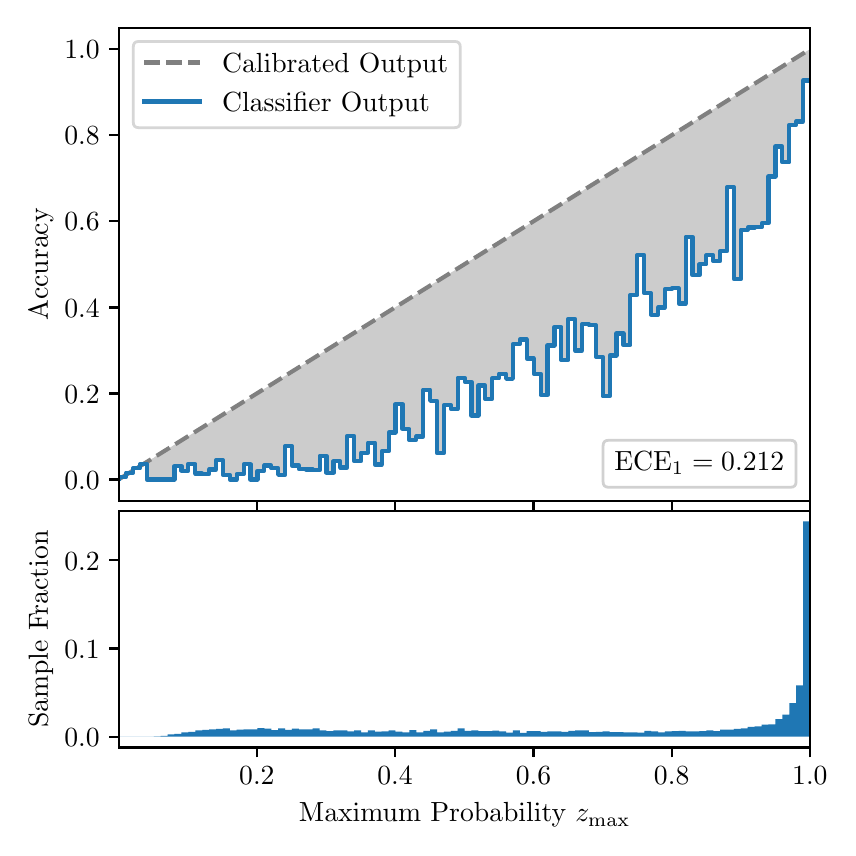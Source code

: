 \begingroup%
\makeatletter%
\begin{pgfpicture}%
\pgfpathrectangle{\pgfpointorigin}{\pgfqpoint{4.0in}{4.0in}}%
\pgfusepath{use as bounding box, clip}%
\begin{pgfscope}%
\pgfsetbuttcap%
\pgfsetmiterjoin%
\definecolor{currentfill}{rgb}{1.0,1.0,1.0}%
\pgfsetfillcolor{currentfill}%
\pgfsetlinewidth{0.0pt}%
\definecolor{currentstroke}{rgb}{1.0,1.0,1.0}%
\pgfsetstrokecolor{currentstroke}%
\pgfsetdash{}{0pt}%
\pgfpathmoveto{\pgfqpoint{0.0in}{0.0in}}%
\pgfpathlineto{\pgfqpoint{4.0in}{0.0in}}%
\pgfpathlineto{\pgfqpoint{4.0in}{4.0in}}%
\pgfpathlineto{\pgfqpoint{0.0in}{4.0in}}%
\pgfpathclose%
\pgfusepath{fill}%
\end{pgfscope}%
\begin{pgfscope}%
\pgfsetbuttcap%
\pgfsetmiterjoin%
\definecolor{currentfill}{rgb}{1.0,1.0,1.0}%
\pgfsetfillcolor{currentfill}%
\pgfsetlinewidth{0.0pt}%
\definecolor{currentstroke}{rgb}{0.0,0.0,0.0}%
\pgfsetstrokecolor{currentstroke}%
\pgfsetstrokeopacity{0.0}%
\pgfsetdash{}{0pt}%
\pgfpathmoveto{\pgfqpoint{0.458in}{1.633in}}%
\pgfpathlineto{\pgfqpoint{3.911in}{1.633in}}%
\pgfpathlineto{\pgfqpoint{3.911in}{4.0in}}%
\pgfpathlineto{\pgfqpoint{0.458in}{4.0in}}%
\pgfpathclose%
\pgfusepath{fill}%
\end{pgfscope}%
\begin{pgfscope}%
\pgfpathrectangle{\pgfqpoint{0.458in}{1.633in}}{\pgfqpoint{3.453in}{2.367in}}%
\pgfusepath{clip}%
\pgfsetbuttcap%
\pgfsetroundjoin%
\definecolor{currentfill}{rgb}{0.0,0.0,0.0}%
\pgfsetfillcolor{currentfill}%
\pgfsetfillopacity{0.2}%
\pgfsetlinewidth{0.0pt}%
\definecolor{currentstroke}{rgb}{0.0,0.0,0.0}%
\pgfsetstrokecolor{currentstroke}%
\pgfsetdash{}{0pt}%
\pgfpathmoveto{\pgfqpoint{0.462in}{1.754in}}%
\pgfpathlineto{\pgfqpoint{0.462in}{1.745in}}%
\pgfpathlineto{\pgfqpoint{0.465in}{1.747in}}%
\pgfpathlineto{\pgfqpoint{0.469in}{1.749in}}%
\pgfpathlineto{\pgfqpoint{0.472in}{1.751in}}%
\pgfpathlineto{\pgfqpoint{0.475in}{1.754in}}%
\pgfpathlineto{\pgfqpoint{0.479in}{1.756in}}%
\pgfpathlineto{\pgfqpoint{0.482in}{1.758in}}%
\pgfpathlineto{\pgfqpoint{0.486in}{1.76in}}%
\pgfpathlineto{\pgfqpoint{0.489in}{1.762in}}%
\pgfpathlineto{\pgfqpoint{0.493in}{1.764in}}%
\pgfpathlineto{\pgfqpoint{0.496in}{1.766in}}%
\pgfpathlineto{\pgfqpoint{0.5in}{1.769in}}%
\pgfpathlineto{\pgfqpoint{0.503in}{1.771in}}%
\pgfpathlineto{\pgfqpoint{0.507in}{1.773in}}%
\pgfpathlineto{\pgfqpoint{0.51in}{1.775in}}%
\pgfpathlineto{\pgfqpoint{0.513in}{1.777in}}%
\pgfpathlineto{\pgfqpoint{0.517in}{1.779in}}%
\pgfpathlineto{\pgfqpoint{0.52in}{1.782in}}%
\pgfpathlineto{\pgfqpoint{0.524in}{1.784in}}%
\pgfpathlineto{\pgfqpoint{0.527in}{1.786in}}%
\pgfpathlineto{\pgfqpoint{0.531in}{1.788in}}%
\pgfpathlineto{\pgfqpoint{0.534in}{1.79in}}%
\pgfpathlineto{\pgfqpoint{0.538in}{1.792in}}%
\pgfpathlineto{\pgfqpoint{0.541in}{1.794in}}%
\pgfpathlineto{\pgfqpoint{0.545in}{1.797in}}%
\pgfpathlineto{\pgfqpoint{0.548in}{1.799in}}%
\pgfpathlineto{\pgfqpoint{0.551in}{1.801in}}%
\pgfpathlineto{\pgfqpoint{0.555in}{1.803in}}%
\pgfpathlineto{\pgfqpoint{0.558in}{1.805in}}%
\pgfpathlineto{\pgfqpoint{0.562in}{1.807in}}%
\pgfpathlineto{\pgfqpoint{0.565in}{1.81in}}%
\pgfpathlineto{\pgfqpoint{0.569in}{1.812in}}%
\pgfpathlineto{\pgfqpoint{0.572in}{1.814in}}%
\pgfpathlineto{\pgfqpoint{0.576in}{1.816in}}%
\pgfpathlineto{\pgfqpoint{0.579in}{1.818in}}%
\pgfpathlineto{\pgfqpoint{0.583in}{1.82in}}%
\pgfpathlineto{\pgfqpoint{0.586in}{1.822in}}%
\pgfpathlineto{\pgfqpoint{0.59in}{1.825in}}%
\pgfpathlineto{\pgfqpoint{0.593in}{1.827in}}%
\pgfpathlineto{\pgfqpoint{0.596in}{1.829in}}%
\pgfpathlineto{\pgfqpoint{0.6in}{1.831in}}%
\pgfpathlineto{\pgfqpoint{0.603in}{1.833in}}%
\pgfpathlineto{\pgfqpoint{0.607in}{1.835in}}%
\pgfpathlineto{\pgfqpoint{0.61in}{1.837in}}%
\pgfpathlineto{\pgfqpoint{0.614in}{1.84in}}%
\pgfpathlineto{\pgfqpoint{0.617in}{1.842in}}%
\pgfpathlineto{\pgfqpoint{0.621in}{1.844in}}%
\pgfpathlineto{\pgfqpoint{0.624in}{1.846in}}%
\pgfpathlineto{\pgfqpoint{0.628in}{1.848in}}%
\pgfpathlineto{\pgfqpoint{0.631in}{1.85in}}%
\pgfpathlineto{\pgfqpoint{0.634in}{1.853in}}%
\pgfpathlineto{\pgfqpoint{0.638in}{1.855in}}%
\pgfpathlineto{\pgfqpoint{0.641in}{1.857in}}%
\pgfpathlineto{\pgfqpoint{0.645in}{1.859in}}%
\pgfpathlineto{\pgfqpoint{0.648in}{1.861in}}%
\pgfpathlineto{\pgfqpoint{0.652in}{1.863in}}%
\pgfpathlineto{\pgfqpoint{0.655in}{1.865in}}%
\pgfpathlineto{\pgfqpoint{0.659in}{1.868in}}%
\pgfpathlineto{\pgfqpoint{0.662in}{1.87in}}%
\pgfpathlineto{\pgfqpoint{0.666in}{1.872in}}%
\pgfpathlineto{\pgfqpoint{0.669in}{1.874in}}%
\pgfpathlineto{\pgfqpoint{0.672in}{1.876in}}%
\pgfpathlineto{\pgfqpoint{0.676in}{1.878in}}%
\pgfpathlineto{\pgfqpoint{0.679in}{1.881in}}%
\pgfpathlineto{\pgfqpoint{0.683in}{1.883in}}%
\pgfpathlineto{\pgfqpoint{0.686in}{1.885in}}%
\pgfpathlineto{\pgfqpoint{0.69in}{1.887in}}%
\pgfpathlineto{\pgfqpoint{0.693in}{1.889in}}%
\pgfpathlineto{\pgfqpoint{0.697in}{1.891in}}%
\pgfpathlineto{\pgfqpoint{0.7in}{1.893in}}%
\pgfpathlineto{\pgfqpoint{0.704in}{1.896in}}%
\pgfpathlineto{\pgfqpoint{0.707in}{1.898in}}%
\pgfpathlineto{\pgfqpoint{0.71in}{1.9in}}%
\pgfpathlineto{\pgfqpoint{0.714in}{1.902in}}%
\pgfpathlineto{\pgfqpoint{0.717in}{1.904in}}%
\pgfpathlineto{\pgfqpoint{0.721in}{1.906in}}%
\pgfpathlineto{\pgfqpoint{0.724in}{1.908in}}%
\pgfpathlineto{\pgfqpoint{0.728in}{1.911in}}%
\pgfpathlineto{\pgfqpoint{0.731in}{1.913in}}%
\pgfpathlineto{\pgfqpoint{0.735in}{1.915in}}%
\pgfpathlineto{\pgfqpoint{0.738in}{1.917in}}%
\pgfpathlineto{\pgfqpoint{0.742in}{1.919in}}%
\pgfpathlineto{\pgfqpoint{0.745in}{1.921in}}%
\pgfpathlineto{\pgfqpoint{0.749in}{1.924in}}%
\pgfpathlineto{\pgfqpoint{0.752in}{1.926in}}%
\pgfpathlineto{\pgfqpoint{0.755in}{1.928in}}%
\pgfpathlineto{\pgfqpoint{0.759in}{1.93in}}%
\pgfpathlineto{\pgfqpoint{0.762in}{1.932in}}%
\pgfpathlineto{\pgfqpoint{0.766in}{1.934in}}%
\pgfpathlineto{\pgfqpoint{0.769in}{1.936in}}%
\pgfpathlineto{\pgfqpoint{0.773in}{1.939in}}%
\pgfpathlineto{\pgfqpoint{0.776in}{1.941in}}%
\pgfpathlineto{\pgfqpoint{0.78in}{1.943in}}%
\pgfpathlineto{\pgfqpoint{0.783in}{1.945in}}%
\pgfpathlineto{\pgfqpoint{0.787in}{1.947in}}%
\pgfpathlineto{\pgfqpoint{0.79in}{1.949in}}%
\pgfpathlineto{\pgfqpoint{0.793in}{1.952in}}%
\pgfpathlineto{\pgfqpoint{0.797in}{1.954in}}%
\pgfpathlineto{\pgfqpoint{0.8in}{1.956in}}%
\pgfpathlineto{\pgfqpoint{0.804in}{1.958in}}%
\pgfpathlineto{\pgfqpoint{0.807in}{1.96in}}%
\pgfpathlineto{\pgfqpoint{0.811in}{1.962in}}%
\pgfpathlineto{\pgfqpoint{0.814in}{1.964in}}%
\pgfpathlineto{\pgfqpoint{0.818in}{1.967in}}%
\pgfpathlineto{\pgfqpoint{0.821in}{1.969in}}%
\pgfpathlineto{\pgfqpoint{0.825in}{1.971in}}%
\pgfpathlineto{\pgfqpoint{0.828in}{1.973in}}%
\pgfpathlineto{\pgfqpoint{0.831in}{1.975in}}%
\pgfpathlineto{\pgfqpoint{0.835in}{1.977in}}%
\pgfpathlineto{\pgfqpoint{0.838in}{1.979in}}%
\pgfpathlineto{\pgfqpoint{0.842in}{1.982in}}%
\pgfpathlineto{\pgfqpoint{0.845in}{1.984in}}%
\pgfpathlineto{\pgfqpoint{0.849in}{1.986in}}%
\pgfpathlineto{\pgfqpoint{0.852in}{1.988in}}%
\pgfpathlineto{\pgfqpoint{0.856in}{1.99in}}%
\pgfpathlineto{\pgfqpoint{0.859in}{1.992in}}%
\pgfpathlineto{\pgfqpoint{0.863in}{1.995in}}%
\pgfpathlineto{\pgfqpoint{0.866in}{1.997in}}%
\pgfpathlineto{\pgfqpoint{0.869in}{1.999in}}%
\pgfpathlineto{\pgfqpoint{0.873in}{2.001in}}%
\pgfpathlineto{\pgfqpoint{0.876in}{2.003in}}%
\pgfpathlineto{\pgfqpoint{0.88in}{2.005in}}%
\pgfpathlineto{\pgfqpoint{0.883in}{2.007in}}%
\pgfpathlineto{\pgfqpoint{0.887in}{2.01in}}%
\pgfpathlineto{\pgfqpoint{0.89in}{2.012in}}%
\pgfpathlineto{\pgfqpoint{0.894in}{2.014in}}%
\pgfpathlineto{\pgfqpoint{0.897in}{2.016in}}%
\pgfpathlineto{\pgfqpoint{0.901in}{2.018in}}%
\pgfpathlineto{\pgfqpoint{0.904in}{2.02in}}%
\pgfpathlineto{\pgfqpoint{0.908in}{2.023in}}%
\pgfpathlineto{\pgfqpoint{0.911in}{2.025in}}%
\pgfpathlineto{\pgfqpoint{0.914in}{2.027in}}%
\pgfpathlineto{\pgfqpoint{0.918in}{2.029in}}%
\pgfpathlineto{\pgfqpoint{0.921in}{2.031in}}%
\pgfpathlineto{\pgfqpoint{0.925in}{2.033in}}%
\pgfpathlineto{\pgfqpoint{0.928in}{2.035in}}%
\pgfpathlineto{\pgfqpoint{0.932in}{2.038in}}%
\pgfpathlineto{\pgfqpoint{0.935in}{2.04in}}%
\pgfpathlineto{\pgfqpoint{0.939in}{2.042in}}%
\pgfpathlineto{\pgfqpoint{0.942in}{2.044in}}%
\pgfpathlineto{\pgfqpoint{0.946in}{2.046in}}%
\pgfpathlineto{\pgfqpoint{0.949in}{2.048in}}%
\pgfpathlineto{\pgfqpoint{0.952in}{2.05in}}%
\pgfpathlineto{\pgfqpoint{0.956in}{2.053in}}%
\pgfpathlineto{\pgfqpoint{0.959in}{2.055in}}%
\pgfpathlineto{\pgfqpoint{0.963in}{2.057in}}%
\pgfpathlineto{\pgfqpoint{0.966in}{2.059in}}%
\pgfpathlineto{\pgfqpoint{0.97in}{2.061in}}%
\pgfpathlineto{\pgfqpoint{0.973in}{2.063in}}%
\pgfpathlineto{\pgfqpoint{0.977in}{2.066in}}%
\pgfpathlineto{\pgfqpoint{0.98in}{2.068in}}%
\pgfpathlineto{\pgfqpoint{0.984in}{2.07in}}%
\pgfpathlineto{\pgfqpoint{0.987in}{2.072in}}%
\pgfpathlineto{\pgfqpoint{0.99in}{2.074in}}%
\pgfpathlineto{\pgfqpoint{0.994in}{2.076in}}%
\pgfpathlineto{\pgfqpoint{0.997in}{2.078in}}%
\pgfpathlineto{\pgfqpoint{1.001in}{2.081in}}%
\pgfpathlineto{\pgfqpoint{1.004in}{2.083in}}%
\pgfpathlineto{\pgfqpoint{1.008in}{2.085in}}%
\pgfpathlineto{\pgfqpoint{1.011in}{2.087in}}%
\pgfpathlineto{\pgfqpoint{1.015in}{2.089in}}%
\pgfpathlineto{\pgfqpoint{1.018in}{2.091in}}%
\pgfpathlineto{\pgfqpoint{1.022in}{2.094in}}%
\pgfpathlineto{\pgfqpoint{1.025in}{2.096in}}%
\pgfpathlineto{\pgfqpoint{1.028in}{2.098in}}%
\pgfpathlineto{\pgfqpoint{1.032in}{2.1in}}%
\pgfpathlineto{\pgfqpoint{1.035in}{2.102in}}%
\pgfpathlineto{\pgfqpoint{1.039in}{2.104in}}%
\pgfpathlineto{\pgfqpoint{1.042in}{2.106in}}%
\pgfpathlineto{\pgfqpoint{1.046in}{2.109in}}%
\pgfpathlineto{\pgfqpoint{1.049in}{2.111in}}%
\pgfpathlineto{\pgfqpoint{1.053in}{2.113in}}%
\pgfpathlineto{\pgfqpoint{1.056in}{2.115in}}%
\pgfpathlineto{\pgfqpoint{1.06in}{2.117in}}%
\pgfpathlineto{\pgfqpoint{1.063in}{2.119in}}%
\pgfpathlineto{\pgfqpoint{1.067in}{2.122in}}%
\pgfpathlineto{\pgfqpoint{1.07in}{2.124in}}%
\pgfpathlineto{\pgfqpoint{1.073in}{2.126in}}%
\pgfpathlineto{\pgfqpoint{1.077in}{2.128in}}%
\pgfpathlineto{\pgfqpoint{1.08in}{2.13in}}%
\pgfpathlineto{\pgfqpoint{1.084in}{2.132in}}%
\pgfpathlineto{\pgfqpoint{1.087in}{2.134in}}%
\pgfpathlineto{\pgfqpoint{1.091in}{2.137in}}%
\pgfpathlineto{\pgfqpoint{1.094in}{2.139in}}%
\pgfpathlineto{\pgfqpoint{1.098in}{2.141in}}%
\pgfpathlineto{\pgfqpoint{1.101in}{2.143in}}%
\pgfpathlineto{\pgfqpoint{1.105in}{2.145in}}%
\pgfpathlineto{\pgfqpoint{1.108in}{2.147in}}%
\pgfpathlineto{\pgfqpoint{1.111in}{2.149in}}%
\pgfpathlineto{\pgfqpoint{1.115in}{2.152in}}%
\pgfpathlineto{\pgfqpoint{1.118in}{2.154in}}%
\pgfpathlineto{\pgfqpoint{1.122in}{2.156in}}%
\pgfpathlineto{\pgfqpoint{1.125in}{2.158in}}%
\pgfpathlineto{\pgfqpoint{1.129in}{2.16in}}%
\pgfpathlineto{\pgfqpoint{1.132in}{2.162in}}%
\pgfpathlineto{\pgfqpoint{1.136in}{2.165in}}%
\pgfpathlineto{\pgfqpoint{1.139in}{2.167in}}%
\pgfpathlineto{\pgfqpoint{1.143in}{2.169in}}%
\pgfpathlineto{\pgfqpoint{1.146in}{2.171in}}%
\pgfpathlineto{\pgfqpoint{1.149in}{2.173in}}%
\pgfpathlineto{\pgfqpoint{1.153in}{2.175in}}%
\pgfpathlineto{\pgfqpoint{1.156in}{2.177in}}%
\pgfpathlineto{\pgfqpoint{1.16in}{2.18in}}%
\pgfpathlineto{\pgfqpoint{1.163in}{2.182in}}%
\pgfpathlineto{\pgfqpoint{1.167in}{2.184in}}%
\pgfpathlineto{\pgfqpoint{1.17in}{2.186in}}%
\pgfpathlineto{\pgfqpoint{1.174in}{2.188in}}%
\pgfpathlineto{\pgfqpoint{1.177in}{2.19in}}%
\pgfpathlineto{\pgfqpoint{1.181in}{2.193in}}%
\pgfpathlineto{\pgfqpoint{1.184in}{2.195in}}%
\pgfpathlineto{\pgfqpoint{1.187in}{2.197in}}%
\pgfpathlineto{\pgfqpoint{1.191in}{2.199in}}%
\pgfpathlineto{\pgfqpoint{1.194in}{2.201in}}%
\pgfpathlineto{\pgfqpoint{1.198in}{2.203in}}%
\pgfpathlineto{\pgfqpoint{1.201in}{2.205in}}%
\pgfpathlineto{\pgfqpoint{1.205in}{2.208in}}%
\pgfpathlineto{\pgfqpoint{1.208in}{2.21in}}%
\pgfpathlineto{\pgfqpoint{1.212in}{2.212in}}%
\pgfpathlineto{\pgfqpoint{1.215in}{2.214in}}%
\pgfpathlineto{\pgfqpoint{1.219in}{2.216in}}%
\pgfpathlineto{\pgfqpoint{1.222in}{2.218in}}%
\pgfpathlineto{\pgfqpoint{1.226in}{2.22in}}%
\pgfpathlineto{\pgfqpoint{1.229in}{2.223in}}%
\pgfpathlineto{\pgfqpoint{1.232in}{2.225in}}%
\pgfpathlineto{\pgfqpoint{1.236in}{2.227in}}%
\pgfpathlineto{\pgfqpoint{1.239in}{2.229in}}%
\pgfpathlineto{\pgfqpoint{1.243in}{2.231in}}%
\pgfpathlineto{\pgfqpoint{1.246in}{2.233in}}%
\pgfpathlineto{\pgfqpoint{1.25in}{2.236in}}%
\pgfpathlineto{\pgfqpoint{1.253in}{2.238in}}%
\pgfpathlineto{\pgfqpoint{1.257in}{2.24in}}%
\pgfpathlineto{\pgfqpoint{1.26in}{2.242in}}%
\pgfpathlineto{\pgfqpoint{1.264in}{2.244in}}%
\pgfpathlineto{\pgfqpoint{1.267in}{2.246in}}%
\pgfpathlineto{\pgfqpoint{1.27in}{2.248in}}%
\pgfpathlineto{\pgfqpoint{1.274in}{2.251in}}%
\pgfpathlineto{\pgfqpoint{1.277in}{2.253in}}%
\pgfpathlineto{\pgfqpoint{1.281in}{2.255in}}%
\pgfpathlineto{\pgfqpoint{1.284in}{2.257in}}%
\pgfpathlineto{\pgfqpoint{1.288in}{2.259in}}%
\pgfpathlineto{\pgfqpoint{1.291in}{2.261in}}%
\pgfpathlineto{\pgfqpoint{1.295in}{2.264in}}%
\pgfpathlineto{\pgfqpoint{1.298in}{2.266in}}%
\pgfpathlineto{\pgfqpoint{1.302in}{2.268in}}%
\pgfpathlineto{\pgfqpoint{1.305in}{2.27in}}%
\pgfpathlineto{\pgfqpoint{1.308in}{2.272in}}%
\pgfpathlineto{\pgfqpoint{1.312in}{2.274in}}%
\pgfpathlineto{\pgfqpoint{1.315in}{2.276in}}%
\pgfpathlineto{\pgfqpoint{1.319in}{2.279in}}%
\pgfpathlineto{\pgfqpoint{1.322in}{2.281in}}%
\pgfpathlineto{\pgfqpoint{1.326in}{2.283in}}%
\pgfpathlineto{\pgfqpoint{1.329in}{2.285in}}%
\pgfpathlineto{\pgfqpoint{1.333in}{2.287in}}%
\pgfpathlineto{\pgfqpoint{1.336in}{2.289in}}%
\pgfpathlineto{\pgfqpoint{1.34in}{2.291in}}%
\pgfpathlineto{\pgfqpoint{1.343in}{2.294in}}%
\pgfpathlineto{\pgfqpoint{1.346in}{2.296in}}%
\pgfpathlineto{\pgfqpoint{1.35in}{2.298in}}%
\pgfpathlineto{\pgfqpoint{1.353in}{2.3in}}%
\pgfpathlineto{\pgfqpoint{1.357in}{2.302in}}%
\pgfpathlineto{\pgfqpoint{1.36in}{2.304in}}%
\pgfpathlineto{\pgfqpoint{1.364in}{2.307in}}%
\pgfpathlineto{\pgfqpoint{1.367in}{2.309in}}%
\pgfpathlineto{\pgfqpoint{1.371in}{2.311in}}%
\pgfpathlineto{\pgfqpoint{1.374in}{2.313in}}%
\pgfpathlineto{\pgfqpoint{1.378in}{2.315in}}%
\pgfpathlineto{\pgfqpoint{1.381in}{2.317in}}%
\pgfpathlineto{\pgfqpoint{1.385in}{2.319in}}%
\pgfpathlineto{\pgfqpoint{1.388in}{2.322in}}%
\pgfpathlineto{\pgfqpoint{1.391in}{2.324in}}%
\pgfpathlineto{\pgfqpoint{1.395in}{2.326in}}%
\pgfpathlineto{\pgfqpoint{1.398in}{2.328in}}%
\pgfpathlineto{\pgfqpoint{1.402in}{2.33in}}%
\pgfpathlineto{\pgfqpoint{1.405in}{2.332in}}%
\pgfpathlineto{\pgfqpoint{1.409in}{2.335in}}%
\pgfpathlineto{\pgfqpoint{1.412in}{2.337in}}%
\pgfpathlineto{\pgfqpoint{1.416in}{2.339in}}%
\pgfpathlineto{\pgfqpoint{1.419in}{2.341in}}%
\pgfpathlineto{\pgfqpoint{1.423in}{2.343in}}%
\pgfpathlineto{\pgfqpoint{1.426in}{2.345in}}%
\pgfpathlineto{\pgfqpoint{1.429in}{2.347in}}%
\pgfpathlineto{\pgfqpoint{1.433in}{2.35in}}%
\pgfpathlineto{\pgfqpoint{1.436in}{2.352in}}%
\pgfpathlineto{\pgfqpoint{1.44in}{2.354in}}%
\pgfpathlineto{\pgfqpoint{1.443in}{2.356in}}%
\pgfpathlineto{\pgfqpoint{1.447in}{2.358in}}%
\pgfpathlineto{\pgfqpoint{1.45in}{2.36in}}%
\pgfpathlineto{\pgfqpoint{1.454in}{2.363in}}%
\pgfpathlineto{\pgfqpoint{1.457in}{2.365in}}%
\pgfpathlineto{\pgfqpoint{1.461in}{2.367in}}%
\pgfpathlineto{\pgfqpoint{1.464in}{2.369in}}%
\pgfpathlineto{\pgfqpoint{1.467in}{2.371in}}%
\pgfpathlineto{\pgfqpoint{1.471in}{2.373in}}%
\pgfpathlineto{\pgfqpoint{1.474in}{2.375in}}%
\pgfpathlineto{\pgfqpoint{1.478in}{2.378in}}%
\pgfpathlineto{\pgfqpoint{1.481in}{2.38in}}%
\pgfpathlineto{\pgfqpoint{1.485in}{2.382in}}%
\pgfpathlineto{\pgfqpoint{1.488in}{2.384in}}%
\pgfpathlineto{\pgfqpoint{1.492in}{2.386in}}%
\pgfpathlineto{\pgfqpoint{1.495in}{2.388in}}%
\pgfpathlineto{\pgfqpoint{1.499in}{2.39in}}%
\pgfpathlineto{\pgfqpoint{1.502in}{2.393in}}%
\pgfpathlineto{\pgfqpoint{1.506in}{2.395in}}%
\pgfpathlineto{\pgfqpoint{1.509in}{2.397in}}%
\pgfpathlineto{\pgfqpoint{1.512in}{2.399in}}%
\pgfpathlineto{\pgfqpoint{1.516in}{2.401in}}%
\pgfpathlineto{\pgfqpoint{1.519in}{2.403in}}%
\pgfpathlineto{\pgfqpoint{1.523in}{2.406in}}%
\pgfpathlineto{\pgfqpoint{1.526in}{2.408in}}%
\pgfpathlineto{\pgfqpoint{1.53in}{2.41in}}%
\pgfpathlineto{\pgfqpoint{1.533in}{2.412in}}%
\pgfpathlineto{\pgfqpoint{1.537in}{2.414in}}%
\pgfpathlineto{\pgfqpoint{1.54in}{2.416in}}%
\pgfpathlineto{\pgfqpoint{1.544in}{2.418in}}%
\pgfpathlineto{\pgfqpoint{1.547in}{2.421in}}%
\pgfpathlineto{\pgfqpoint{1.55in}{2.423in}}%
\pgfpathlineto{\pgfqpoint{1.554in}{2.425in}}%
\pgfpathlineto{\pgfqpoint{1.557in}{2.427in}}%
\pgfpathlineto{\pgfqpoint{1.561in}{2.429in}}%
\pgfpathlineto{\pgfqpoint{1.564in}{2.431in}}%
\pgfpathlineto{\pgfqpoint{1.568in}{2.434in}}%
\pgfpathlineto{\pgfqpoint{1.571in}{2.436in}}%
\pgfpathlineto{\pgfqpoint{1.575in}{2.438in}}%
\pgfpathlineto{\pgfqpoint{1.578in}{2.44in}}%
\pgfpathlineto{\pgfqpoint{1.582in}{2.442in}}%
\pgfpathlineto{\pgfqpoint{1.585in}{2.444in}}%
\pgfpathlineto{\pgfqpoint{1.588in}{2.446in}}%
\pgfpathlineto{\pgfqpoint{1.592in}{2.449in}}%
\pgfpathlineto{\pgfqpoint{1.595in}{2.451in}}%
\pgfpathlineto{\pgfqpoint{1.599in}{2.453in}}%
\pgfpathlineto{\pgfqpoint{1.602in}{2.455in}}%
\pgfpathlineto{\pgfqpoint{1.606in}{2.457in}}%
\pgfpathlineto{\pgfqpoint{1.609in}{2.459in}}%
\pgfpathlineto{\pgfqpoint{1.613in}{2.461in}}%
\pgfpathlineto{\pgfqpoint{1.616in}{2.464in}}%
\pgfpathlineto{\pgfqpoint{1.62in}{2.466in}}%
\pgfpathlineto{\pgfqpoint{1.623in}{2.468in}}%
\pgfpathlineto{\pgfqpoint{1.626in}{2.47in}}%
\pgfpathlineto{\pgfqpoint{1.63in}{2.472in}}%
\pgfpathlineto{\pgfqpoint{1.633in}{2.474in}}%
\pgfpathlineto{\pgfqpoint{1.637in}{2.477in}}%
\pgfpathlineto{\pgfqpoint{1.64in}{2.479in}}%
\pgfpathlineto{\pgfqpoint{1.644in}{2.481in}}%
\pgfpathlineto{\pgfqpoint{1.647in}{2.483in}}%
\pgfpathlineto{\pgfqpoint{1.651in}{2.485in}}%
\pgfpathlineto{\pgfqpoint{1.654in}{2.487in}}%
\pgfpathlineto{\pgfqpoint{1.658in}{2.489in}}%
\pgfpathlineto{\pgfqpoint{1.661in}{2.492in}}%
\pgfpathlineto{\pgfqpoint{1.665in}{2.494in}}%
\pgfpathlineto{\pgfqpoint{1.668in}{2.496in}}%
\pgfpathlineto{\pgfqpoint{1.671in}{2.498in}}%
\pgfpathlineto{\pgfqpoint{1.675in}{2.5in}}%
\pgfpathlineto{\pgfqpoint{1.678in}{2.502in}}%
\pgfpathlineto{\pgfqpoint{1.682in}{2.505in}}%
\pgfpathlineto{\pgfqpoint{1.685in}{2.507in}}%
\pgfpathlineto{\pgfqpoint{1.689in}{2.509in}}%
\pgfpathlineto{\pgfqpoint{1.692in}{2.511in}}%
\pgfpathlineto{\pgfqpoint{1.696in}{2.513in}}%
\pgfpathlineto{\pgfqpoint{1.699in}{2.515in}}%
\pgfpathlineto{\pgfqpoint{1.703in}{2.517in}}%
\pgfpathlineto{\pgfqpoint{1.706in}{2.52in}}%
\pgfpathlineto{\pgfqpoint{1.709in}{2.522in}}%
\pgfpathlineto{\pgfqpoint{1.713in}{2.524in}}%
\pgfpathlineto{\pgfqpoint{1.716in}{2.526in}}%
\pgfpathlineto{\pgfqpoint{1.72in}{2.528in}}%
\pgfpathlineto{\pgfqpoint{1.723in}{2.53in}}%
\pgfpathlineto{\pgfqpoint{1.727in}{2.532in}}%
\pgfpathlineto{\pgfqpoint{1.73in}{2.535in}}%
\pgfpathlineto{\pgfqpoint{1.734in}{2.537in}}%
\pgfpathlineto{\pgfqpoint{1.737in}{2.539in}}%
\pgfpathlineto{\pgfqpoint{1.741in}{2.541in}}%
\pgfpathlineto{\pgfqpoint{1.744in}{2.543in}}%
\pgfpathlineto{\pgfqpoint{1.747in}{2.545in}}%
\pgfpathlineto{\pgfqpoint{1.751in}{2.548in}}%
\pgfpathlineto{\pgfqpoint{1.754in}{2.55in}}%
\pgfpathlineto{\pgfqpoint{1.758in}{2.552in}}%
\pgfpathlineto{\pgfqpoint{1.761in}{2.554in}}%
\pgfpathlineto{\pgfqpoint{1.765in}{2.556in}}%
\pgfpathlineto{\pgfqpoint{1.768in}{2.558in}}%
\pgfpathlineto{\pgfqpoint{1.772in}{2.56in}}%
\pgfpathlineto{\pgfqpoint{1.775in}{2.563in}}%
\pgfpathlineto{\pgfqpoint{1.779in}{2.565in}}%
\pgfpathlineto{\pgfqpoint{1.782in}{2.567in}}%
\pgfpathlineto{\pgfqpoint{1.785in}{2.569in}}%
\pgfpathlineto{\pgfqpoint{1.789in}{2.571in}}%
\pgfpathlineto{\pgfqpoint{1.792in}{2.573in}}%
\pgfpathlineto{\pgfqpoint{1.796in}{2.576in}}%
\pgfpathlineto{\pgfqpoint{1.799in}{2.578in}}%
\pgfpathlineto{\pgfqpoint{1.803in}{2.58in}}%
\pgfpathlineto{\pgfqpoint{1.806in}{2.582in}}%
\pgfpathlineto{\pgfqpoint{1.81in}{2.584in}}%
\pgfpathlineto{\pgfqpoint{1.813in}{2.586in}}%
\pgfpathlineto{\pgfqpoint{1.817in}{2.588in}}%
\pgfpathlineto{\pgfqpoint{1.82in}{2.591in}}%
\pgfpathlineto{\pgfqpoint{1.824in}{2.593in}}%
\pgfpathlineto{\pgfqpoint{1.827in}{2.595in}}%
\pgfpathlineto{\pgfqpoint{1.83in}{2.597in}}%
\pgfpathlineto{\pgfqpoint{1.834in}{2.599in}}%
\pgfpathlineto{\pgfqpoint{1.837in}{2.601in}}%
\pgfpathlineto{\pgfqpoint{1.841in}{2.604in}}%
\pgfpathlineto{\pgfqpoint{1.844in}{2.606in}}%
\pgfpathlineto{\pgfqpoint{1.848in}{2.608in}}%
\pgfpathlineto{\pgfqpoint{1.851in}{2.61in}}%
\pgfpathlineto{\pgfqpoint{1.855in}{2.612in}}%
\pgfpathlineto{\pgfqpoint{1.858in}{2.614in}}%
\pgfpathlineto{\pgfqpoint{1.862in}{2.616in}}%
\pgfpathlineto{\pgfqpoint{1.865in}{2.619in}}%
\pgfpathlineto{\pgfqpoint{1.868in}{2.621in}}%
\pgfpathlineto{\pgfqpoint{1.872in}{2.623in}}%
\pgfpathlineto{\pgfqpoint{1.875in}{2.625in}}%
\pgfpathlineto{\pgfqpoint{1.879in}{2.627in}}%
\pgfpathlineto{\pgfqpoint{1.882in}{2.629in}}%
\pgfpathlineto{\pgfqpoint{1.886in}{2.631in}}%
\pgfpathlineto{\pgfqpoint{1.889in}{2.634in}}%
\pgfpathlineto{\pgfqpoint{1.893in}{2.636in}}%
\pgfpathlineto{\pgfqpoint{1.896in}{2.638in}}%
\pgfpathlineto{\pgfqpoint{1.9in}{2.64in}}%
\pgfpathlineto{\pgfqpoint{1.903in}{2.642in}}%
\pgfpathlineto{\pgfqpoint{1.906in}{2.644in}}%
\pgfpathlineto{\pgfqpoint{1.91in}{2.647in}}%
\pgfpathlineto{\pgfqpoint{1.913in}{2.649in}}%
\pgfpathlineto{\pgfqpoint{1.917in}{2.651in}}%
\pgfpathlineto{\pgfqpoint{1.92in}{2.653in}}%
\pgfpathlineto{\pgfqpoint{1.924in}{2.655in}}%
\pgfpathlineto{\pgfqpoint{1.927in}{2.657in}}%
\pgfpathlineto{\pgfqpoint{1.931in}{2.659in}}%
\pgfpathlineto{\pgfqpoint{1.934in}{2.662in}}%
\pgfpathlineto{\pgfqpoint{1.938in}{2.664in}}%
\pgfpathlineto{\pgfqpoint{1.941in}{2.666in}}%
\pgfpathlineto{\pgfqpoint{1.944in}{2.668in}}%
\pgfpathlineto{\pgfqpoint{1.948in}{2.67in}}%
\pgfpathlineto{\pgfqpoint{1.951in}{2.672in}}%
\pgfpathlineto{\pgfqpoint{1.955in}{2.675in}}%
\pgfpathlineto{\pgfqpoint{1.958in}{2.677in}}%
\pgfpathlineto{\pgfqpoint{1.962in}{2.679in}}%
\pgfpathlineto{\pgfqpoint{1.965in}{2.681in}}%
\pgfpathlineto{\pgfqpoint{1.969in}{2.683in}}%
\pgfpathlineto{\pgfqpoint{1.972in}{2.685in}}%
\pgfpathlineto{\pgfqpoint{1.976in}{2.687in}}%
\pgfpathlineto{\pgfqpoint{1.979in}{2.69in}}%
\pgfpathlineto{\pgfqpoint{1.983in}{2.692in}}%
\pgfpathlineto{\pgfqpoint{1.986in}{2.694in}}%
\pgfpathlineto{\pgfqpoint{1.989in}{2.696in}}%
\pgfpathlineto{\pgfqpoint{1.993in}{2.698in}}%
\pgfpathlineto{\pgfqpoint{1.996in}{2.7in}}%
\pgfpathlineto{\pgfqpoint{2.0in}{2.702in}}%
\pgfpathlineto{\pgfqpoint{2.003in}{2.705in}}%
\pgfpathlineto{\pgfqpoint{2.007in}{2.707in}}%
\pgfpathlineto{\pgfqpoint{2.01in}{2.709in}}%
\pgfpathlineto{\pgfqpoint{2.014in}{2.711in}}%
\pgfpathlineto{\pgfqpoint{2.017in}{2.713in}}%
\pgfpathlineto{\pgfqpoint{2.021in}{2.715in}}%
\pgfpathlineto{\pgfqpoint{2.024in}{2.718in}}%
\pgfpathlineto{\pgfqpoint{2.027in}{2.72in}}%
\pgfpathlineto{\pgfqpoint{2.031in}{2.722in}}%
\pgfpathlineto{\pgfqpoint{2.034in}{2.724in}}%
\pgfpathlineto{\pgfqpoint{2.038in}{2.726in}}%
\pgfpathlineto{\pgfqpoint{2.041in}{2.728in}}%
\pgfpathlineto{\pgfqpoint{2.045in}{2.73in}}%
\pgfpathlineto{\pgfqpoint{2.048in}{2.733in}}%
\pgfpathlineto{\pgfqpoint{2.052in}{2.735in}}%
\pgfpathlineto{\pgfqpoint{2.055in}{2.737in}}%
\pgfpathlineto{\pgfqpoint{2.059in}{2.739in}}%
\pgfpathlineto{\pgfqpoint{2.062in}{2.741in}}%
\pgfpathlineto{\pgfqpoint{2.065in}{2.743in}}%
\pgfpathlineto{\pgfqpoint{2.069in}{2.746in}}%
\pgfpathlineto{\pgfqpoint{2.072in}{2.748in}}%
\pgfpathlineto{\pgfqpoint{2.076in}{2.75in}}%
\pgfpathlineto{\pgfqpoint{2.079in}{2.752in}}%
\pgfpathlineto{\pgfqpoint{2.083in}{2.754in}}%
\pgfpathlineto{\pgfqpoint{2.086in}{2.756in}}%
\pgfpathlineto{\pgfqpoint{2.09in}{2.758in}}%
\pgfpathlineto{\pgfqpoint{2.093in}{2.761in}}%
\pgfpathlineto{\pgfqpoint{2.097in}{2.763in}}%
\pgfpathlineto{\pgfqpoint{2.1in}{2.765in}}%
\pgfpathlineto{\pgfqpoint{2.103in}{2.767in}}%
\pgfpathlineto{\pgfqpoint{2.107in}{2.769in}}%
\pgfpathlineto{\pgfqpoint{2.11in}{2.771in}}%
\pgfpathlineto{\pgfqpoint{2.114in}{2.773in}}%
\pgfpathlineto{\pgfqpoint{2.117in}{2.776in}}%
\pgfpathlineto{\pgfqpoint{2.121in}{2.778in}}%
\pgfpathlineto{\pgfqpoint{2.124in}{2.78in}}%
\pgfpathlineto{\pgfqpoint{2.128in}{2.782in}}%
\pgfpathlineto{\pgfqpoint{2.131in}{2.784in}}%
\pgfpathlineto{\pgfqpoint{2.135in}{2.786in}}%
\pgfpathlineto{\pgfqpoint{2.138in}{2.789in}}%
\pgfpathlineto{\pgfqpoint{2.142in}{2.791in}}%
\pgfpathlineto{\pgfqpoint{2.145in}{2.793in}}%
\pgfpathlineto{\pgfqpoint{2.148in}{2.795in}}%
\pgfpathlineto{\pgfqpoint{2.152in}{2.797in}}%
\pgfpathlineto{\pgfqpoint{2.155in}{2.799in}}%
\pgfpathlineto{\pgfqpoint{2.159in}{2.801in}}%
\pgfpathlineto{\pgfqpoint{2.162in}{2.804in}}%
\pgfpathlineto{\pgfqpoint{2.166in}{2.806in}}%
\pgfpathlineto{\pgfqpoint{2.169in}{2.808in}}%
\pgfpathlineto{\pgfqpoint{2.173in}{2.81in}}%
\pgfpathlineto{\pgfqpoint{2.176in}{2.812in}}%
\pgfpathlineto{\pgfqpoint{2.18in}{2.814in}}%
\pgfpathlineto{\pgfqpoint{2.183in}{2.817in}}%
\pgfpathlineto{\pgfqpoint{2.186in}{2.819in}}%
\pgfpathlineto{\pgfqpoint{2.19in}{2.821in}}%
\pgfpathlineto{\pgfqpoint{2.193in}{2.823in}}%
\pgfpathlineto{\pgfqpoint{2.197in}{2.825in}}%
\pgfpathlineto{\pgfqpoint{2.2in}{2.827in}}%
\pgfpathlineto{\pgfqpoint{2.204in}{2.829in}}%
\pgfpathlineto{\pgfqpoint{2.207in}{2.832in}}%
\pgfpathlineto{\pgfqpoint{2.211in}{2.834in}}%
\pgfpathlineto{\pgfqpoint{2.214in}{2.836in}}%
\pgfpathlineto{\pgfqpoint{2.218in}{2.838in}}%
\pgfpathlineto{\pgfqpoint{2.221in}{2.84in}}%
\pgfpathlineto{\pgfqpoint{2.224in}{2.842in}}%
\pgfpathlineto{\pgfqpoint{2.228in}{2.845in}}%
\pgfpathlineto{\pgfqpoint{2.231in}{2.847in}}%
\pgfpathlineto{\pgfqpoint{2.235in}{2.849in}}%
\pgfpathlineto{\pgfqpoint{2.238in}{2.851in}}%
\pgfpathlineto{\pgfqpoint{2.242in}{2.853in}}%
\pgfpathlineto{\pgfqpoint{2.245in}{2.855in}}%
\pgfpathlineto{\pgfqpoint{2.249in}{2.857in}}%
\pgfpathlineto{\pgfqpoint{2.252in}{2.86in}}%
\pgfpathlineto{\pgfqpoint{2.256in}{2.862in}}%
\pgfpathlineto{\pgfqpoint{2.259in}{2.864in}}%
\pgfpathlineto{\pgfqpoint{2.262in}{2.866in}}%
\pgfpathlineto{\pgfqpoint{2.266in}{2.868in}}%
\pgfpathlineto{\pgfqpoint{2.269in}{2.87in}}%
\pgfpathlineto{\pgfqpoint{2.273in}{2.872in}}%
\pgfpathlineto{\pgfqpoint{2.276in}{2.875in}}%
\pgfpathlineto{\pgfqpoint{2.28in}{2.877in}}%
\pgfpathlineto{\pgfqpoint{2.283in}{2.879in}}%
\pgfpathlineto{\pgfqpoint{2.287in}{2.881in}}%
\pgfpathlineto{\pgfqpoint{2.29in}{2.883in}}%
\pgfpathlineto{\pgfqpoint{2.294in}{2.885in}}%
\pgfpathlineto{\pgfqpoint{2.297in}{2.888in}}%
\pgfpathlineto{\pgfqpoint{2.301in}{2.89in}}%
\pgfpathlineto{\pgfqpoint{2.304in}{2.892in}}%
\pgfpathlineto{\pgfqpoint{2.307in}{2.894in}}%
\pgfpathlineto{\pgfqpoint{2.311in}{2.896in}}%
\pgfpathlineto{\pgfqpoint{2.314in}{2.898in}}%
\pgfpathlineto{\pgfqpoint{2.318in}{2.9in}}%
\pgfpathlineto{\pgfqpoint{2.321in}{2.903in}}%
\pgfpathlineto{\pgfqpoint{2.325in}{2.905in}}%
\pgfpathlineto{\pgfqpoint{2.328in}{2.907in}}%
\pgfpathlineto{\pgfqpoint{2.332in}{2.909in}}%
\pgfpathlineto{\pgfqpoint{2.335in}{2.911in}}%
\pgfpathlineto{\pgfqpoint{2.339in}{2.913in}}%
\pgfpathlineto{\pgfqpoint{2.342in}{2.916in}}%
\pgfpathlineto{\pgfqpoint{2.345in}{2.918in}}%
\pgfpathlineto{\pgfqpoint{2.349in}{2.92in}}%
\pgfpathlineto{\pgfqpoint{2.352in}{2.922in}}%
\pgfpathlineto{\pgfqpoint{2.356in}{2.924in}}%
\pgfpathlineto{\pgfqpoint{2.359in}{2.926in}}%
\pgfpathlineto{\pgfqpoint{2.363in}{2.928in}}%
\pgfpathlineto{\pgfqpoint{2.366in}{2.931in}}%
\pgfpathlineto{\pgfqpoint{2.37in}{2.933in}}%
\pgfpathlineto{\pgfqpoint{2.373in}{2.935in}}%
\pgfpathlineto{\pgfqpoint{2.377in}{2.937in}}%
\pgfpathlineto{\pgfqpoint{2.38in}{2.939in}}%
\pgfpathlineto{\pgfqpoint{2.383in}{2.941in}}%
\pgfpathlineto{\pgfqpoint{2.387in}{2.943in}}%
\pgfpathlineto{\pgfqpoint{2.39in}{2.946in}}%
\pgfpathlineto{\pgfqpoint{2.394in}{2.948in}}%
\pgfpathlineto{\pgfqpoint{2.397in}{2.95in}}%
\pgfpathlineto{\pgfqpoint{2.401in}{2.952in}}%
\pgfpathlineto{\pgfqpoint{2.404in}{2.954in}}%
\pgfpathlineto{\pgfqpoint{2.408in}{2.956in}}%
\pgfpathlineto{\pgfqpoint{2.411in}{2.959in}}%
\pgfpathlineto{\pgfqpoint{2.415in}{2.961in}}%
\pgfpathlineto{\pgfqpoint{2.418in}{2.963in}}%
\pgfpathlineto{\pgfqpoint{2.421in}{2.965in}}%
\pgfpathlineto{\pgfqpoint{2.425in}{2.967in}}%
\pgfpathlineto{\pgfqpoint{2.428in}{2.969in}}%
\pgfpathlineto{\pgfqpoint{2.432in}{2.971in}}%
\pgfpathlineto{\pgfqpoint{2.435in}{2.974in}}%
\pgfpathlineto{\pgfqpoint{2.439in}{2.976in}}%
\pgfpathlineto{\pgfqpoint{2.442in}{2.978in}}%
\pgfpathlineto{\pgfqpoint{2.446in}{2.98in}}%
\pgfpathlineto{\pgfqpoint{2.449in}{2.982in}}%
\pgfpathlineto{\pgfqpoint{2.453in}{2.984in}}%
\pgfpathlineto{\pgfqpoint{2.456in}{2.987in}}%
\pgfpathlineto{\pgfqpoint{2.46in}{2.989in}}%
\pgfpathlineto{\pgfqpoint{2.463in}{2.991in}}%
\pgfpathlineto{\pgfqpoint{2.466in}{2.993in}}%
\pgfpathlineto{\pgfqpoint{2.47in}{2.995in}}%
\pgfpathlineto{\pgfqpoint{2.473in}{2.997in}}%
\pgfpathlineto{\pgfqpoint{2.477in}{2.999in}}%
\pgfpathlineto{\pgfqpoint{2.48in}{3.002in}}%
\pgfpathlineto{\pgfqpoint{2.484in}{3.004in}}%
\pgfpathlineto{\pgfqpoint{2.487in}{3.006in}}%
\pgfpathlineto{\pgfqpoint{2.491in}{3.008in}}%
\pgfpathlineto{\pgfqpoint{2.494in}{3.01in}}%
\pgfpathlineto{\pgfqpoint{2.498in}{3.012in}}%
\pgfpathlineto{\pgfqpoint{2.501in}{3.014in}}%
\pgfpathlineto{\pgfqpoint{2.504in}{3.017in}}%
\pgfpathlineto{\pgfqpoint{2.508in}{3.019in}}%
\pgfpathlineto{\pgfqpoint{2.511in}{3.021in}}%
\pgfpathlineto{\pgfqpoint{2.515in}{3.023in}}%
\pgfpathlineto{\pgfqpoint{2.518in}{3.025in}}%
\pgfpathlineto{\pgfqpoint{2.522in}{3.027in}}%
\pgfpathlineto{\pgfqpoint{2.525in}{3.03in}}%
\pgfpathlineto{\pgfqpoint{2.529in}{3.032in}}%
\pgfpathlineto{\pgfqpoint{2.532in}{3.034in}}%
\pgfpathlineto{\pgfqpoint{2.536in}{3.036in}}%
\pgfpathlineto{\pgfqpoint{2.539in}{3.038in}}%
\pgfpathlineto{\pgfqpoint{2.542in}{3.04in}}%
\pgfpathlineto{\pgfqpoint{2.546in}{3.042in}}%
\pgfpathlineto{\pgfqpoint{2.549in}{3.045in}}%
\pgfpathlineto{\pgfqpoint{2.553in}{3.047in}}%
\pgfpathlineto{\pgfqpoint{2.556in}{3.049in}}%
\pgfpathlineto{\pgfqpoint{2.56in}{3.051in}}%
\pgfpathlineto{\pgfqpoint{2.563in}{3.053in}}%
\pgfpathlineto{\pgfqpoint{2.567in}{3.055in}}%
\pgfpathlineto{\pgfqpoint{2.57in}{3.058in}}%
\pgfpathlineto{\pgfqpoint{2.574in}{3.06in}}%
\pgfpathlineto{\pgfqpoint{2.577in}{3.062in}}%
\pgfpathlineto{\pgfqpoint{2.58in}{3.064in}}%
\pgfpathlineto{\pgfqpoint{2.584in}{3.066in}}%
\pgfpathlineto{\pgfqpoint{2.587in}{3.068in}}%
\pgfpathlineto{\pgfqpoint{2.591in}{3.07in}}%
\pgfpathlineto{\pgfqpoint{2.594in}{3.073in}}%
\pgfpathlineto{\pgfqpoint{2.598in}{3.075in}}%
\pgfpathlineto{\pgfqpoint{2.601in}{3.077in}}%
\pgfpathlineto{\pgfqpoint{2.605in}{3.079in}}%
\pgfpathlineto{\pgfqpoint{2.608in}{3.081in}}%
\pgfpathlineto{\pgfqpoint{2.612in}{3.083in}}%
\pgfpathlineto{\pgfqpoint{2.615in}{3.085in}}%
\pgfpathlineto{\pgfqpoint{2.619in}{3.088in}}%
\pgfpathlineto{\pgfqpoint{2.622in}{3.09in}}%
\pgfpathlineto{\pgfqpoint{2.625in}{3.092in}}%
\pgfpathlineto{\pgfqpoint{2.629in}{3.094in}}%
\pgfpathlineto{\pgfqpoint{2.632in}{3.096in}}%
\pgfpathlineto{\pgfqpoint{2.636in}{3.098in}}%
\pgfpathlineto{\pgfqpoint{2.639in}{3.101in}}%
\pgfpathlineto{\pgfqpoint{2.643in}{3.103in}}%
\pgfpathlineto{\pgfqpoint{2.646in}{3.105in}}%
\pgfpathlineto{\pgfqpoint{2.65in}{3.107in}}%
\pgfpathlineto{\pgfqpoint{2.653in}{3.109in}}%
\pgfpathlineto{\pgfqpoint{2.657in}{3.111in}}%
\pgfpathlineto{\pgfqpoint{2.66in}{3.113in}}%
\pgfpathlineto{\pgfqpoint{2.663in}{3.116in}}%
\pgfpathlineto{\pgfqpoint{2.667in}{3.118in}}%
\pgfpathlineto{\pgfqpoint{2.67in}{3.12in}}%
\pgfpathlineto{\pgfqpoint{2.674in}{3.122in}}%
\pgfpathlineto{\pgfqpoint{2.677in}{3.124in}}%
\pgfpathlineto{\pgfqpoint{2.681in}{3.126in}}%
\pgfpathlineto{\pgfqpoint{2.684in}{3.129in}}%
\pgfpathlineto{\pgfqpoint{2.688in}{3.131in}}%
\pgfpathlineto{\pgfqpoint{2.691in}{3.133in}}%
\pgfpathlineto{\pgfqpoint{2.695in}{3.135in}}%
\pgfpathlineto{\pgfqpoint{2.698in}{3.137in}}%
\pgfpathlineto{\pgfqpoint{2.701in}{3.139in}}%
\pgfpathlineto{\pgfqpoint{2.705in}{3.141in}}%
\pgfpathlineto{\pgfqpoint{2.708in}{3.144in}}%
\pgfpathlineto{\pgfqpoint{2.712in}{3.146in}}%
\pgfpathlineto{\pgfqpoint{2.715in}{3.148in}}%
\pgfpathlineto{\pgfqpoint{2.719in}{3.15in}}%
\pgfpathlineto{\pgfqpoint{2.722in}{3.152in}}%
\pgfpathlineto{\pgfqpoint{2.726in}{3.154in}}%
\pgfpathlineto{\pgfqpoint{2.729in}{3.157in}}%
\pgfpathlineto{\pgfqpoint{2.733in}{3.159in}}%
\pgfpathlineto{\pgfqpoint{2.736in}{3.161in}}%
\pgfpathlineto{\pgfqpoint{2.739in}{3.163in}}%
\pgfpathlineto{\pgfqpoint{2.743in}{3.165in}}%
\pgfpathlineto{\pgfqpoint{2.746in}{3.167in}}%
\pgfpathlineto{\pgfqpoint{2.75in}{3.169in}}%
\pgfpathlineto{\pgfqpoint{2.753in}{3.172in}}%
\pgfpathlineto{\pgfqpoint{2.757in}{3.174in}}%
\pgfpathlineto{\pgfqpoint{2.76in}{3.176in}}%
\pgfpathlineto{\pgfqpoint{2.764in}{3.178in}}%
\pgfpathlineto{\pgfqpoint{2.767in}{3.18in}}%
\pgfpathlineto{\pgfqpoint{2.771in}{3.182in}}%
\pgfpathlineto{\pgfqpoint{2.774in}{3.184in}}%
\pgfpathlineto{\pgfqpoint{2.778in}{3.187in}}%
\pgfpathlineto{\pgfqpoint{2.781in}{3.189in}}%
\pgfpathlineto{\pgfqpoint{2.784in}{3.191in}}%
\pgfpathlineto{\pgfqpoint{2.788in}{3.193in}}%
\pgfpathlineto{\pgfqpoint{2.791in}{3.195in}}%
\pgfpathlineto{\pgfqpoint{2.795in}{3.197in}}%
\pgfpathlineto{\pgfqpoint{2.798in}{3.2in}}%
\pgfpathlineto{\pgfqpoint{2.802in}{3.202in}}%
\pgfpathlineto{\pgfqpoint{2.805in}{3.204in}}%
\pgfpathlineto{\pgfqpoint{2.809in}{3.206in}}%
\pgfpathlineto{\pgfqpoint{2.812in}{3.208in}}%
\pgfpathlineto{\pgfqpoint{2.816in}{3.21in}}%
\pgfpathlineto{\pgfqpoint{2.819in}{3.212in}}%
\pgfpathlineto{\pgfqpoint{2.822in}{3.215in}}%
\pgfpathlineto{\pgfqpoint{2.826in}{3.217in}}%
\pgfpathlineto{\pgfqpoint{2.829in}{3.219in}}%
\pgfpathlineto{\pgfqpoint{2.833in}{3.221in}}%
\pgfpathlineto{\pgfqpoint{2.836in}{3.223in}}%
\pgfpathlineto{\pgfqpoint{2.84in}{3.225in}}%
\pgfpathlineto{\pgfqpoint{2.843in}{3.228in}}%
\pgfpathlineto{\pgfqpoint{2.847in}{3.23in}}%
\pgfpathlineto{\pgfqpoint{2.85in}{3.232in}}%
\pgfpathlineto{\pgfqpoint{2.854in}{3.234in}}%
\pgfpathlineto{\pgfqpoint{2.857in}{3.236in}}%
\pgfpathlineto{\pgfqpoint{2.86in}{3.238in}}%
\pgfpathlineto{\pgfqpoint{2.864in}{3.24in}}%
\pgfpathlineto{\pgfqpoint{2.867in}{3.243in}}%
\pgfpathlineto{\pgfqpoint{2.871in}{3.245in}}%
\pgfpathlineto{\pgfqpoint{2.874in}{3.247in}}%
\pgfpathlineto{\pgfqpoint{2.878in}{3.249in}}%
\pgfpathlineto{\pgfqpoint{2.881in}{3.251in}}%
\pgfpathlineto{\pgfqpoint{2.885in}{3.253in}}%
\pgfpathlineto{\pgfqpoint{2.888in}{3.255in}}%
\pgfpathlineto{\pgfqpoint{2.892in}{3.258in}}%
\pgfpathlineto{\pgfqpoint{2.895in}{3.26in}}%
\pgfpathlineto{\pgfqpoint{2.898in}{3.262in}}%
\pgfpathlineto{\pgfqpoint{2.902in}{3.264in}}%
\pgfpathlineto{\pgfqpoint{2.905in}{3.266in}}%
\pgfpathlineto{\pgfqpoint{2.909in}{3.268in}}%
\pgfpathlineto{\pgfqpoint{2.912in}{3.271in}}%
\pgfpathlineto{\pgfqpoint{2.916in}{3.273in}}%
\pgfpathlineto{\pgfqpoint{2.919in}{3.275in}}%
\pgfpathlineto{\pgfqpoint{2.923in}{3.277in}}%
\pgfpathlineto{\pgfqpoint{2.926in}{3.279in}}%
\pgfpathlineto{\pgfqpoint{2.93in}{3.281in}}%
\pgfpathlineto{\pgfqpoint{2.933in}{3.283in}}%
\pgfpathlineto{\pgfqpoint{2.937in}{3.286in}}%
\pgfpathlineto{\pgfqpoint{2.94in}{3.288in}}%
\pgfpathlineto{\pgfqpoint{2.943in}{3.29in}}%
\pgfpathlineto{\pgfqpoint{2.947in}{3.292in}}%
\pgfpathlineto{\pgfqpoint{2.95in}{3.294in}}%
\pgfpathlineto{\pgfqpoint{2.954in}{3.296in}}%
\pgfpathlineto{\pgfqpoint{2.957in}{3.299in}}%
\pgfpathlineto{\pgfqpoint{2.961in}{3.301in}}%
\pgfpathlineto{\pgfqpoint{2.964in}{3.303in}}%
\pgfpathlineto{\pgfqpoint{2.968in}{3.305in}}%
\pgfpathlineto{\pgfqpoint{2.971in}{3.307in}}%
\pgfpathlineto{\pgfqpoint{2.975in}{3.309in}}%
\pgfpathlineto{\pgfqpoint{2.978in}{3.311in}}%
\pgfpathlineto{\pgfqpoint{2.981in}{3.314in}}%
\pgfpathlineto{\pgfqpoint{2.985in}{3.316in}}%
\pgfpathlineto{\pgfqpoint{2.988in}{3.318in}}%
\pgfpathlineto{\pgfqpoint{2.992in}{3.32in}}%
\pgfpathlineto{\pgfqpoint{2.995in}{3.322in}}%
\pgfpathlineto{\pgfqpoint{2.999in}{3.324in}}%
\pgfpathlineto{\pgfqpoint{3.002in}{3.326in}}%
\pgfpathlineto{\pgfqpoint{3.006in}{3.329in}}%
\pgfpathlineto{\pgfqpoint{3.009in}{3.331in}}%
\pgfpathlineto{\pgfqpoint{3.013in}{3.333in}}%
\pgfpathlineto{\pgfqpoint{3.016in}{3.335in}}%
\pgfpathlineto{\pgfqpoint{3.019in}{3.337in}}%
\pgfpathlineto{\pgfqpoint{3.023in}{3.339in}}%
\pgfpathlineto{\pgfqpoint{3.026in}{3.342in}}%
\pgfpathlineto{\pgfqpoint{3.03in}{3.344in}}%
\pgfpathlineto{\pgfqpoint{3.033in}{3.346in}}%
\pgfpathlineto{\pgfqpoint{3.037in}{3.348in}}%
\pgfpathlineto{\pgfqpoint{3.04in}{3.35in}}%
\pgfpathlineto{\pgfqpoint{3.044in}{3.352in}}%
\pgfpathlineto{\pgfqpoint{3.047in}{3.354in}}%
\pgfpathlineto{\pgfqpoint{3.051in}{3.357in}}%
\pgfpathlineto{\pgfqpoint{3.054in}{3.359in}}%
\pgfpathlineto{\pgfqpoint{3.057in}{3.361in}}%
\pgfpathlineto{\pgfqpoint{3.061in}{3.363in}}%
\pgfpathlineto{\pgfqpoint{3.064in}{3.365in}}%
\pgfpathlineto{\pgfqpoint{3.068in}{3.367in}}%
\pgfpathlineto{\pgfqpoint{3.071in}{3.37in}}%
\pgfpathlineto{\pgfqpoint{3.075in}{3.372in}}%
\pgfpathlineto{\pgfqpoint{3.078in}{3.374in}}%
\pgfpathlineto{\pgfqpoint{3.082in}{3.376in}}%
\pgfpathlineto{\pgfqpoint{3.085in}{3.378in}}%
\pgfpathlineto{\pgfqpoint{3.089in}{3.38in}}%
\pgfpathlineto{\pgfqpoint{3.092in}{3.382in}}%
\pgfpathlineto{\pgfqpoint{3.096in}{3.385in}}%
\pgfpathlineto{\pgfqpoint{3.099in}{3.387in}}%
\pgfpathlineto{\pgfqpoint{3.102in}{3.389in}}%
\pgfpathlineto{\pgfqpoint{3.106in}{3.391in}}%
\pgfpathlineto{\pgfqpoint{3.109in}{3.393in}}%
\pgfpathlineto{\pgfqpoint{3.113in}{3.395in}}%
\pgfpathlineto{\pgfqpoint{3.116in}{3.398in}}%
\pgfpathlineto{\pgfqpoint{3.12in}{3.4in}}%
\pgfpathlineto{\pgfqpoint{3.123in}{3.402in}}%
\pgfpathlineto{\pgfqpoint{3.127in}{3.404in}}%
\pgfpathlineto{\pgfqpoint{3.13in}{3.406in}}%
\pgfpathlineto{\pgfqpoint{3.134in}{3.408in}}%
\pgfpathlineto{\pgfqpoint{3.137in}{3.41in}}%
\pgfpathlineto{\pgfqpoint{3.14in}{3.413in}}%
\pgfpathlineto{\pgfqpoint{3.144in}{3.415in}}%
\pgfpathlineto{\pgfqpoint{3.147in}{3.417in}}%
\pgfpathlineto{\pgfqpoint{3.151in}{3.419in}}%
\pgfpathlineto{\pgfqpoint{3.154in}{3.421in}}%
\pgfpathlineto{\pgfqpoint{3.158in}{3.423in}}%
\pgfpathlineto{\pgfqpoint{3.161in}{3.425in}}%
\pgfpathlineto{\pgfqpoint{3.165in}{3.428in}}%
\pgfpathlineto{\pgfqpoint{3.168in}{3.43in}}%
\pgfpathlineto{\pgfqpoint{3.172in}{3.432in}}%
\pgfpathlineto{\pgfqpoint{3.175in}{3.434in}}%
\pgfpathlineto{\pgfqpoint{3.178in}{3.436in}}%
\pgfpathlineto{\pgfqpoint{3.182in}{3.438in}}%
\pgfpathlineto{\pgfqpoint{3.185in}{3.441in}}%
\pgfpathlineto{\pgfqpoint{3.189in}{3.443in}}%
\pgfpathlineto{\pgfqpoint{3.192in}{3.445in}}%
\pgfpathlineto{\pgfqpoint{3.196in}{3.447in}}%
\pgfpathlineto{\pgfqpoint{3.199in}{3.449in}}%
\pgfpathlineto{\pgfqpoint{3.203in}{3.451in}}%
\pgfpathlineto{\pgfqpoint{3.206in}{3.453in}}%
\pgfpathlineto{\pgfqpoint{3.21in}{3.456in}}%
\pgfpathlineto{\pgfqpoint{3.213in}{3.458in}}%
\pgfpathlineto{\pgfqpoint{3.216in}{3.46in}}%
\pgfpathlineto{\pgfqpoint{3.22in}{3.462in}}%
\pgfpathlineto{\pgfqpoint{3.223in}{3.464in}}%
\pgfpathlineto{\pgfqpoint{3.227in}{3.466in}}%
\pgfpathlineto{\pgfqpoint{3.23in}{3.469in}}%
\pgfpathlineto{\pgfqpoint{3.234in}{3.471in}}%
\pgfpathlineto{\pgfqpoint{3.237in}{3.473in}}%
\pgfpathlineto{\pgfqpoint{3.241in}{3.475in}}%
\pgfpathlineto{\pgfqpoint{3.244in}{3.477in}}%
\pgfpathlineto{\pgfqpoint{3.248in}{3.479in}}%
\pgfpathlineto{\pgfqpoint{3.251in}{3.481in}}%
\pgfpathlineto{\pgfqpoint{3.255in}{3.484in}}%
\pgfpathlineto{\pgfqpoint{3.258in}{3.486in}}%
\pgfpathlineto{\pgfqpoint{3.261in}{3.488in}}%
\pgfpathlineto{\pgfqpoint{3.265in}{3.49in}}%
\pgfpathlineto{\pgfqpoint{3.268in}{3.492in}}%
\pgfpathlineto{\pgfqpoint{3.272in}{3.494in}}%
\pgfpathlineto{\pgfqpoint{3.275in}{3.496in}}%
\pgfpathlineto{\pgfqpoint{3.279in}{3.499in}}%
\pgfpathlineto{\pgfqpoint{3.282in}{3.501in}}%
\pgfpathlineto{\pgfqpoint{3.286in}{3.503in}}%
\pgfpathlineto{\pgfqpoint{3.289in}{3.505in}}%
\pgfpathlineto{\pgfqpoint{3.293in}{3.507in}}%
\pgfpathlineto{\pgfqpoint{3.296in}{3.509in}}%
\pgfpathlineto{\pgfqpoint{3.299in}{3.512in}}%
\pgfpathlineto{\pgfqpoint{3.303in}{3.514in}}%
\pgfpathlineto{\pgfqpoint{3.306in}{3.516in}}%
\pgfpathlineto{\pgfqpoint{3.31in}{3.518in}}%
\pgfpathlineto{\pgfqpoint{3.313in}{3.52in}}%
\pgfpathlineto{\pgfqpoint{3.317in}{3.522in}}%
\pgfpathlineto{\pgfqpoint{3.32in}{3.524in}}%
\pgfpathlineto{\pgfqpoint{3.324in}{3.527in}}%
\pgfpathlineto{\pgfqpoint{3.327in}{3.529in}}%
\pgfpathlineto{\pgfqpoint{3.331in}{3.531in}}%
\pgfpathlineto{\pgfqpoint{3.334in}{3.533in}}%
\pgfpathlineto{\pgfqpoint{3.337in}{3.535in}}%
\pgfpathlineto{\pgfqpoint{3.341in}{3.537in}}%
\pgfpathlineto{\pgfqpoint{3.344in}{3.54in}}%
\pgfpathlineto{\pgfqpoint{3.348in}{3.542in}}%
\pgfpathlineto{\pgfqpoint{3.351in}{3.544in}}%
\pgfpathlineto{\pgfqpoint{3.355in}{3.546in}}%
\pgfpathlineto{\pgfqpoint{3.358in}{3.548in}}%
\pgfpathlineto{\pgfqpoint{3.362in}{3.55in}}%
\pgfpathlineto{\pgfqpoint{3.365in}{3.552in}}%
\pgfpathlineto{\pgfqpoint{3.369in}{3.555in}}%
\pgfpathlineto{\pgfqpoint{3.372in}{3.557in}}%
\pgfpathlineto{\pgfqpoint{3.375in}{3.559in}}%
\pgfpathlineto{\pgfqpoint{3.379in}{3.561in}}%
\pgfpathlineto{\pgfqpoint{3.382in}{3.563in}}%
\pgfpathlineto{\pgfqpoint{3.386in}{3.565in}}%
\pgfpathlineto{\pgfqpoint{3.389in}{3.567in}}%
\pgfpathlineto{\pgfqpoint{3.393in}{3.57in}}%
\pgfpathlineto{\pgfqpoint{3.396in}{3.572in}}%
\pgfpathlineto{\pgfqpoint{3.4in}{3.574in}}%
\pgfpathlineto{\pgfqpoint{3.403in}{3.576in}}%
\pgfpathlineto{\pgfqpoint{3.407in}{3.578in}}%
\pgfpathlineto{\pgfqpoint{3.41in}{3.58in}}%
\pgfpathlineto{\pgfqpoint{3.414in}{3.583in}}%
\pgfpathlineto{\pgfqpoint{3.417in}{3.585in}}%
\pgfpathlineto{\pgfqpoint{3.42in}{3.587in}}%
\pgfpathlineto{\pgfqpoint{3.424in}{3.589in}}%
\pgfpathlineto{\pgfqpoint{3.427in}{3.591in}}%
\pgfpathlineto{\pgfqpoint{3.431in}{3.593in}}%
\pgfpathlineto{\pgfqpoint{3.434in}{3.595in}}%
\pgfpathlineto{\pgfqpoint{3.438in}{3.598in}}%
\pgfpathlineto{\pgfqpoint{3.441in}{3.6in}}%
\pgfpathlineto{\pgfqpoint{3.445in}{3.602in}}%
\pgfpathlineto{\pgfqpoint{3.448in}{3.604in}}%
\pgfpathlineto{\pgfqpoint{3.452in}{3.606in}}%
\pgfpathlineto{\pgfqpoint{3.455in}{3.608in}}%
\pgfpathlineto{\pgfqpoint{3.458in}{3.611in}}%
\pgfpathlineto{\pgfqpoint{3.462in}{3.613in}}%
\pgfpathlineto{\pgfqpoint{3.465in}{3.615in}}%
\pgfpathlineto{\pgfqpoint{3.469in}{3.617in}}%
\pgfpathlineto{\pgfqpoint{3.472in}{3.619in}}%
\pgfpathlineto{\pgfqpoint{3.476in}{3.621in}}%
\pgfpathlineto{\pgfqpoint{3.479in}{3.623in}}%
\pgfpathlineto{\pgfqpoint{3.483in}{3.626in}}%
\pgfpathlineto{\pgfqpoint{3.486in}{3.628in}}%
\pgfpathlineto{\pgfqpoint{3.49in}{3.63in}}%
\pgfpathlineto{\pgfqpoint{3.493in}{3.632in}}%
\pgfpathlineto{\pgfqpoint{3.496in}{3.634in}}%
\pgfpathlineto{\pgfqpoint{3.5in}{3.636in}}%
\pgfpathlineto{\pgfqpoint{3.503in}{3.639in}}%
\pgfpathlineto{\pgfqpoint{3.507in}{3.641in}}%
\pgfpathlineto{\pgfqpoint{3.51in}{3.643in}}%
\pgfpathlineto{\pgfqpoint{3.514in}{3.645in}}%
\pgfpathlineto{\pgfqpoint{3.517in}{3.647in}}%
\pgfpathlineto{\pgfqpoint{3.521in}{3.649in}}%
\pgfpathlineto{\pgfqpoint{3.524in}{3.651in}}%
\pgfpathlineto{\pgfqpoint{3.528in}{3.654in}}%
\pgfpathlineto{\pgfqpoint{3.531in}{3.656in}}%
\pgfpathlineto{\pgfqpoint{3.534in}{3.658in}}%
\pgfpathlineto{\pgfqpoint{3.538in}{3.66in}}%
\pgfpathlineto{\pgfqpoint{3.541in}{3.662in}}%
\pgfpathlineto{\pgfqpoint{3.545in}{3.664in}}%
\pgfpathlineto{\pgfqpoint{3.548in}{3.666in}}%
\pgfpathlineto{\pgfqpoint{3.552in}{3.669in}}%
\pgfpathlineto{\pgfqpoint{3.555in}{3.671in}}%
\pgfpathlineto{\pgfqpoint{3.559in}{3.673in}}%
\pgfpathlineto{\pgfqpoint{3.562in}{3.675in}}%
\pgfpathlineto{\pgfqpoint{3.566in}{3.677in}}%
\pgfpathlineto{\pgfqpoint{3.569in}{3.679in}}%
\pgfpathlineto{\pgfqpoint{3.573in}{3.682in}}%
\pgfpathlineto{\pgfqpoint{3.576in}{3.684in}}%
\pgfpathlineto{\pgfqpoint{3.579in}{3.686in}}%
\pgfpathlineto{\pgfqpoint{3.583in}{3.688in}}%
\pgfpathlineto{\pgfqpoint{3.586in}{3.69in}}%
\pgfpathlineto{\pgfqpoint{3.59in}{3.692in}}%
\pgfpathlineto{\pgfqpoint{3.593in}{3.694in}}%
\pgfpathlineto{\pgfqpoint{3.597in}{3.697in}}%
\pgfpathlineto{\pgfqpoint{3.6in}{3.699in}}%
\pgfpathlineto{\pgfqpoint{3.604in}{3.701in}}%
\pgfpathlineto{\pgfqpoint{3.607in}{3.703in}}%
\pgfpathlineto{\pgfqpoint{3.611in}{3.705in}}%
\pgfpathlineto{\pgfqpoint{3.614in}{3.707in}}%
\pgfpathlineto{\pgfqpoint{3.617in}{3.71in}}%
\pgfpathlineto{\pgfqpoint{3.621in}{3.712in}}%
\pgfpathlineto{\pgfqpoint{3.624in}{3.714in}}%
\pgfpathlineto{\pgfqpoint{3.628in}{3.716in}}%
\pgfpathlineto{\pgfqpoint{3.631in}{3.718in}}%
\pgfpathlineto{\pgfqpoint{3.635in}{3.72in}}%
\pgfpathlineto{\pgfqpoint{3.638in}{3.722in}}%
\pgfpathlineto{\pgfqpoint{3.642in}{3.725in}}%
\pgfpathlineto{\pgfqpoint{3.645in}{3.727in}}%
\pgfpathlineto{\pgfqpoint{3.649in}{3.729in}}%
\pgfpathlineto{\pgfqpoint{3.652in}{3.731in}}%
\pgfpathlineto{\pgfqpoint{3.655in}{3.733in}}%
\pgfpathlineto{\pgfqpoint{3.659in}{3.735in}}%
\pgfpathlineto{\pgfqpoint{3.662in}{3.737in}}%
\pgfpathlineto{\pgfqpoint{3.666in}{3.74in}}%
\pgfpathlineto{\pgfqpoint{3.669in}{3.742in}}%
\pgfpathlineto{\pgfqpoint{3.673in}{3.744in}}%
\pgfpathlineto{\pgfqpoint{3.676in}{3.746in}}%
\pgfpathlineto{\pgfqpoint{3.68in}{3.748in}}%
\pgfpathlineto{\pgfqpoint{3.683in}{3.75in}}%
\pgfpathlineto{\pgfqpoint{3.687in}{3.753in}}%
\pgfpathlineto{\pgfqpoint{3.69in}{3.755in}}%
\pgfpathlineto{\pgfqpoint{3.694in}{3.757in}}%
\pgfpathlineto{\pgfqpoint{3.697in}{3.759in}}%
\pgfpathlineto{\pgfqpoint{3.7in}{3.761in}}%
\pgfpathlineto{\pgfqpoint{3.704in}{3.763in}}%
\pgfpathlineto{\pgfqpoint{3.707in}{3.765in}}%
\pgfpathlineto{\pgfqpoint{3.711in}{3.768in}}%
\pgfpathlineto{\pgfqpoint{3.714in}{3.77in}}%
\pgfpathlineto{\pgfqpoint{3.718in}{3.772in}}%
\pgfpathlineto{\pgfqpoint{3.721in}{3.774in}}%
\pgfpathlineto{\pgfqpoint{3.725in}{3.776in}}%
\pgfpathlineto{\pgfqpoint{3.728in}{3.778in}}%
\pgfpathlineto{\pgfqpoint{3.732in}{3.781in}}%
\pgfpathlineto{\pgfqpoint{3.735in}{3.783in}}%
\pgfpathlineto{\pgfqpoint{3.738in}{3.785in}}%
\pgfpathlineto{\pgfqpoint{3.742in}{3.787in}}%
\pgfpathlineto{\pgfqpoint{3.745in}{3.789in}}%
\pgfpathlineto{\pgfqpoint{3.749in}{3.791in}}%
\pgfpathlineto{\pgfqpoint{3.752in}{3.793in}}%
\pgfpathlineto{\pgfqpoint{3.756in}{3.796in}}%
\pgfpathlineto{\pgfqpoint{3.759in}{3.798in}}%
\pgfpathlineto{\pgfqpoint{3.763in}{3.8in}}%
\pgfpathlineto{\pgfqpoint{3.766in}{3.802in}}%
\pgfpathlineto{\pgfqpoint{3.77in}{3.804in}}%
\pgfpathlineto{\pgfqpoint{3.773in}{3.806in}}%
\pgfpathlineto{\pgfqpoint{3.776in}{3.808in}}%
\pgfpathlineto{\pgfqpoint{3.78in}{3.811in}}%
\pgfpathlineto{\pgfqpoint{3.783in}{3.813in}}%
\pgfpathlineto{\pgfqpoint{3.787in}{3.815in}}%
\pgfpathlineto{\pgfqpoint{3.79in}{3.817in}}%
\pgfpathlineto{\pgfqpoint{3.794in}{3.819in}}%
\pgfpathlineto{\pgfqpoint{3.797in}{3.821in}}%
\pgfpathlineto{\pgfqpoint{3.801in}{3.824in}}%
\pgfpathlineto{\pgfqpoint{3.804in}{3.826in}}%
\pgfpathlineto{\pgfqpoint{3.808in}{3.828in}}%
\pgfpathlineto{\pgfqpoint{3.811in}{3.83in}}%
\pgfpathlineto{\pgfqpoint{3.814in}{3.832in}}%
\pgfpathlineto{\pgfqpoint{3.818in}{3.834in}}%
\pgfpathlineto{\pgfqpoint{3.821in}{3.836in}}%
\pgfpathlineto{\pgfqpoint{3.825in}{3.839in}}%
\pgfpathlineto{\pgfqpoint{3.828in}{3.841in}}%
\pgfpathlineto{\pgfqpoint{3.832in}{3.843in}}%
\pgfpathlineto{\pgfqpoint{3.835in}{3.845in}}%
\pgfpathlineto{\pgfqpoint{3.839in}{3.847in}}%
\pgfpathlineto{\pgfqpoint{3.842in}{3.849in}}%
\pgfpathlineto{\pgfqpoint{3.846in}{3.852in}}%
\pgfpathlineto{\pgfqpoint{3.849in}{3.854in}}%
\pgfpathlineto{\pgfqpoint{3.853in}{3.856in}}%
\pgfpathlineto{\pgfqpoint{3.856in}{3.858in}}%
\pgfpathlineto{\pgfqpoint{3.859in}{3.86in}}%
\pgfpathlineto{\pgfqpoint{3.863in}{3.862in}}%
\pgfpathlineto{\pgfqpoint{3.866in}{3.864in}}%
\pgfpathlineto{\pgfqpoint{3.87in}{3.867in}}%
\pgfpathlineto{\pgfqpoint{3.873in}{3.869in}}%
\pgfpathlineto{\pgfqpoint{3.877in}{3.871in}}%
\pgfpathlineto{\pgfqpoint{3.88in}{3.873in}}%
\pgfpathlineto{\pgfqpoint{3.884in}{3.875in}}%
\pgfpathlineto{\pgfqpoint{3.887in}{3.877in}}%
\pgfpathlineto{\pgfqpoint{3.891in}{3.88in}}%
\pgfpathlineto{\pgfqpoint{3.894in}{3.882in}}%
\pgfpathlineto{\pgfqpoint{3.897in}{3.884in}}%
\pgfpathlineto{\pgfqpoint{3.901in}{3.886in}}%
\pgfpathlineto{\pgfqpoint{3.904in}{3.888in}}%
\pgfpathlineto{\pgfqpoint{3.908in}{3.89in}}%
\pgfpathlineto{\pgfqpoint{3.908in}{3.736in}}%
\pgfpathlineto{\pgfqpoint{3.908in}{3.736in}}%
\pgfpathlineto{\pgfqpoint{3.904in}{3.736in}}%
\pgfpathlineto{\pgfqpoint{3.901in}{3.736in}}%
\pgfpathlineto{\pgfqpoint{3.897in}{3.736in}}%
\pgfpathlineto{\pgfqpoint{3.894in}{3.736in}}%
\pgfpathlineto{\pgfqpoint{3.891in}{3.736in}}%
\pgfpathlineto{\pgfqpoint{3.887in}{3.736in}}%
\pgfpathlineto{\pgfqpoint{3.884in}{3.736in}}%
\pgfpathlineto{\pgfqpoint{3.88in}{3.736in}}%
\pgfpathlineto{\pgfqpoint{3.877in}{3.531in}}%
\pgfpathlineto{\pgfqpoint{3.873in}{3.531in}}%
\pgfpathlineto{\pgfqpoint{3.87in}{3.531in}}%
\pgfpathlineto{\pgfqpoint{3.866in}{3.531in}}%
\pgfpathlineto{\pgfqpoint{3.863in}{3.531in}}%
\pgfpathlineto{\pgfqpoint{3.859in}{3.531in}}%
\pgfpathlineto{\pgfqpoint{3.856in}{3.531in}}%
\pgfpathlineto{\pgfqpoint{3.853in}{3.531in}}%
\pgfpathlineto{\pgfqpoint{3.849in}{3.531in}}%
\pgfpathlineto{\pgfqpoint{3.846in}{3.531in}}%
\pgfpathlineto{\pgfqpoint{3.842in}{3.514in}}%
\pgfpathlineto{\pgfqpoint{3.839in}{3.514in}}%
\pgfpathlineto{\pgfqpoint{3.835in}{3.514in}}%
\pgfpathlineto{\pgfqpoint{3.832in}{3.514in}}%
\pgfpathlineto{\pgfqpoint{3.828in}{3.514in}}%
\pgfpathlineto{\pgfqpoint{3.825in}{3.514in}}%
\pgfpathlineto{\pgfqpoint{3.821in}{3.514in}}%
\pgfpathlineto{\pgfqpoint{3.818in}{3.514in}}%
\pgfpathlineto{\pgfqpoint{3.814in}{3.514in}}%
\pgfpathlineto{\pgfqpoint{3.811in}{3.514in}}%
\pgfpathlineto{\pgfqpoint{3.808in}{3.327in}}%
\pgfpathlineto{\pgfqpoint{3.804in}{3.327in}}%
\pgfpathlineto{\pgfqpoint{3.801in}{3.327in}}%
\pgfpathlineto{\pgfqpoint{3.797in}{3.327in}}%
\pgfpathlineto{\pgfqpoint{3.794in}{3.327in}}%
\pgfpathlineto{\pgfqpoint{3.79in}{3.327in}}%
\pgfpathlineto{\pgfqpoint{3.787in}{3.327in}}%
\pgfpathlineto{\pgfqpoint{3.783in}{3.327in}}%
\pgfpathlineto{\pgfqpoint{3.78in}{3.327in}}%
\pgfpathlineto{\pgfqpoint{3.776in}{3.327in}}%
\pgfpathlineto{\pgfqpoint{3.773in}{3.406in}}%
\pgfpathlineto{\pgfqpoint{3.77in}{3.406in}}%
\pgfpathlineto{\pgfqpoint{3.766in}{3.406in}}%
\pgfpathlineto{\pgfqpoint{3.763in}{3.406in}}%
\pgfpathlineto{\pgfqpoint{3.759in}{3.406in}}%
\pgfpathlineto{\pgfqpoint{3.756in}{3.406in}}%
\pgfpathlineto{\pgfqpoint{3.752in}{3.406in}}%
\pgfpathlineto{\pgfqpoint{3.749in}{3.406in}}%
\pgfpathlineto{\pgfqpoint{3.745in}{3.406in}}%
\pgfpathlineto{\pgfqpoint{3.742in}{3.406in}}%
\pgfpathlineto{\pgfqpoint{3.738in}{3.256in}}%
\pgfpathlineto{\pgfqpoint{3.735in}{3.256in}}%
\pgfpathlineto{\pgfqpoint{3.732in}{3.256in}}%
\pgfpathlineto{\pgfqpoint{3.728in}{3.256in}}%
\pgfpathlineto{\pgfqpoint{3.725in}{3.256in}}%
\pgfpathlineto{\pgfqpoint{3.721in}{3.256in}}%
\pgfpathlineto{\pgfqpoint{3.718in}{3.256in}}%
\pgfpathlineto{\pgfqpoint{3.714in}{3.256in}}%
\pgfpathlineto{\pgfqpoint{3.711in}{3.256in}}%
\pgfpathlineto{\pgfqpoint{3.707in}{3.256in}}%
\pgfpathlineto{\pgfqpoint{3.704in}{3.022in}}%
\pgfpathlineto{\pgfqpoint{3.7in}{3.022in}}%
\pgfpathlineto{\pgfqpoint{3.697in}{3.022in}}%
\pgfpathlineto{\pgfqpoint{3.694in}{3.022in}}%
\pgfpathlineto{\pgfqpoint{3.69in}{3.022in}}%
\pgfpathlineto{\pgfqpoint{3.687in}{3.022in}}%
\pgfpathlineto{\pgfqpoint{3.683in}{3.022in}}%
\pgfpathlineto{\pgfqpoint{3.68in}{3.022in}}%
\pgfpathlineto{\pgfqpoint{3.676in}{3.022in}}%
\pgfpathlineto{\pgfqpoint{3.673in}{3.022in}}%
\pgfpathlineto{\pgfqpoint{3.669in}{3.002in}}%
\pgfpathlineto{\pgfqpoint{3.666in}{3.002in}}%
\pgfpathlineto{\pgfqpoint{3.662in}{3.002in}}%
\pgfpathlineto{\pgfqpoint{3.659in}{3.002in}}%
\pgfpathlineto{\pgfqpoint{3.655in}{3.002in}}%
\pgfpathlineto{\pgfqpoint{3.652in}{3.002in}}%
\pgfpathlineto{\pgfqpoint{3.649in}{3.002in}}%
\pgfpathlineto{\pgfqpoint{3.645in}{3.002in}}%
\pgfpathlineto{\pgfqpoint{3.642in}{3.002in}}%
\pgfpathlineto{\pgfqpoint{3.638in}{3.002in}}%
\pgfpathlineto{\pgfqpoint{3.635in}{3.001in}}%
\pgfpathlineto{\pgfqpoint{3.631in}{3.001in}}%
\pgfpathlineto{\pgfqpoint{3.628in}{3.001in}}%
\pgfpathlineto{\pgfqpoint{3.624in}{3.001in}}%
\pgfpathlineto{\pgfqpoint{3.621in}{3.001in}}%
\pgfpathlineto{\pgfqpoint{3.617in}{3.001in}}%
\pgfpathlineto{\pgfqpoint{3.614in}{3.001in}}%
\pgfpathlineto{\pgfqpoint{3.611in}{3.001in}}%
\pgfpathlineto{\pgfqpoint{3.607in}{3.001in}}%
\pgfpathlineto{\pgfqpoint{3.604in}{3.001in}}%
\pgfpathlineto{\pgfqpoint{3.6in}{2.99in}}%
\pgfpathlineto{\pgfqpoint{3.597in}{2.99in}}%
\pgfpathlineto{\pgfqpoint{3.593in}{2.99in}}%
\pgfpathlineto{\pgfqpoint{3.59in}{2.99in}}%
\pgfpathlineto{\pgfqpoint{3.586in}{2.99in}}%
\pgfpathlineto{\pgfqpoint{3.583in}{2.99in}}%
\pgfpathlineto{\pgfqpoint{3.579in}{2.99in}}%
\pgfpathlineto{\pgfqpoint{3.576in}{2.99in}}%
\pgfpathlineto{\pgfqpoint{3.573in}{2.99in}}%
\pgfpathlineto{\pgfqpoint{3.569in}{2.99in}}%
\pgfpathlineto{\pgfqpoint{3.566in}{2.743in}}%
\pgfpathlineto{\pgfqpoint{3.562in}{2.743in}}%
\pgfpathlineto{\pgfqpoint{3.559in}{2.743in}}%
\pgfpathlineto{\pgfqpoint{3.555in}{2.743in}}%
\pgfpathlineto{\pgfqpoint{3.552in}{2.743in}}%
\pgfpathlineto{\pgfqpoint{3.548in}{2.743in}}%
\pgfpathlineto{\pgfqpoint{3.545in}{2.743in}}%
\pgfpathlineto{\pgfqpoint{3.541in}{2.743in}}%
\pgfpathlineto{\pgfqpoint{3.538in}{2.743in}}%
\pgfpathlineto{\pgfqpoint{3.534in}{2.743in}}%
\pgfpathlineto{\pgfqpoint{3.531in}{3.202in}}%
\pgfpathlineto{\pgfqpoint{3.528in}{3.202in}}%
\pgfpathlineto{\pgfqpoint{3.524in}{3.202in}}%
\pgfpathlineto{\pgfqpoint{3.521in}{3.202in}}%
\pgfpathlineto{\pgfqpoint{3.517in}{3.202in}}%
\pgfpathlineto{\pgfqpoint{3.514in}{3.202in}}%
\pgfpathlineto{\pgfqpoint{3.51in}{3.202in}}%
\pgfpathlineto{\pgfqpoint{3.507in}{3.202in}}%
\pgfpathlineto{\pgfqpoint{3.503in}{3.202in}}%
\pgfpathlineto{\pgfqpoint{3.5in}{3.202in}}%
\pgfpathlineto{\pgfqpoint{3.496in}{2.883in}}%
\pgfpathlineto{\pgfqpoint{3.493in}{2.883in}}%
\pgfpathlineto{\pgfqpoint{3.49in}{2.883in}}%
\pgfpathlineto{\pgfqpoint{3.486in}{2.883in}}%
\pgfpathlineto{\pgfqpoint{3.483in}{2.883in}}%
\pgfpathlineto{\pgfqpoint{3.479in}{2.883in}}%
\pgfpathlineto{\pgfqpoint{3.476in}{2.883in}}%
\pgfpathlineto{\pgfqpoint{3.472in}{2.883in}}%
\pgfpathlineto{\pgfqpoint{3.469in}{2.883in}}%
\pgfpathlineto{\pgfqpoint{3.465in}{2.883in}}%
\pgfpathlineto{\pgfqpoint{3.462in}{2.833in}}%
\pgfpathlineto{\pgfqpoint{3.458in}{2.833in}}%
\pgfpathlineto{\pgfqpoint{3.455in}{2.833in}}%
\pgfpathlineto{\pgfqpoint{3.452in}{2.833in}}%
\pgfpathlineto{\pgfqpoint{3.448in}{2.833in}}%
\pgfpathlineto{\pgfqpoint{3.445in}{2.833in}}%
\pgfpathlineto{\pgfqpoint{3.441in}{2.833in}}%
\pgfpathlineto{\pgfqpoint{3.438in}{2.833in}}%
\pgfpathlineto{\pgfqpoint{3.434in}{2.833in}}%
\pgfpathlineto{\pgfqpoint{3.431in}{2.833in}}%
\pgfpathlineto{\pgfqpoint{3.427in}{2.862in}}%
\pgfpathlineto{\pgfqpoint{3.424in}{2.862in}}%
\pgfpathlineto{\pgfqpoint{3.42in}{2.862in}}%
\pgfpathlineto{\pgfqpoint{3.417in}{2.862in}}%
\pgfpathlineto{\pgfqpoint{3.414in}{2.862in}}%
\pgfpathlineto{\pgfqpoint{3.41in}{2.862in}}%
\pgfpathlineto{\pgfqpoint{3.407in}{2.862in}}%
\pgfpathlineto{\pgfqpoint{3.403in}{2.862in}}%
\pgfpathlineto{\pgfqpoint{3.4in}{2.862in}}%
\pgfpathlineto{\pgfqpoint{3.396in}{2.862in}}%
\pgfpathlineto{\pgfqpoint{3.393in}{2.817in}}%
\pgfpathlineto{\pgfqpoint{3.389in}{2.817in}}%
\pgfpathlineto{\pgfqpoint{3.386in}{2.817in}}%
\pgfpathlineto{\pgfqpoint{3.382in}{2.817in}}%
\pgfpathlineto{\pgfqpoint{3.379in}{2.817in}}%
\pgfpathlineto{\pgfqpoint{3.375in}{2.817in}}%
\pgfpathlineto{\pgfqpoint{3.372in}{2.817in}}%
\pgfpathlineto{\pgfqpoint{3.369in}{2.817in}}%
\pgfpathlineto{\pgfqpoint{3.365in}{2.817in}}%
\pgfpathlineto{\pgfqpoint{3.362in}{2.817in}}%
\pgfpathlineto{\pgfqpoint{3.358in}{2.762in}}%
\pgfpathlineto{\pgfqpoint{3.355in}{2.762in}}%
\pgfpathlineto{\pgfqpoint{3.351in}{2.762in}}%
\pgfpathlineto{\pgfqpoint{3.348in}{2.762in}}%
\pgfpathlineto{\pgfqpoint{3.344in}{2.762in}}%
\pgfpathlineto{\pgfqpoint{3.341in}{2.762in}}%
\pgfpathlineto{\pgfqpoint{3.337in}{2.762in}}%
\pgfpathlineto{\pgfqpoint{3.334in}{2.762in}}%
\pgfpathlineto{\pgfqpoint{3.331in}{2.762in}}%
\pgfpathlineto{\pgfqpoint{3.327in}{2.762in}}%
\pgfpathlineto{\pgfqpoint{3.324in}{2.955in}}%
\pgfpathlineto{\pgfqpoint{3.32in}{2.955in}}%
\pgfpathlineto{\pgfqpoint{3.317in}{2.955in}}%
\pgfpathlineto{\pgfqpoint{3.313in}{2.955in}}%
\pgfpathlineto{\pgfqpoint{3.31in}{2.955in}}%
\pgfpathlineto{\pgfqpoint{3.306in}{2.955in}}%
\pgfpathlineto{\pgfqpoint{3.303in}{2.955in}}%
\pgfpathlineto{\pgfqpoint{3.299in}{2.955in}}%
\pgfpathlineto{\pgfqpoint{3.296in}{2.955in}}%
\pgfpathlineto{\pgfqpoint{3.293in}{2.955in}}%
\pgfpathlineto{\pgfqpoint{3.289in}{2.621in}}%
\pgfpathlineto{\pgfqpoint{3.286in}{2.621in}}%
\pgfpathlineto{\pgfqpoint{3.282in}{2.621in}}%
\pgfpathlineto{\pgfqpoint{3.279in}{2.621in}}%
\pgfpathlineto{\pgfqpoint{3.275in}{2.621in}}%
\pgfpathlineto{\pgfqpoint{3.272in}{2.621in}}%
\pgfpathlineto{\pgfqpoint{3.268in}{2.621in}}%
\pgfpathlineto{\pgfqpoint{3.265in}{2.621in}}%
\pgfpathlineto{\pgfqpoint{3.261in}{2.621in}}%
\pgfpathlineto{\pgfqpoint{3.258in}{2.621in}}%
\pgfpathlineto{\pgfqpoint{3.255in}{2.697in}}%
\pgfpathlineto{\pgfqpoint{3.251in}{2.697in}}%
\pgfpathlineto{\pgfqpoint{3.248in}{2.697in}}%
\pgfpathlineto{\pgfqpoint{3.244in}{2.697in}}%
\pgfpathlineto{\pgfqpoint{3.241in}{2.697in}}%
\pgfpathlineto{\pgfqpoint{3.237in}{2.697in}}%
\pgfpathlineto{\pgfqpoint{3.234in}{2.697in}}%
\pgfpathlineto{\pgfqpoint{3.23in}{2.697in}}%
\pgfpathlineto{\pgfqpoint{3.227in}{2.697in}}%
\pgfpathlineto{\pgfqpoint{3.223in}{2.697in}}%
\pgfpathlineto{\pgfqpoint{3.22in}{2.693in}}%
\pgfpathlineto{\pgfqpoint{3.216in}{2.693in}}%
\pgfpathlineto{\pgfqpoint{3.213in}{2.693in}}%
\pgfpathlineto{\pgfqpoint{3.21in}{2.693in}}%
\pgfpathlineto{\pgfqpoint{3.206in}{2.693in}}%
\pgfpathlineto{\pgfqpoint{3.203in}{2.693in}}%
\pgfpathlineto{\pgfqpoint{3.199in}{2.693in}}%
\pgfpathlineto{\pgfqpoint{3.196in}{2.693in}}%
\pgfpathlineto{\pgfqpoint{3.192in}{2.693in}}%
\pgfpathlineto{\pgfqpoint{3.189in}{2.693in}}%
\pgfpathlineto{\pgfqpoint{3.185in}{2.601in}}%
\pgfpathlineto{\pgfqpoint{3.182in}{2.601in}}%
\pgfpathlineto{\pgfqpoint{3.178in}{2.601in}}%
\pgfpathlineto{\pgfqpoint{3.175in}{2.601in}}%
\pgfpathlineto{\pgfqpoint{3.172in}{2.601in}}%
\pgfpathlineto{\pgfqpoint{3.168in}{2.601in}}%
\pgfpathlineto{\pgfqpoint{3.165in}{2.601in}}%
\pgfpathlineto{\pgfqpoint{3.161in}{2.601in}}%
\pgfpathlineto{\pgfqpoint{3.158in}{2.601in}}%
\pgfpathlineto{\pgfqpoint{3.154in}{2.601in}}%
\pgfpathlineto{\pgfqpoint{3.151in}{2.565in}}%
\pgfpathlineto{\pgfqpoint{3.147in}{2.565in}}%
\pgfpathlineto{\pgfqpoint{3.144in}{2.565in}}%
\pgfpathlineto{\pgfqpoint{3.14in}{2.565in}}%
\pgfpathlineto{\pgfqpoint{3.137in}{2.565in}}%
\pgfpathlineto{\pgfqpoint{3.134in}{2.565in}}%
\pgfpathlineto{\pgfqpoint{3.13in}{2.565in}}%
\pgfpathlineto{\pgfqpoint{3.127in}{2.565in}}%
\pgfpathlineto{\pgfqpoint{3.123in}{2.565in}}%
\pgfpathlineto{\pgfqpoint{3.12in}{2.565in}}%
\pgfpathlineto{\pgfqpoint{3.116in}{2.672in}}%
\pgfpathlineto{\pgfqpoint{3.113in}{2.672in}}%
\pgfpathlineto{\pgfqpoint{3.109in}{2.672in}}%
\pgfpathlineto{\pgfqpoint{3.106in}{2.672in}}%
\pgfpathlineto{\pgfqpoint{3.102in}{2.672in}}%
\pgfpathlineto{\pgfqpoint{3.099in}{2.672in}}%
\pgfpathlineto{\pgfqpoint{3.096in}{2.672in}}%
\pgfpathlineto{\pgfqpoint{3.092in}{2.672in}}%
\pgfpathlineto{\pgfqpoint{3.089in}{2.672in}}%
\pgfpathlineto{\pgfqpoint{3.085in}{2.672in}}%
\pgfpathlineto{\pgfqpoint{3.082in}{2.863in}}%
\pgfpathlineto{\pgfqpoint{3.078in}{2.863in}}%
\pgfpathlineto{\pgfqpoint{3.075in}{2.863in}}%
\pgfpathlineto{\pgfqpoint{3.071in}{2.863in}}%
\pgfpathlineto{\pgfqpoint{3.068in}{2.863in}}%
\pgfpathlineto{\pgfqpoint{3.064in}{2.863in}}%
\pgfpathlineto{\pgfqpoint{3.061in}{2.863in}}%
\pgfpathlineto{\pgfqpoint{3.057in}{2.863in}}%
\pgfpathlineto{\pgfqpoint{3.054in}{2.863in}}%
\pgfpathlineto{\pgfqpoint{3.051in}{2.863in}}%
\pgfpathlineto{\pgfqpoint{3.047in}{2.663in}}%
\pgfpathlineto{\pgfqpoint{3.044in}{2.663in}}%
\pgfpathlineto{\pgfqpoint{3.04in}{2.663in}}%
\pgfpathlineto{\pgfqpoint{3.037in}{2.663in}}%
\pgfpathlineto{\pgfqpoint{3.033in}{2.663in}}%
\pgfpathlineto{\pgfqpoint{3.03in}{2.663in}}%
\pgfpathlineto{\pgfqpoint{3.026in}{2.663in}}%
\pgfpathlineto{\pgfqpoint{3.023in}{2.663in}}%
\pgfpathlineto{\pgfqpoint{3.019in}{2.663in}}%
\pgfpathlineto{\pgfqpoint{3.016in}{2.663in}}%
\pgfpathlineto{\pgfqpoint{3.013in}{2.413in}}%
\pgfpathlineto{\pgfqpoint{3.009in}{2.413in}}%
\pgfpathlineto{\pgfqpoint{3.006in}{2.413in}}%
\pgfpathlineto{\pgfqpoint{3.002in}{2.413in}}%
\pgfpathlineto{\pgfqpoint{2.999in}{2.413in}}%
\pgfpathlineto{\pgfqpoint{2.995in}{2.413in}}%
\pgfpathlineto{\pgfqpoint{2.992in}{2.413in}}%
\pgfpathlineto{\pgfqpoint{2.988in}{2.413in}}%
\pgfpathlineto{\pgfqpoint{2.985in}{2.413in}}%
\pgfpathlineto{\pgfqpoint{2.981in}{2.413in}}%
\pgfpathlineto{\pgfqpoint{2.978in}{2.471in}}%
\pgfpathlineto{\pgfqpoint{2.975in}{2.471in}}%
\pgfpathlineto{\pgfqpoint{2.971in}{2.471in}}%
\pgfpathlineto{\pgfqpoint{2.968in}{2.471in}}%
\pgfpathlineto{\pgfqpoint{2.964in}{2.471in}}%
\pgfpathlineto{\pgfqpoint{2.961in}{2.471in}}%
\pgfpathlineto{\pgfqpoint{2.957in}{2.471in}}%
\pgfpathlineto{\pgfqpoint{2.954in}{2.471in}}%
\pgfpathlineto{\pgfqpoint{2.95in}{2.471in}}%
\pgfpathlineto{\pgfqpoint{2.947in}{2.471in}}%
\pgfpathlineto{\pgfqpoint{2.943in}{2.361in}}%
\pgfpathlineto{\pgfqpoint{2.94in}{2.361in}}%
\pgfpathlineto{\pgfqpoint{2.937in}{2.361in}}%
\pgfpathlineto{\pgfqpoint{2.933in}{2.361in}}%
\pgfpathlineto{\pgfqpoint{2.93in}{2.361in}}%
\pgfpathlineto{\pgfqpoint{2.926in}{2.361in}}%
\pgfpathlineto{\pgfqpoint{2.923in}{2.361in}}%
\pgfpathlineto{\pgfqpoint{2.919in}{2.361in}}%
\pgfpathlineto{\pgfqpoint{2.916in}{2.361in}}%
\pgfpathlineto{\pgfqpoint{2.912in}{2.361in}}%
\pgfpathlineto{\pgfqpoint{2.909in}{2.157in}}%
\pgfpathlineto{\pgfqpoint{2.905in}{2.157in}}%
\pgfpathlineto{\pgfqpoint{2.902in}{2.157in}}%
\pgfpathlineto{\pgfqpoint{2.898in}{2.157in}}%
\pgfpathlineto{\pgfqpoint{2.895in}{2.157in}}%
\pgfpathlineto{\pgfqpoint{2.892in}{2.157in}}%
\pgfpathlineto{\pgfqpoint{2.888in}{2.157in}}%
\pgfpathlineto{\pgfqpoint{2.885in}{2.157in}}%
\pgfpathlineto{\pgfqpoint{2.881in}{2.157in}}%
\pgfpathlineto{\pgfqpoint{2.878in}{2.157in}}%
\pgfpathlineto{\pgfqpoint{2.874in}{2.355in}}%
\pgfpathlineto{\pgfqpoint{2.871in}{2.355in}}%
\pgfpathlineto{\pgfqpoint{2.867in}{2.355in}}%
\pgfpathlineto{\pgfqpoint{2.864in}{2.355in}}%
\pgfpathlineto{\pgfqpoint{2.86in}{2.355in}}%
\pgfpathlineto{\pgfqpoint{2.857in}{2.355in}}%
\pgfpathlineto{\pgfqpoint{2.854in}{2.355in}}%
\pgfpathlineto{\pgfqpoint{2.85in}{2.355in}}%
\pgfpathlineto{\pgfqpoint{2.847in}{2.355in}}%
\pgfpathlineto{\pgfqpoint{2.843in}{2.355in}}%
\pgfpathlineto{\pgfqpoint{2.84in}{2.512in}}%
\pgfpathlineto{\pgfqpoint{2.836in}{2.512in}}%
\pgfpathlineto{\pgfqpoint{2.833in}{2.512in}}%
\pgfpathlineto{\pgfqpoint{2.829in}{2.512in}}%
\pgfpathlineto{\pgfqpoint{2.826in}{2.512in}}%
\pgfpathlineto{\pgfqpoint{2.822in}{2.512in}}%
\pgfpathlineto{\pgfqpoint{2.819in}{2.512in}}%
\pgfpathlineto{\pgfqpoint{2.816in}{2.512in}}%
\pgfpathlineto{\pgfqpoint{2.812in}{2.512in}}%
\pgfpathlineto{\pgfqpoint{2.809in}{2.512in}}%
\pgfpathlineto{\pgfqpoint{2.805in}{2.518in}}%
\pgfpathlineto{\pgfqpoint{2.802in}{2.518in}}%
\pgfpathlineto{\pgfqpoint{2.798in}{2.518in}}%
\pgfpathlineto{\pgfqpoint{2.795in}{2.518in}}%
\pgfpathlineto{\pgfqpoint{2.791in}{2.518in}}%
\pgfpathlineto{\pgfqpoint{2.788in}{2.518in}}%
\pgfpathlineto{\pgfqpoint{2.784in}{2.518in}}%
\pgfpathlineto{\pgfqpoint{2.781in}{2.518in}}%
\pgfpathlineto{\pgfqpoint{2.778in}{2.518in}}%
\pgfpathlineto{\pgfqpoint{2.774in}{2.518in}}%
\pgfpathlineto{\pgfqpoint{2.771in}{2.386in}}%
\pgfpathlineto{\pgfqpoint{2.767in}{2.386in}}%
\pgfpathlineto{\pgfqpoint{2.764in}{2.386in}}%
\pgfpathlineto{\pgfqpoint{2.76in}{2.386in}}%
\pgfpathlineto{\pgfqpoint{2.757in}{2.386in}}%
\pgfpathlineto{\pgfqpoint{2.753in}{2.386in}}%
\pgfpathlineto{\pgfqpoint{2.75in}{2.386in}}%
\pgfpathlineto{\pgfqpoint{2.746in}{2.386in}}%
\pgfpathlineto{\pgfqpoint{2.743in}{2.386in}}%
\pgfpathlineto{\pgfqpoint{2.739in}{2.386in}}%
\pgfpathlineto{\pgfqpoint{2.736in}{2.544in}}%
\pgfpathlineto{\pgfqpoint{2.733in}{2.544in}}%
\pgfpathlineto{\pgfqpoint{2.729in}{2.544in}}%
\pgfpathlineto{\pgfqpoint{2.726in}{2.544in}}%
\pgfpathlineto{\pgfqpoint{2.722in}{2.544in}}%
\pgfpathlineto{\pgfqpoint{2.719in}{2.544in}}%
\pgfpathlineto{\pgfqpoint{2.715in}{2.544in}}%
\pgfpathlineto{\pgfqpoint{2.712in}{2.544in}}%
\pgfpathlineto{\pgfqpoint{2.708in}{2.544in}}%
\pgfpathlineto{\pgfqpoint{2.705in}{2.544in}}%
\pgfpathlineto{\pgfqpoint{2.701in}{2.338in}}%
\pgfpathlineto{\pgfqpoint{2.698in}{2.338in}}%
\pgfpathlineto{\pgfqpoint{2.695in}{2.338in}}%
\pgfpathlineto{\pgfqpoint{2.691in}{2.338in}}%
\pgfpathlineto{\pgfqpoint{2.688in}{2.338in}}%
\pgfpathlineto{\pgfqpoint{2.684in}{2.338in}}%
\pgfpathlineto{\pgfqpoint{2.681in}{2.338in}}%
\pgfpathlineto{\pgfqpoint{2.677in}{2.338in}}%
\pgfpathlineto{\pgfqpoint{2.674in}{2.338in}}%
\pgfpathlineto{\pgfqpoint{2.67in}{2.338in}}%
\pgfpathlineto{\pgfqpoint{2.667in}{2.504in}}%
\pgfpathlineto{\pgfqpoint{2.663in}{2.504in}}%
\pgfpathlineto{\pgfqpoint{2.66in}{2.504in}}%
\pgfpathlineto{\pgfqpoint{2.657in}{2.504in}}%
\pgfpathlineto{\pgfqpoint{2.653in}{2.504in}}%
\pgfpathlineto{\pgfqpoint{2.65in}{2.504in}}%
\pgfpathlineto{\pgfqpoint{2.646in}{2.504in}}%
\pgfpathlineto{\pgfqpoint{2.643in}{2.504in}}%
\pgfpathlineto{\pgfqpoint{2.639in}{2.504in}}%
\pgfpathlineto{\pgfqpoint{2.636in}{2.504in}}%
\pgfpathlineto{\pgfqpoint{2.632in}{2.411in}}%
\pgfpathlineto{\pgfqpoint{2.629in}{2.411in}}%
\pgfpathlineto{\pgfqpoint{2.625in}{2.411in}}%
\pgfpathlineto{\pgfqpoint{2.622in}{2.411in}}%
\pgfpathlineto{\pgfqpoint{2.619in}{2.411in}}%
\pgfpathlineto{\pgfqpoint{2.615in}{2.411in}}%
\pgfpathlineto{\pgfqpoint{2.612in}{2.411in}}%
\pgfpathlineto{\pgfqpoint{2.608in}{2.411in}}%
\pgfpathlineto{\pgfqpoint{2.605in}{2.411in}}%
\pgfpathlineto{\pgfqpoint{2.601in}{2.411in}}%
\pgfpathlineto{\pgfqpoint{2.598in}{2.163in}}%
\pgfpathlineto{\pgfqpoint{2.594in}{2.163in}}%
\pgfpathlineto{\pgfqpoint{2.591in}{2.163in}}%
\pgfpathlineto{\pgfqpoint{2.587in}{2.163in}}%
\pgfpathlineto{\pgfqpoint{2.584in}{2.163in}}%
\pgfpathlineto{\pgfqpoint{2.58in}{2.163in}}%
\pgfpathlineto{\pgfqpoint{2.577in}{2.163in}}%
\pgfpathlineto{\pgfqpoint{2.574in}{2.163in}}%
\pgfpathlineto{\pgfqpoint{2.57in}{2.163in}}%
\pgfpathlineto{\pgfqpoint{2.567in}{2.163in}}%
\pgfpathlineto{\pgfqpoint{2.563in}{2.27in}}%
\pgfpathlineto{\pgfqpoint{2.56in}{2.27in}}%
\pgfpathlineto{\pgfqpoint{2.556in}{2.27in}}%
\pgfpathlineto{\pgfqpoint{2.553in}{2.27in}}%
\pgfpathlineto{\pgfqpoint{2.549in}{2.27in}}%
\pgfpathlineto{\pgfqpoint{2.546in}{2.27in}}%
\pgfpathlineto{\pgfqpoint{2.542in}{2.27in}}%
\pgfpathlineto{\pgfqpoint{2.539in}{2.27in}}%
\pgfpathlineto{\pgfqpoint{2.536in}{2.27in}}%
\pgfpathlineto{\pgfqpoint{2.532in}{2.27in}}%
\pgfpathlineto{\pgfqpoint{2.529in}{2.346in}}%
\pgfpathlineto{\pgfqpoint{2.525in}{2.346in}}%
\pgfpathlineto{\pgfqpoint{2.522in}{2.346in}}%
\pgfpathlineto{\pgfqpoint{2.518in}{2.346in}}%
\pgfpathlineto{\pgfqpoint{2.515in}{2.346in}}%
\pgfpathlineto{\pgfqpoint{2.511in}{2.346in}}%
\pgfpathlineto{\pgfqpoint{2.508in}{2.346in}}%
\pgfpathlineto{\pgfqpoint{2.504in}{2.346in}}%
\pgfpathlineto{\pgfqpoint{2.501in}{2.346in}}%
\pgfpathlineto{\pgfqpoint{2.498in}{2.346in}}%
\pgfpathlineto{\pgfqpoint{2.494in}{2.441in}}%
\pgfpathlineto{\pgfqpoint{2.491in}{2.441in}}%
\pgfpathlineto{\pgfqpoint{2.487in}{2.441in}}%
\pgfpathlineto{\pgfqpoint{2.484in}{2.441in}}%
\pgfpathlineto{\pgfqpoint{2.48in}{2.441in}}%
\pgfpathlineto{\pgfqpoint{2.477in}{2.441in}}%
\pgfpathlineto{\pgfqpoint{2.473in}{2.441in}}%
\pgfpathlineto{\pgfqpoint{2.47in}{2.441in}}%
\pgfpathlineto{\pgfqpoint{2.466in}{2.441in}}%
\pgfpathlineto{\pgfqpoint{2.463in}{2.441in}}%
\pgfpathlineto{\pgfqpoint{2.46in}{2.417in}}%
\pgfpathlineto{\pgfqpoint{2.456in}{2.417in}}%
\pgfpathlineto{\pgfqpoint{2.453in}{2.417in}}%
\pgfpathlineto{\pgfqpoint{2.449in}{2.417in}}%
\pgfpathlineto{\pgfqpoint{2.446in}{2.417in}}%
\pgfpathlineto{\pgfqpoint{2.442in}{2.417in}}%
\pgfpathlineto{\pgfqpoint{2.439in}{2.417in}}%
\pgfpathlineto{\pgfqpoint{2.435in}{2.417in}}%
\pgfpathlineto{\pgfqpoint{2.432in}{2.417in}}%
\pgfpathlineto{\pgfqpoint{2.428in}{2.417in}}%
\pgfpathlineto{\pgfqpoint{2.425in}{2.244in}}%
\pgfpathlineto{\pgfqpoint{2.421in}{2.244in}}%
\pgfpathlineto{\pgfqpoint{2.418in}{2.244in}}%
\pgfpathlineto{\pgfqpoint{2.415in}{2.244in}}%
\pgfpathlineto{\pgfqpoint{2.411in}{2.244in}}%
\pgfpathlineto{\pgfqpoint{2.408in}{2.244in}}%
\pgfpathlineto{\pgfqpoint{2.404in}{2.244in}}%
\pgfpathlineto{\pgfqpoint{2.401in}{2.244in}}%
\pgfpathlineto{\pgfqpoint{2.397in}{2.244in}}%
\pgfpathlineto{\pgfqpoint{2.394in}{2.244in}}%
\pgfpathlineto{\pgfqpoint{2.39in}{2.27in}}%
\pgfpathlineto{\pgfqpoint{2.387in}{2.27in}}%
\pgfpathlineto{\pgfqpoint{2.383in}{2.27in}}%
\pgfpathlineto{\pgfqpoint{2.38in}{2.27in}}%
\pgfpathlineto{\pgfqpoint{2.377in}{2.27in}}%
\pgfpathlineto{\pgfqpoint{2.373in}{2.27in}}%
\pgfpathlineto{\pgfqpoint{2.37in}{2.27in}}%
\pgfpathlineto{\pgfqpoint{2.366in}{2.27in}}%
\pgfpathlineto{\pgfqpoint{2.363in}{2.27in}}%
\pgfpathlineto{\pgfqpoint{2.359in}{2.27in}}%
\pgfpathlineto{\pgfqpoint{2.356in}{2.247in}}%
\pgfpathlineto{\pgfqpoint{2.352in}{2.247in}}%
\pgfpathlineto{\pgfqpoint{2.349in}{2.247in}}%
\pgfpathlineto{\pgfqpoint{2.345in}{2.247in}}%
\pgfpathlineto{\pgfqpoint{2.342in}{2.247in}}%
\pgfpathlineto{\pgfqpoint{2.339in}{2.247in}}%
\pgfpathlineto{\pgfqpoint{2.335in}{2.247in}}%
\pgfpathlineto{\pgfqpoint{2.332in}{2.247in}}%
\pgfpathlineto{\pgfqpoint{2.328in}{2.247in}}%
\pgfpathlineto{\pgfqpoint{2.325in}{2.247in}}%
\pgfpathlineto{\pgfqpoint{2.321in}{2.144in}}%
\pgfpathlineto{\pgfqpoint{2.318in}{2.144in}}%
\pgfpathlineto{\pgfqpoint{2.314in}{2.144in}}%
\pgfpathlineto{\pgfqpoint{2.311in}{2.144in}}%
\pgfpathlineto{\pgfqpoint{2.307in}{2.144in}}%
\pgfpathlineto{\pgfqpoint{2.304in}{2.144in}}%
\pgfpathlineto{\pgfqpoint{2.301in}{2.144in}}%
\pgfpathlineto{\pgfqpoint{2.297in}{2.144in}}%
\pgfpathlineto{\pgfqpoint{2.294in}{2.144in}}%
\pgfpathlineto{\pgfqpoint{2.29in}{2.144in}}%
\pgfpathlineto{\pgfqpoint{2.287in}{2.211in}}%
\pgfpathlineto{\pgfqpoint{2.283in}{2.211in}}%
\pgfpathlineto{\pgfqpoint{2.28in}{2.211in}}%
\pgfpathlineto{\pgfqpoint{2.276in}{2.211in}}%
\pgfpathlineto{\pgfqpoint{2.273in}{2.211in}}%
\pgfpathlineto{\pgfqpoint{2.269in}{2.211in}}%
\pgfpathlineto{\pgfqpoint{2.266in}{2.211in}}%
\pgfpathlineto{\pgfqpoint{2.262in}{2.211in}}%
\pgfpathlineto{\pgfqpoint{2.259in}{2.211in}}%
\pgfpathlineto{\pgfqpoint{2.256in}{2.211in}}%
\pgfpathlineto{\pgfqpoint{2.252in}{2.061in}}%
\pgfpathlineto{\pgfqpoint{2.249in}{2.061in}}%
\pgfpathlineto{\pgfqpoint{2.245in}{2.061in}}%
\pgfpathlineto{\pgfqpoint{2.242in}{2.061in}}%
\pgfpathlineto{\pgfqpoint{2.238in}{2.061in}}%
\pgfpathlineto{\pgfqpoint{2.235in}{2.061in}}%
\pgfpathlineto{\pgfqpoint{2.231in}{2.061in}}%
\pgfpathlineto{\pgfqpoint{2.228in}{2.061in}}%
\pgfpathlineto{\pgfqpoint{2.224in}{2.061in}}%
\pgfpathlineto{\pgfqpoint{2.221in}{2.061in}}%
\pgfpathlineto{\pgfqpoint{2.218in}{2.23in}}%
\pgfpathlineto{\pgfqpoint{2.214in}{2.23in}}%
\pgfpathlineto{\pgfqpoint{2.211in}{2.23in}}%
\pgfpathlineto{\pgfqpoint{2.207in}{2.23in}}%
\pgfpathlineto{\pgfqpoint{2.204in}{2.23in}}%
\pgfpathlineto{\pgfqpoint{2.2in}{2.23in}}%
\pgfpathlineto{\pgfqpoint{2.197in}{2.23in}}%
\pgfpathlineto{\pgfqpoint{2.193in}{2.23in}}%
\pgfpathlineto{\pgfqpoint{2.19in}{2.23in}}%
\pgfpathlineto{\pgfqpoint{2.186in}{2.23in}}%
\pgfpathlineto{\pgfqpoint{2.183in}{2.25in}}%
\pgfpathlineto{\pgfqpoint{2.18in}{2.25in}}%
\pgfpathlineto{\pgfqpoint{2.176in}{2.25in}}%
\pgfpathlineto{\pgfqpoint{2.173in}{2.25in}}%
\pgfpathlineto{\pgfqpoint{2.169in}{2.25in}}%
\pgfpathlineto{\pgfqpoint{2.166in}{2.25in}}%
\pgfpathlineto{\pgfqpoint{2.162in}{2.25in}}%
\pgfpathlineto{\pgfqpoint{2.159in}{2.25in}}%
\pgfpathlineto{\pgfqpoint{2.155in}{2.25in}}%
\pgfpathlineto{\pgfqpoint{2.152in}{2.25in}}%
\pgfpathlineto{\pgfqpoint{2.148in}{2.094in}}%
\pgfpathlineto{\pgfqpoint{2.145in}{2.094in}}%
\pgfpathlineto{\pgfqpoint{2.142in}{2.094in}}%
\pgfpathlineto{\pgfqpoint{2.138in}{2.094in}}%
\pgfpathlineto{\pgfqpoint{2.135in}{2.094in}}%
\pgfpathlineto{\pgfqpoint{2.131in}{2.094in}}%
\pgfpathlineto{\pgfqpoint{2.128in}{2.094in}}%
\pgfpathlineto{\pgfqpoint{2.124in}{2.094in}}%
\pgfpathlineto{\pgfqpoint{2.121in}{2.094in}}%
\pgfpathlineto{\pgfqpoint{2.117in}{2.094in}}%
\pgfpathlineto{\pgfqpoint{2.114in}{2.112in}}%
\pgfpathlineto{\pgfqpoint{2.11in}{2.112in}}%
\pgfpathlineto{\pgfqpoint{2.107in}{2.112in}}%
\pgfpathlineto{\pgfqpoint{2.103in}{2.112in}}%
\pgfpathlineto{\pgfqpoint{2.1in}{2.112in}}%
\pgfpathlineto{\pgfqpoint{2.097in}{2.112in}}%
\pgfpathlineto{\pgfqpoint{2.093in}{2.112in}}%
\pgfpathlineto{\pgfqpoint{2.09in}{2.112in}}%
\pgfpathlineto{\pgfqpoint{2.086in}{2.112in}}%
\pgfpathlineto{\pgfqpoint{2.083in}{2.112in}}%
\pgfpathlineto{\pgfqpoint{2.079in}{1.872in}}%
\pgfpathlineto{\pgfqpoint{2.076in}{1.872in}}%
\pgfpathlineto{\pgfqpoint{2.072in}{1.872in}}%
\pgfpathlineto{\pgfqpoint{2.069in}{1.872in}}%
\pgfpathlineto{\pgfqpoint{2.065in}{1.872in}}%
\pgfpathlineto{\pgfqpoint{2.062in}{1.872in}}%
\pgfpathlineto{\pgfqpoint{2.059in}{1.872in}}%
\pgfpathlineto{\pgfqpoint{2.055in}{1.872in}}%
\pgfpathlineto{\pgfqpoint{2.052in}{1.872in}}%
\pgfpathlineto{\pgfqpoint{2.048in}{1.872in}}%
\pgfpathlineto{\pgfqpoint{2.045in}{2.134in}}%
\pgfpathlineto{\pgfqpoint{2.041in}{2.134in}}%
\pgfpathlineto{\pgfqpoint{2.038in}{2.134in}}%
\pgfpathlineto{\pgfqpoint{2.034in}{2.134in}}%
\pgfpathlineto{\pgfqpoint{2.031in}{2.134in}}%
\pgfpathlineto{\pgfqpoint{2.027in}{2.134in}}%
\pgfpathlineto{\pgfqpoint{2.024in}{2.134in}}%
\pgfpathlineto{\pgfqpoint{2.021in}{2.134in}}%
\pgfpathlineto{\pgfqpoint{2.017in}{2.134in}}%
\pgfpathlineto{\pgfqpoint{2.014in}{2.134in}}%
\pgfpathlineto{\pgfqpoint{2.01in}{2.19in}}%
\pgfpathlineto{\pgfqpoint{2.007in}{2.19in}}%
\pgfpathlineto{\pgfqpoint{2.003in}{2.19in}}%
\pgfpathlineto{\pgfqpoint{2.0in}{2.19in}}%
\pgfpathlineto{\pgfqpoint{1.996in}{2.19in}}%
\pgfpathlineto{\pgfqpoint{1.993in}{2.19in}}%
\pgfpathlineto{\pgfqpoint{1.989in}{2.19in}}%
\pgfpathlineto{\pgfqpoint{1.986in}{2.19in}}%
\pgfpathlineto{\pgfqpoint{1.983in}{2.19in}}%
\pgfpathlineto{\pgfqpoint{1.979in}{2.19in}}%
\pgfpathlineto{\pgfqpoint{1.976in}{1.956in}}%
\pgfpathlineto{\pgfqpoint{1.972in}{1.956in}}%
\pgfpathlineto{\pgfqpoint{1.969in}{1.956in}}%
\pgfpathlineto{\pgfqpoint{1.965in}{1.956in}}%
\pgfpathlineto{\pgfqpoint{1.962in}{1.956in}}%
\pgfpathlineto{\pgfqpoint{1.958in}{1.956in}}%
\pgfpathlineto{\pgfqpoint{1.955in}{1.956in}}%
\pgfpathlineto{\pgfqpoint{1.951in}{1.956in}}%
\pgfpathlineto{\pgfqpoint{1.948in}{1.956in}}%
\pgfpathlineto{\pgfqpoint{1.944in}{1.956in}}%
\pgfpathlineto{\pgfqpoint{1.941in}{1.939in}}%
\pgfpathlineto{\pgfqpoint{1.938in}{1.939in}}%
\pgfpathlineto{\pgfqpoint{1.934in}{1.939in}}%
\pgfpathlineto{\pgfqpoint{1.931in}{1.939in}}%
\pgfpathlineto{\pgfqpoint{1.927in}{1.939in}}%
\pgfpathlineto{\pgfqpoint{1.924in}{1.939in}}%
\pgfpathlineto{\pgfqpoint{1.92in}{1.939in}}%
\pgfpathlineto{\pgfqpoint{1.917in}{1.939in}}%
\pgfpathlineto{\pgfqpoint{1.913in}{1.939in}}%
\pgfpathlineto{\pgfqpoint{1.91in}{1.939in}}%
\pgfpathlineto{\pgfqpoint{1.906in}{1.994in}}%
\pgfpathlineto{\pgfqpoint{1.903in}{1.994in}}%
\pgfpathlineto{\pgfqpoint{1.9in}{1.994in}}%
\pgfpathlineto{\pgfqpoint{1.896in}{1.994in}}%
\pgfpathlineto{\pgfqpoint{1.893in}{1.994in}}%
\pgfpathlineto{\pgfqpoint{1.889in}{1.994in}}%
\pgfpathlineto{\pgfqpoint{1.886in}{1.994in}}%
\pgfpathlineto{\pgfqpoint{1.882in}{1.994in}}%
\pgfpathlineto{\pgfqpoint{1.879in}{1.994in}}%
\pgfpathlineto{\pgfqpoint{1.875in}{1.994in}}%
\pgfpathlineto{\pgfqpoint{1.872in}{2.118in}}%
\pgfpathlineto{\pgfqpoint{1.868in}{2.118in}}%
\pgfpathlineto{\pgfqpoint{1.865in}{2.118in}}%
\pgfpathlineto{\pgfqpoint{1.862in}{2.118in}}%
\pgfpathlineto{\pgfqpoint{1.858in}{2.118in}}%
\pgfpathlineto{\pgfqpoint{1.855in}{2.118in}}%
\pgfpathlineto{\pgfqpoint{1.851in}{2.118in}}%
\pgfpathlineto{\pgfqpoint{1.848in}{2.118in}}%
\pgfpathlineto{\pgfqpoint{1.844in}{2.118in}}%
\pgfpathlineto{\pgfqpoint{1.841in}{2.118in}}%
\pgfpathlineto{\pgfqpoint{1.837in}{1.976in}}%
\pgfpathlineto{\pgfqpoint{1.834in}{1.976in}}%
\pgfpathlineto{\pgfqpoint{1.83in}{1.976in}}%
\pgfpathlineto{\pgfqpoint{1.827in}{1.976in}}%
\pgfpathlineto{\pgfqpoint{1.824in}{1.976in}}%
\pgfpathlineto{\pgfqpoint{1.82in}{1.976in}}%
\pgfpathlineto{\pgfqpoint{1.817in}{1.976in}}%
\pgfpathlineto{\pgfqpoint{1.813in}{1.976in}}%
\pgfpathlineto{\pgfqpoint{1.81in}{1.976in}}%
\pgfpathlineto{\pgfqpoint{1.806in}{1.976in}}%
\pgfpathlineto{\pgfqpoint{1.803in}{1.882in}}%
\pgfpathlineto{\pgfqpoint{1.799in}{1.882in}}%
\pgfpathlineto{\pgfqpoint{1.796in}{1.882in}}%
\pgfpathlineto{\pgfqpoint{1.792in}{1.882in}}%
\pgfpathlineto{\pgfqpoint{1.789in}{1.882in}}%
\pgfpathlineto{\pgfqpoint{1.785in}{1.882in}}%
\pgfpathlineto{\pgfqpoint{1.782in}{1.882in}}%
\pgfpathlineto{\pgfqpoint{1.779in}{1.882in}}%
\pgfpathlineto{\pgfqpoint{1.775in}{1.882in}}%
\pgfpathlineto{\pgfqpoint{1.772in}{1.882in}}%
\pgfpathlineto{\pgfqpoint{1.768in}{1.816in}}%
\pgfpathlineto{\pgfqpoint{1.765in}{1.816in}}%
\pgfpathlineto{\pgfqpoint{1.761in}{1.816in}}%
\pgfpathlineto{\pgfqpoint{1.758in}{1.816in}}%
\pgfpathlineto{\pgfqpoint{1.754in}{1.816in}}%
\pgfpathlineto{\pgfqpoint{1.751in}{1.816in}}%
\pgfpathlineto{\pgfqpoint{1.747in}{1.816in}}%
\pgfpathlineto{\pgfqpoint{1.744in}{1.816in}}%
\pgfpathlineto{\pgfqpoint{1.741in}{1.816in}}%
\pgfpathlineto{\pgfqpoint{1.737in}{1.816in}}%
\pgfpathlineto{\pgfqpoint{1.734in}{1.925in}}%
\pgfpathlineto{\pgfqpoint{1.73in}{1.925in}}%
\pgfpathlineto{\pgfqpoint{1.727in}{1.925in}}%
\pgfpathlineto{\pgfqpoint{1.723in}{1.925in}}%
\pgfpathlineto{\pgfqpoint{1.72in}{1.925in}}%
\pgfpathlineto{\pgfqpoint{1.716in}{1.925in}}%
\pgfpathlineto{\pgfqpoint{1.713in}{1.925in}}%
\pgfpathlineto{\pgfqpoint{1.709in}{1.925in}}%
\pgfpathlineto{\pgfqpoint{1.706in}{1.925in}}%
\pgfpathlineto{\pgfqpoint{1.703in}{1.925in}}%
\pgfpathlineto{\pgfqpoint{1.699in}{1.875in}}%
\pgfpathlineto{\pgfqpoint{1.696in}{1.875in}}%
\pgfpathlineto{\pgfqpoint{1.692in}{1.875in}}%
\pgfpathlineto{\pgfqpoint{1.689in}{1.875in}}%
\pgfpathlineto{\pgfqpoint{1.685in}{1.875in}}%
\pgfpathlineto{\pgfqpoint{1.682in}{1.875in}}%
\pgfpathlineto{\pgfqpoint{1.678in}{1.875in}}%
\pgfpathlineto{\pgfqpoint{1.675in}{1.875in}}%
\pgfpathlineto{\pgfqpoint{1.671in}{1.875in}}%
\pgfpathlineto{\pgfqpoint{1.668in}{1.875in}}%
\pgfpathlineto{\pgfqpoint{1.665in}{1.833in}}%
\pgfpathlineto{\pgfqpoint{1.661in}{1.833in}}%
\pgfpathlineto{\pgfqpoint{1.658in}{1.833in}}%
\pgfpathlineto{\pgfqpoint{1.654in}{1.833in}}%
\pgfpathlineto{\pgfqpoint{1.651in}{1.833in}}%
\pgfpathlineto{\pgfqpoint{1.647in}{1.833in}}%
\pgfpathlineto{\pgfqpoint{1.644in}{1.833in}}%
\pgfpathlineto{\pgfqpoint{1.64in}{1.833in}}%
\pgfpathlineto{\pgfqpoint{1.637in}{1.833in}}%
\pgfpathlineto{\pgfqpoint{1.633in}{1.833in}}%
\pgfpathlineto{\pgfqpoint{1.63in}{1.959in}}%
\pgfpathlineto{\pgfqpoint{1.626in}{1.959in}}%
\pgfpathlineto{\pgfqpoint{1.623in}{1.959in}}%
\pgfpathlineto{\pgfqpoint{1.62in}{1.959in}}%
\pgfpathlineto{\pgfqpoint{1.616in}{1.959in}}%
\pgfpathlineto{\pgfqpoint{1.613in}{1.959in}}%
\pgfpathlineto{\pgfqpoint{1.609in}{1.959in}}%
\pgfpathlineto{\pgfqpoint{1.606in}{1.959in}}%
\pgfpathlineto{\pgfqpoint{1.602in}{1.959in}}%
\pgfpathlineto{\pgfqpoint{1.599in}{1.959in}}%
\pgfpathlineto{\pgfqpoint{1.595in}{1.801in}}%
\pgfpathlineto{\pgfqpoint{1.592in}{1.801in}}%
\pgfpathlineto{\pgfqpoint{1.588in}{1.801in}}%
\pgfpathlineto{\pgfqpoint{1.585in}{1.801in}}%
\pgfpathlineto{\pgfqpoint{1.582in}{1.801in}}%
\pgfpathlineto{\pgfqpoint{1.578in}{1.801in}}%
\pgfpathlineto{\pgfqpoint{1.575in}{1.801in}}%
\pgfpathlineto{\pgfqpoint{1.571in}{1.801in}}%
\pgfpathlineto{\pgfqpoint{1.568in}{1.801in}}%
\pgfpathlineto{\pgfqpoint{1.564in}{1.801in}}%
\pgfpathlineto{\pgfqpoint{1.561in}{1.832in}}%
\pgfpathlineto{\pgfqpoint{1.557in}{1.832in}}%
\pgfpathlineto{\pgfqpoint{1.554in}{1.832in}}%
\pgfpathlineto{\pgfqpoint{1.55in}{1.832in}}%
\pgfpathlineto{\pgfqpoint{1.547in}{1.832in}}%
\pgfpathlineto{\pgfqpoint{1.544in}{1.832in}}%
\pgfpathlineto{\pgfqpoint{1.54in}{1.832in}}%
\pgfpathlineto{\pgfqpoint{1.537in}{1.832in}}%
\pgfpathlineto{\pgfqpoint{1.533in}{1.832in}}%
\pgfpathlineto{\pgfqpoint{1.53in}{1.832in}}%
\pgfpathlineto{\pgfqpoint{1.526in}{1.775in}}%
\pgfpathlineto{\pgfqpoint{1.523in}{1.775in}}%
\pgfpathlineto{\pgfqpoint{1.519in}{1.775in}}%
\pgfpathlineto{\pgfqpoint{1.516in}{1.775in}}%
\pgfpathlineto{\pgfqpoint{1.512in}{1.775in}}%
\pgfpathlineto{\pgfqpoint{1.509in}{1.775in}}%
\pgfpathlineto{\pgfqpoint{1.506in}{1.775in}}%
\pgfpathlineto{\pgfqpoint{1.502in}{1.775in}}%
\pgfpathlineto{\pgfqpoint{1.499in}{1.775in}}%
\pgfpathlineto{\pgfqpoint{1.495in}{1.775in}}%
\pgfpathlineto{\pgfqpoint{1.492in}{1.86in}}%
\pgfpathlineto{\pgfqpoint{1.488in}{1.86in}}%
\pgfpathlineto{\pgfqpoint{1.485in}{1.86in}}%
\pgfpathlineto{\pgfqpoint{1.481in}{1.86in}}%
\pgfpathlineto{\pgfqpoint{1.478in}{1.86in}}%
\pgfpathlineto{\pgfqpoint{1.474in}{1.86in}}%
\pgfpathlineto{\pgfqpoint{1.471in}{1.86in}}%
\pgfpathlineto{\pgfqpoint{1.467in}{1.86in}}%
\pgfpathlineto{\pgfqpoint{1.464in}{1.86in}}%
\pgfpathlineto{\pgfqpoint{1.461in}{1.86in}}%
\pgfpathlineto{\pgfqpoint{1.457in}{1.787in}}%
\pgfpathlineto{\pgfqpoint{1.454in}{1.787in}}%
\pgfpathlineto{\pgfqpoint{1.45in}{1.787in}}%
\pgfpathlineto{\pgfqpoint{1.447in}{1.787in}}%
\pgfpathlineto{\pgfqpoint{1.443in}{1.787in}}%
\pgfpathlineto{\pgfqpoint{1.44in}{1.787in}}%
\pgfpathlineto{\pgfqpoint{1.436in}{1.787in}}%
\pgfpathlineto{\pgfqpoint{1.433in}{1.787in}}%
\pgfpathlineto{\pgfqpoint{1.429in}{1.787in}}%
\pgfpathlineto{\pgfqpoint{1.426in}{1.787in}}%
\pgfpathlineto{\pgfqpoint{1.423in}{1.791in}}%
\pgfpathlineto{\pgfqpoint{1.419in}{1.791in}}%
\pgfpathlineto{\pgfqpoint{1.416in}{1.791in}}%
\pgfpathlineto{\pgfqpoint{1.412in}{1.791in}}%
\pgfpathlineto{\pgfqpoint{1.409in}{1.791in}}%
\pgfpathlineto{\pgfqpoint{1.405in}{1.791in}}%
\pgfpathlineto{\pgfqpoint{1.402in}{1.791in}}%
\pgfpathlineto{\pgfqpoint{1.398in}{1.791in}}%
\pgfpathlineto{\pgfqpoint{1.395in}{1.791in}}%
\pgfpathlineto{\pgfqpoint{1.391in}{1.791in}}%
\pgfpathlineto{\pgfqpoint{1.388in}{1.793in}}%
\pgfpathlineto{\pgfqpoint{1.385in}{1.793in}}%
\pgfpathlineto{\pgfqpoint{1.381in}{1.793in}}%
\pgfpathlineto{\pgfqpoint{1.378in}{1.793in}}%
\pgfpathlineto{\pgfqpoint{1.374in}{1.793in}}%
\pgfpathlineto{\pgfqpoint{1.371in}{1.793in}}%
\pgfpathlineto{\pgfqpoint{1.367in}{1.793in}}%
\pgfpathlineto{\pgfqpoint{1.364in}{1.793in}}%
\pgfpathlineto{\pgfqpoint{1.36in}{1.793in}}%
\pgfpathlineto{\pgfqpoint{1.357in}{1.793in}}%
\pgfpathlineto{\pgfqpoint{1.353in}{1.811in}}%
\pgfpathlineto{\pgfqpoint{1.35in}{1.811in}}%
\pgfpathlineto{\pgfqpoint{1.346in}{1.811in}}%
\pgfpathlineto{\pgfqpoint{1.343in}{1.811in}}%
\pgfpathlineto{\pgfqpoint{1.34in}{1.811in}}%
\pgfpathlineto{\pgfqpoint{1.336in}{1.811in}}%
\pgfpathlineto{\pgfqpoint{1.333in}{1.811in}}%
\pgfpathlineto{\pgfqpoint{1.329in}{1.811in}}%
\pgfpathlineto{\pgfqpoint{1.326in}{1.811in}}%
\pgfpathlineto{\pgfqpoint{1.322in}{1.811in}}%
\pgfpathlineto{\pgfqpoint{1.319in}{1.908in}}%
\pgfpathlineto{\pgfqpoint{1.315in}{1.908in}}%
\pgfpathlineto{\pgfqpoint{1.312in}{1.908in}}%
\pgfpathlineto{\pgfqpoint{1.308in}{1.908in}}%
\pgfpathlineto{\pgfqpoint{1.305in}{1.908in}}%
\pgfpathlineto{\pgfqpoint{1.302in}{1.908in}}%
\pgfpathlineto{\pgfqpoint{1.298in}{1.908in}}%
\pgfpathlineto{\pgfqpoint{1.295in}{1.908in}}%
\pgfpathlineto{\pgfqpoint{1.291in}{1.908in}}%
\pgfpathlineto{\pgfqpoint{1.288in}{1.908in}}%
\pgfpathlineto{\pgfqpoint{1.284in}{1.764in}}%
\pgfpathlineto{\pgfqpoint{1.281in}{1.764in}}%
\pgfpathlineto{\pgfqpoint{1.277in}{1.764in}}%
\pgfpathlineto{\pgfqpoint{1.274in}{1.764in}}%
\pgfpathlineto{\pgfqpoint{1.27in}{1.764in}}%
\pgfpathlineto{\pgfqpoint{1.267in}{1.764in}}%
\pgfpathlineto{\pgfqpoint{1.264in}{1.764in}}%
\pgfpathlineto{\pgfqpoint{1.26in}{1.764in}}%
\pgfpathlineto{\pgfqpoint{1.257in}{1.764in}}%
\pgfpathlineto{\pgfqpoint{1.253in}{1.764in}}%
\pgfpathlineto{\pgfqpoint{1.25in}{1.798in}}%
\pgfpathlineto{\pgfqpoint{1.246in}{1.798in}}%
\pgfpathlineto{\pgfqpoint{1.243in}{1.798in}}%
\pgfpathlineto{\pgfqpoint{1.239in}{1.798in}}%
\pgfpathlineto{\pgfqpoint{1.236in}{1.798in}}%
\pgfpathlineto{\pgfqpoint{1.232in}{1.798in}}%
\pgfpathlineto{\pgfqpoint{1.229in}{1.798in}}%
\pgfpathlineto{\pgfqpoint{1.226in}{1.798in}}%
\pgfpathlineto{\pgfqpoint{1.222in}{1.798in}}%
\pgfpathlineto{\pgfqpoint{1.219in}{1.798in}}%
\pgfpathlineto{\pgfqpoint{1.215in}{1.811in}}%
\pgfpathlineto{\pgfqpoint{1.212in}{1.811in}}%
\pgfpathlineto{\pgfqpoint{1.208in}{1.811in}}%
\pgfpathlineto{\pgfqpoint{1.205in}{1.811in}}%
\pgfpathlineto{\pgfqpoint{1.201in}{1.811in}}%
\pgfpathlineto{\pgfqpoint{1.198in}{1.811in}}%
\pgfpathlineto{\pgfqpoint{1.194in}{1.811in}}%
\pgfpathlineto{\pgfqpoint{1.191in}{1.811in}}%
\pgfpathlineto{\pgfqpoint{1.187in}{1.811in}}%
\pgfpathlineto{\pgfqpoint{1.184in}{1.811in}}%
\pgfpathlineto{\pgfqpoint{1.181in}{1.784in}}%
\pgfpathlineto{\pgfqpoint{1.177in}{1.784in}}%
\pgfpathlineto{\pgfqpoint{1.174in}{1.784in}}%
\pgfpathlineto{\pgfqpoint{1.17in}{1.784in}}%
\pgfpathlineto{\pgfqpoint{1.167in}{1.784in}}%
\pgfpathlineto{\pgfqpoint{1.163in}{1.784in}}%
\pgfpathlineto{\pgfqpoint{1.16in}{1.784in}}%
\pgfpathlineto{\pgfqpoint{1.156in}{1.784in}}%
\pgfpathlineto{\pgfqpoint{1.153in}{1.784in}}%
\pgfpathlineto{\pgfqpoint{1.149in}{1.784in}}%
\pgfpathlineto{\pgfqpoint{1.146in}{1.741in}}%
\pgfpathlineto{\pgfqpoint{1.143in}{1.741in}}%
\pgfpathlineto{\pgfqpoint{1.139in}{1.741in}}%
\pgfpathlineto{\pgfqpoint{1.136in}{1.741in}}%
\pgfpathlineto{\pgfqpoint{1.132in}{1.741in}}%
\pgfpathlineto{\pgfqpoint{1.129in}{1.741in}}%
\pgfpathlineto{\pgfqpoint{1.125in}{1.741in}}%
\pgfpathlineto{\pgfqpoint{1.122in}{1.741in}}%
\pgfpathlineto{\pgfqpoint{1.118in}{1.741in}}%
\pgfpathlineto{\pgfqpoint{1.115in}{1.741in}}%
\pgfpathlineto{\pgfqpoint{1.111in}{1.817in}}%
\pgfpathlineto{\pgfqpoint{1.108in}{1.817in}}%
\pgfpathlineto{\pgfqpoint{1.105in}{1.817in}}%
\pgfpathlineto{\pgfqpoint{1.101in}{1.817in}}%
\pgfpathlineto{\pgfqpoint{1.098in}{1.817in}}%
\pgfpathlineto{\pgfqpoint{1.094in}{1.817in}}%
\pgfpathlineto{\pgfqpoint{1.091in}{1.817in}}%
\pgfpathlineto{\pgfqpoint{1.087in}{1.817in}}%
\pgfpathlineto{\pgfqpoint{1.084in}{1.817in}}%
\pgfpathlineto{\pgfqpoint{1.08in}{1.817in}}%
\pgfpathlineto{\pgfqpoint{1.077in}{1.768in}}%
\pgfpathlineto{\pgfqpoint{1.073in}{1.768in}}%
\pgfpathlineto{\pgfqpoint{1.07in}{1.768in}}%
\pgfpathlineto{\pgfqpoint{1.067in}{1.768in}}%
\pgfpathlineto{\pgfqpoint{1.063in}{1.768in}}%
\pgfpathlineto{\pgfqpoint{1.06in}{1.768in}}%
\pgfpathlineto{\pgfqpoint{1.056in}{1.768in}}%
\pgfpathlineto{\pgfqpoint{1.053in}{1.768in}}%
\pgfpathlineto{\pgfqpoint{1.049in}{1.768in}}%
\pgfpathlineto{\pgfqpoint{1.046in}{1.768in}}%
\pgfpathlineto{\pgfqpoint{1.042in}{1.741in}}%
\pgfpathlineto{\pgfqpoint{1.039in}{1.741in}}%
\pgfpathlineto{\pgfqpoint{1.035in}{1.741in}}%
\pgfpathlineto{\pgfqpoint{1.032in}{1.741in}}%
\pgfpathlineto{\pgfqpoint{1.028in}{1.741in}}%
\pgfpathlineto{\pgfqpoint{1.025in}{1.741in}}%
\pgfpathlineto{\pgfqpoint{1.022in}{1.741in}}%
\pgfpathlineto{\pgfqpoint{1.018in}{1.741in}}%
\pgfpathlineto{\pgfqpoint{1.015in}{1.741in}}%
\pgfpathlineto{\pgfqpoint{1.011in}{1.741in}}%
\pgfpathlineto{\pgfqpoint{1.008in}{1.764in}}%
\pgfpathlineto{\pgfqpoint{1.004in}{1.764in}}%
\pgfpathlineto{\pgfqpoint{1.001in}{1.764in}}%
\pgfpathlineto{\pgfqpoint{0.997in}{1.764in}}%
\pgfpathlineto{\pgfqpoint{0.994in}{1.764in}}%
\pgfpathlineto{\pgfqpoint{0.99in}{1.764in}}%
\pgfpathlineto{\pgfqpoint{0.987in}{1.764in}}%
\pgfpathlineto{\pgfqpoint{0.984in}{1.764in}}%
\pgfpathlineto{\pgfqpoint{0.98in}{1.764in}}%
\pgfpathlineto{\pgfqpoint{0.977in}{1.764in}}%
\pgfpathlineto{\pgfqpoint{0.973in}{1.838in}}%
\pgfpathlineto{\pgfqpoint{0.97in}{1.838in}}%
\pgfpathlineto{\pgfqpoint{0.966in}{1.838in}}%
\pgfpathlineto{\pgfqpoint{0.963in}{1.838in}}%
\pgfpathlineto{\pgfqpoint{0.959in}{1.838in}}%
\pgfpathlineto{\pgfqpoint{0.956in}{1.838in}}%
\pgfpathlineto{\pgfqpoint{0.952in}{1.838in}}%
\pgfpathlineto{\pgfqpoint{0.949in}{1.838in}}%
\pgfpathlineto{\pgfqpoint{0.946in}{1.838in}}%
\pgfpathlineto{\pgfqpoint{0.942in}{1.838in}}%
\pgfpathlineto{\pgfqpoint{0.939in}{1.791in}}%
\pgfpathlineto{\pgfqpoint{0.935in}{1.791in}}%
\pgfpathlineto{\pgfqpoint{0.932in}{1.791in}}%
\pgfpathlineto{\pgfqpoint{0.928in}{1.791in}}%
\pgfpathlineto{\pgfqpoint{0.925in}{1.791in}}%
\pgfpathlineto{\pgfqpoint{0.921in}{1.791in}}%
\pgfpathlineto{\pgfqpoint{0.918in}{1.791in}}%
\pgfpathlineto{\pgfqpoint{0.914in}{1.791in}}%
\pgfpathlineto{\pgfqpoint{0.911in}{1.791in}}%
\pgfpathlineto{\pgfqpoint{0.908in}{1.791in}}%
\pgfpathlineto{\pgfqpoint{0.904in}{1.768in}}%
\pgfpathlineto{\pgfqpoint{0.901in}{1.768in}}%
\pgfpathlineto{\pgfqpoint{0.897in}{1.768in}}%
\pgfpathlineto{\pgfqpoint{0.894in}{1.768in}}%
\pgfpathlineto{\pgfqpoint{0.89in}{1.768in}}%
\pgfpathlineto{\pgfqpoint{0.887in}{1.768in}}%
\pgfpathlineto{\pgfqpoint{0.883in}{1.768in}}%
\pgfpathlineto{\pgfqpoint{0.88in}{1.768in}}%
\pgfpathlineto{\pgfqpoint{0.876in}{1.768in}}%
\pgfpathlineto{\pgfqpoint{0.873in}{1.768in}}%
\pgfpathlineto{\pgfqpoint{0.869in}{1.771in}}%
\pgfpathlineto{\pgfqpoint{0.866in}{1.771in}}%
\pgfpathlineto{\pgfqpoint{0.863in}{1.771in}}%
\pgfpathlineto{\pgfqpoint{0.859in}{1.771in}}%
\pgfpathlineto{\pgfqpoint{0.856in}{1.771in}}%
\pgfpathlineto{\pgfqpoint{0.852in}{1.771in}}%
\pgfpathlineto{\pgfqpoint{0.849in}{1.771in}}%
\pgfpathlineto{\pgfqpoint{0.845in}{1.771in}}%
\pgfpathlineto{\pgfqpoint{0.842in}{1.771in}}%
\pgfpathlineto{\pgfqpoint{0.838in}{1.771in}}%
\pgfpathlineto{\pgfqpoint{0.835in}{1.819in}}%
\pgfpathlineto{\pgfqpoint{0.831in}{1.819in}}%
\pgfpathlineto{\pgfqpoint{0.828in}{1.819in}}%
\pgfpathlineto{\pgfqpoint{0.825in}{1.819in}}%
\pgfpathlineto{\pgfqpoint{0.821in}{1.819in}}%
\pgfpathlineto{\pgfqpoint{0.818in}{1.819in}}%
\pgfpathlineto{\pgfqpoint{0.814in}{1.819in}}%
\pgfpathlineto{\pgfqpoint{0.811in}{1.819in}}%
\pgfpathlineto{\pgfqpoint{0.807in}{1.819in}}%
\pgfpathlineto{\pgfqpoint{0.804in}{1.819in}}%
\pgfpathlineto{\pgfqpoint{0.8in}{1.785in}}%
\pgfpathlineto{\pgfqpoint{0.797in}{1.785in}}%
\pgfpathlineto{\pgfqpoint{0.793in}{1.785in}}%
\pgfpathlineto{\pgfqpoint{0.79in}{1.785in}}%
\pgfpathlineto{\pgfqpoint{0.787in}{1.785in}}%
\pgfpathlineto{\pgfqpoint{0.783in}{1.785in}}%
\pgfpathlineto{\pgfqpoint{0.78in}{1.785in}}%
\pgfpathlineto{\pgfqpoint{0.776in}{1.785in}}%
\pgfpathlineto{\pgfqpoint{0.773in}{1.785in}}%
\pgfpathlineto{\pgfqpoint{0.769in}{1.785in}}%
\pgfpathlineto{\pgfqpoint{0.766in}{1.808in}}%
\pgfpathlineto{\pgfqpoint{0.762in}{1.808in}}%
\pgfpathlineto{\pgfqpoint{0.759in}{1.808in}}%
\pgfpathlineto{\pgfqpoint{0.755in}{1.808in}}%
\pgfpathlineto{\pgfqpoint{0.752in}{1.808in}}%
\pgfpathlineto{\pgfqpoint{0.749in}{1.808in}}%
\pgfpathlineto{\pgfqpoint{0.745in}{1.808in}}%
\pgfpathlineto{\pgfqpoint{0.742in}{1.808in}}%
\pgfpathlineto{\pgfqpoint{0.738in}{1.808in}}%
\pgfpathlineto{\pgfqpoint{0.735in}{1.808in}}%
\pgfpathlineto{\pgfqpoint{0.731in}{1.741in}}%
\pgfpathlineto{\pgfqpoint{0.728in}{1.741in}}%
\pgfpathlineto{\pgfqpoint{0.724in}{1.741in}}%
\pgfpathlineto{\pgfqpoint{0.721in}{1.741in}}%
\pgfpathlineto{\pgfqpoint{0.717in}{1.741in}}%
\pgfpathlineto{\pgfqpoint{0.714in}{1.741in}}%
\pgfpathlineto{\pgfqpoint{0.71in}{1.741in}}%
\pgfpathlineto{\pgfqpoint{0.707in}{1.741in}}%
\pgfpathlineto{\pgfqpoint{0.704in}{1.741in}}%
\pgfpathlineto{\pgfqpoint{0.7in}{1.741in}}%
\pgfpathlineto{\pgfqpoint{0.697in}{1.741in}}%
\pgfpathlineto{\pgfqpoint{0.693in}{1.741in}}%
\pgfpathlineto{\pgfqpoint{0.69in}{1.741in}}%
\pgfpathlineto{\pgfqpoint{0.686in}{1.741in}}%
\pgfpathlineto{\pgfqpoint{0.683in}{1.741in}}%
\pgfpathlineto{\pgfqpoint{0.679in}{1.741in}}%
\pgfpathlineto{\pgfqpoint{0.676in}{1.741in}}%
\pgfpathlineto{\pgfqpoint{0.672in}{1.741in}}%
\pgfpathlineto{\pgfqpoint{0.669in}{1.741in}}%
\pgfpathlineto{\pgfqpoint{0.666in}{1.741in}}%
\pgfpathlineto{\pgfqpoint{0.662in}{1.741in}}%
\pgfpathlineto{\pgfqpoint{0.659in}{1.741in}}%
\pgfpathlineto{\pgfqpoint{0.655in}{1.741in}}%
\pgfpathlineto{\pgfqpoint{0.652in}{1.741in}}%
\pgfpathlineto{\pgfqpoint{0.648in}{1.741in}}%
\pgfpathlineto{\pgfqpoint{0.645in}{1.741in}}%
\pgfpathlineto{\pgfqpoint{0.641in}{1.741in}}%
\pgfpathlineto{\pgfqpoint{0.638in}{1.741in}}%
\pgfpathlineto{\pgfqpoint{0.634in}{1.741in}}%
\pgfpathlineto{\pgfqpoint{0.631in}{1.741in}}%
\pgfpathlineto{\pgfqpoint{0.628in}{1.741in}}%
\pgfpathlineto{\pgfqpoint{0.624in}{1.741in}}%
\pgfpathlineto{\pgfqpoint{0.621in}{1.741in}}%
\pgfpathlineto{\pgfqpoint{0.617in}{1.741in}}%
\pgfpathlineto{\pgfqpoint{0.614in}{1.741in}}%
\pgfpathlineto{\pgfqpoint{0.61in}{1.741in}}%
\pgfpathlineto{\pgfqpoint{0.607in}{1.741in}}%
\pgfpathlineto{\pgfqpoint{0.603in}{1.741in}}%
\pgfpathlineto{\pgfqpoint{0.6in}{1.741in}}%
\pgfpathlineto{\pgfqpoint{0.596in}{1.741in}}%
\pgfpathlineto{\pgfqpoint{0.593in}{1.818in}}%
\pgfpathlineto{\pgfqpoint{0.59in}{1.818in}}%
\pgfpathlineto{\pgfqpoint{0.586in}{1.818in}}%
\pgfpathlineto{\pgfqpoint{0.583in}{1.818in}}%
\pgfpathlineto{\pgfqpoint{0.579in}{1.818in}}%
\pgfpathlineto{\pgfqpoint{0.576in}{1.818in}}%
\pgfpathlineto{\pgfqpoint{0.572in}{1.818in}}%
\pgfpathlineto{\pgfqpoint{0.569in}{1.818in}}%
\pgfpathlineto{\pgfqpoint{0.565in}{1.818in}}%
\pgfpathlineto{\pgfqpoint{0.562in}{1.818in}}%
\pgfpathlineto{\pgfqpoint{0.558in}{1.797in}}%
\pgfpathlineto{\pgfqpoint{0.555in}{1.797in}}%
\pgfpathlineto{\pgfqpoint{0.551in}{1.797in}}%
\pgfpathlineto{\pgfqpoint{0.548in}{1.797in}}%
\pgfpathlineto{\pgfqpoint{0.545in}{1.797in}}%
\pgfpathlineto{\pgfqpoint{0.541in}{1.797in}}%
\pgfpathlineto{\pgfqpoint{0.538in}{1.797in}}%
\pgfpathlineto{\pgfqpoint{0.534in}{1.797in}}%
\pgfpathlineto{\pgfqpoint{0.531in}{1.797in}}%
\pgfpathlineto{\pgfqpoint{0.527in}{1.797in}}%
\pgfpathlineto{\pgfqpoint{0.524in}{1.775in}}%
\pgfpathlineto{\pgfqpoint{0.52in}{1.775in}}%
\pgfpathlineto{\pgfqpoint{0.517in}{1.775in}}%
\pgfpathlineto{\pgfqpoint{0.513in}{1.775in}}%
\pgfpathlineto{\pgfqpoint{0.51in}{1.775in}}%
\pgfpathlineto{\pgfqpoint{0.507in}{1.775in}}%
\pgfpathlineto{\pgfqpoint{0.503in}{1.775in}}%
\pgfpathlineto{\pgfqpoint{0.5in}{1.775in}}%
\pgfpathlineto{\pgfqpoint{0.496in}{1.775in}}%
\pgfpathlineto{\pgfqpoint{0.493in}{1.775in}}%
\pgfpathlineto{\pgfqpoint{0.489in}{1.754in}}%
\pgfpathlineto{\pgfqpoint{0.486in}{1.754in}}%
\pgfpathlineto{\pgfqpoint{0.482in}{1.754in}}%
\pgfpathlineto{\pgfqpoint{0.479in}{1.754in}}%
\pgfpathlineto{\pgfqpoint{0.475in}{1.754in}}%
\pgfpathlineto{\pgfqpoint{0.472in}{1.754in}}%
\pgfpathlineto{\pgfqpoint{0.469in}{1.754in}}%
\pgfpathlineto{\pgfqpoint{0.465in}{1.754in}}%
\pgfpathlineto{\pgfqpoint{0.462in}{1.754in}}%
\pgfpathclose%
\pgfusepath{fill}%
\end{pgfscope}%
\begin{pgfscope}%
\pgfsetbuttcap%
\pgfsetroundjoin%
\definecolor{currentfill}{rgb}{0.0,0.0,0.0}%
\pgfsetfillcolor{currentfill}%
\pgfsetlinewidth{0.803pt}%
\definecolor{currentstroke}{rgb}{0.0,0.0,0.0}%
\pgfsetstrokecolor{currentstroke}%
\pgfsetdash{}{0pt}%
\pgfsys@defobject{currentmarker}{\pgfqpoint{0.0in}{-0.049in}}{\pgfqpoint{0.0in}{0.0in}}{%
\pgfpathmoveto{\pgfqpoint{0.0in}{0.0in}}%
\pgfpathlineto{\pgfqpoint{0.0in}{-0.049in}}%
\pgfusepath{stroke,fill}%
}%
\begin{pgfscope}%
\pgfsys@transformshift{1.146in}{1.633in}%
\pgfsys@useobject{currentmarker}{}%
\end{pgfscope}%
\end{pgfscope}%
\begin{pgfscope}%
\pgfsetbuttcap%
\pgfsetroundjoin%
\definecolor{currentfill}{rgb}{0.0,0.0,0.0}%
\pgfsetfillcolor{currentfill}%
\pgfsetlinewidth{0.803pt}%
\definecolor{currentstroke}{rgb}{0.0,0.0,0.0}%
\pgfsetstrokecolor{currentstroke}%
\pgfsetdash{}{0pt}%
\pgfsys@defobject{currentmarker}{\pgfqpoint{0.0in}{-0.049in}}{\pgfqpoint{0.0in}{0.0in}}{%
\pgfpathmoveto{\pgfqpoint{0.0in}{0.0in}}%
\pgfpathlineto{\pgfqpoint{0.0in}{-0.049in}}%
\pgfusepath{stroke,fill}%
}%
\begin{pgfscope}%
\pgfsys@transformshift{1.837in}{1.633in}%
\pgfsys@useobject{currentmarker}{}%
\end{pgfscope}%
\end{pgfscope}%
\begin{pgfscope}%
\pgfsetbuttcap%
\pgfsetroundjoin%
\definecolor{currentfill}{rgb}{0.0,0.0,0.0}%
\pgfsetfillcolor{currentfill}%
\pgfsetlinewidth{0.803pt}%
\definecolor{currentstroke}{rgb}{0.0,0.0,0.0}%
\pgfsetstrokecolor{currentstroke}%
\pgfsetdash{}{0pt}%
\pgfsys@defobject{currentmarker}{\pgfqpoint{0.0in}{-0.049in}}{\pgfqpoint{0.0in}{0.0in}}{%
\pgfpathmoveto{\pgfqpoint{0.0in}{0.0in}}%
\pgfpathlineto{\pgfqpoint{0.0in}{-0.049in}}%
\pgfusepath{stroke,fill}%
}%
\begin{pgfscope}%
\pgfsys@transformshift{2.529in}{1.633in}%
\pgfsys@useobject{currentmarker}{}%
\end{pgfscope}%
\end{pgfscope}%
\begin{pgfscope}%
\pgfsetbuttcap%
\pgfsetroundjoin%
\definecolor{currentfill}{rgb}{0.0,0.0,0.0}%
\pgfsetfillcolor{currentfill}%
\pgfsetlinewidth{0.803pt}%
\definecolor{currentstroke}{rgb}{0.0,0.0,0.0}%
\pgfsetstrokecolor{currentstroke}%
\pgfsetdash{}{0pt}%
\pgfsys@defobject{currentmarker}{\pgfqpoint{0.0in}{-0.049in}}{\pgfqpoint{0.0in}{0.0in}}{%
\pgfpathmoveto{\pgfqpoint{0.0in}{0.0in}}%
\pgfpathlineto{\pgfqpoint{0.0in}{-0.049in}}%
\pgfusepath{stroke,fill}%
}%
\begin{pgfscope}%
\pgfsys@transformshift{3.22in}{1.633in}%
\pgfsys@useobject{currentmarker}{}%
\end{pgfscope}%
\end{pgfscope}%
\begin{pgfscope}%
\pgfsetbuttcap%
\pgfsetroundjoin%
\definecolor{currentfill}{rgb}{0.0,0.0,0.0}%
\pgfsetfillcolor{currentfill}%
\pgfsetlinewidth{0.803pt}%
\definecolor{currentstroke}{rgb}{0.0,0.0,0.0}%
\pgfsetstrokecolor{currentstroke}%
\pgfsetdash{}{0pt}%
\pgfsys@defobject{currentmarker}{\pgfqpoint{0.0in}{-0.049in}}{\pgfqpoint{0.0in}{0.0in}}{%
\pgfpathmoveto{\pgfqpoint{0.0in}{0.0in}}%
\pgfpathlineto{\pgfqpoint{0.0in}{-0.049in}}%
\pgfusepath{stroke,fill}%
}%
\begin{pgfscope}%
\pgfsys@transformshift{3.911in}{1.633in}%
\pgfsys@useobject{currentmarker}{}%
\end{pgfscope}%
\end{pgfscope}%
\begin{pgfscope}%
\pgfsetbuttcap%
\pgfsetroundjoin%
\definecolor{currentfill}{rgb}{0.0,0.0,0.0}%
\pgfsetfillcolor{currentfill}%
\pgfsetlinewidth{0.803pt}%
\definecolor{currentstroke}{rgb}{0.0,0.0,0.0}%
\pgfsetstrokecolor{currentstroke}%
\pgfsetdash{}{0pt}%
\pgfsys@defobject{currentmarker}{\pgfqpoint{-0.049in}{0.0in}}{\pgfqpoint{0.0in}{0.0in}}{%
\pgfpathmoveto{\pgfqpoint{0.0in}{0.0in}}%
\pgfpathlineto{\pgfqpoint{-0.049in}{0.0in}}%
\pgfusepath{stroke,fill}%
}%
\begin{pgfscope}%
\pgfsys@transformshift{0.458in}{1.741in}%
\pgfsys@useobject{currentmarker}{}%
\end{pgfscope}%
\end{pgfscope}%
\begin{pgfscope}%
\definecolor{textcolor}{rgb}{0.0,0.0,0.0}%
\pgfsetstrokecolor{textcolor}%
\pgfsetfillcolor{textcolor}%
\pgftext[x=0.183in,y=1.692in,left,base]{\color{textcolor}\rmfamily\fontsize{10.0}{12.0}\selectfont \(\displaystyle 0.0\)}%
\end{pgfscope}%
\begin{pgfscope}%
\pgfsetbuttcap%
\pgfsetroundjoin%
\definecolor{currentfill}{rgb}{0.0,0.0,0.0}%
\pgfsetfillcolor{currentfill}%
\pgfsetlinewidth{0.803pt}%
\definecolor{currentstroke}{rgb}{0.0,0.0,0.0}%
\pgfsetstrokecolor{currentstroke}%
\pgfsetdash{}{0pt}%
\pgfsys@defobject{currentmarker}{\pgfqpoint{-0.049in}{0.0in}}{\pgfqpoint{0.0in}{0.0in}}{%
\pgfpathmoveto{\pgfqpoint{0.0in}{0.0in}}%
\pgfpathlineto{\pgfqpoint{-0.049in}{0.0in}}%
\pgfusepath{stroke,fill}%
}%
\begin{pgfscope}%
\pgfsys@transformshift{0.458in}{2.171in}%
\pgfsys@useobject{currentmarker}{}%
\end{pgfscope}%
\end{pgfscope}%
\begin{pgfscope}%
\definecolor{textcolor}{rgb}{0.0,0.0,0.0}%
\pgfsetstrokecolor{textcolor}%
\pgfsetfillcolor{textcolor}%
\pgftext[x=0.183in,y=2.123in,left,base]{\color{textcolor}\rmfamily\fontsize{10.0}{12.0}\selectfont \(\displaystyle 0.2\)}%
\end{pgfscope}%
\begin{pgfscope}%
\pgfsetbuttcap%
\pgfsetroundjoin%
\definecolor{currentfill}{rgb}{0.0,0.0,0.0}%
\pgfsetfillcolor{currentfill}%
\pgfsetlinewidth{0.803pt}%
\definecolor{currentstroke}{rgb}{0.0,0.0,0.0}%
\pgfsetstrokecolor{currentstroke}%
\pgfsetdash{}{0pt}%
\pgfsys@defobject{currentmarker}{\pgfqpoint{-0.049in}{0.0in}}{\pgfqpoint{0.0in}{0.0in}}{%
\pgfpathmoveto{\pgfqpoint{0.0in}{0.0in}}%
\pgfpathlineto{\pgfqpoint{-0.049in}{0.0in}}%
\pgfusepath{stroke,fill}%
}%
\begin{pgfscope}%
\pgfsys@transformshift{0.458in}{2.601in}%
\pgfsys@useobject{currentmarker}{}%
\end{pgfscope}%
\end{pgfscope}%
\begin{pgfscope}%
\definecolor{textcolor}{rgb}{0.0,0.0,0.0}%
\pgfsetstrokecolor{textcolor}%
\pgfsetfillcolor{textcolor}%
\pgftext[x=0.183in,y=2.553in,left,base]{\color{textcolor}\rmfamily\fontsize{10.0}{12.0}\selectfont \(\displaystyle 0.4\)}%
\end{pgfscope}%
\begin{pgfscope}%
\pgfsetbuttcap%
\pgfsetroundjoin%
\definecolor{currentfill}{rgb}{0.0,0.0,0.0}%
\pgfsetfillcolor{currentfill}%
\pgfsetlinewidth{0.803pt}%
\definecolor{currentstroke}{rgb}{0.0,0.0,0.0}%
\pgfsetstrokecolor{currentstroke}%
\pgfsetdash{}{0pt}%
\pgfsys@defobject{currentmarker}{\pgfqpoint{-0.049in}{0.0in}}{\pgfqpoint{0.0in}{0.0in}}{%
\pgfpathmoveto{\pgfqpoint{0.0in}{0.0in}}%
\pgfpathlineto{\pgfqpoint{-0.049in}{0.0in}}%
\pgfusepath{stroke,fill}%
}%
\begin{pgfscope}%
\pgfsys@transformshift{0.458in}{3.032in}%
\pgfsys@useobject{currentmarker}{}%
\end{pgfscope}%
\end{pgfscope}%
\begin{pgfscope}%
\definecolor{textcolor}{rgb}{0.0,0.0,0.0}%
\pgfsetstrokecolor{textcolor}%
\pgfsetfillcolor{textcolor}%
\pgftext[x=0.183in,y=2.984in,left,base]{\color{textcolor}\rmfamily\fontsize{10.0}{12.0}\selectfont \(\displaystyle 0.6\)}%
\end{pgfscope}%
\begin{pgfscope}%
\pgfsetbuttcap%
\pgfsetroundjoin%
\definecolor{currentfill}{rgb}{0.0,0.0,0.0}%
\pgfsetfillcolor{currentfill}%
\pgfsetlinewidth{0.803pt}%
\definecolor{currentstroke}{rgb}{0.0,0.0,0.0}%
\pgfsetstrokecolor{currentstroke}%
\pgfsetdash{}{0pt}%
\pgfsys@defobject{currentmarker}{\pgfqpoint{-0.049in}{0.0in}}{\pgfqpoint{0.0in}{0.0in}}{%
\pgfpathmoveto{\pgfqpoint{0.0in}{0.0in}}%
\pgfpathlineto{\pgfqpoint{-0.049in}{0.0in}}%
\pgfusepath{stroke,fill}%
}%
\begin{pgfscope}%
\pgfsys@transformshift{0.458in}{3.462in}%
\pgfsys@useobject{currentmarker}{}%
\end{pgfscope}%
\end{pgfscope}%
\begin{pgfscope}%
\definecolor{textcolor}{rgb}{0.0,0.0,0.0}%
\pgfsetstrokecolor{textcolor}%
\pgfsetfillcolor{textcolor}%
\pgftext[x=0.183in,y=3.414in,left,base]{\color{textcolor}\rmfamily\fontsize{10.0}{12.0}\selectfont \(\displaystyle 0.8\)}%
\end{pgfscope}%
\begin{pgfscope}%
\pgfsetbuttcap%
\pgfsetroundjoin%
\definecolor{currentfill}{rgb}{0.0,0.0,0.0}%
\pgfsetfillcolor{currentfill}%
\pgfsetlinewidth{0.803pt}%
\definecolor{currentstroke}{rgb}{0.0,0.0,0.0}%
\pgfsetstrokecolor{currentstroke}%
\pgfsetdash{}{0pt}%
\pgfsys@defobject{currentmarker}{\pgfqpoint{-0.049in}{0.0in}}{\pgfqpoint{0.0in}{0.0in}}{%
\pgfpathmoveto{\pgfqpoint{0.0in}{0.0in}}%
\pgfpathlineto{\pgfqpoint{-0.049in}{0.0in}}%
\pgfusepath{stroke,fill}%
}%
\begin{pgfscope}%
\pgfsys@transformshift{0.458in}{3.892in}%
\pgfsys@useobject{currentmarker}{}%
\end{pgfscope}%
\end{pgfscope}%
\begin{pgfscope}%
\definecolor{textcolor}{rgb}{0.0,0.0,0.0}%
\pgfsetstrokecolor{textcolor}%
\pgfsetfillcolor{textcolor}%
\pgftext[x=0.183in,y=3.844in,left,base]{\color{textcolor}\rmfamily\fontsize{10.0}{12.0}\selectfont \(\displaystyle 1.0\)}%
\end{pgfscope}%
\begin{pgfscope}%
\definecolor{textcolor}{rgb}{0.0,0.0,0.0}%
\pgfsetstrokecolor{textcolor}%
\pgfsetfillcolor{textcolor}%
\pgftext[x=0.128in,y=2.817in,,bottom,rotate=90.0]{\color{textcolor}\rmfamily\fontsize{10.0}{12.0}\selectfont Accuracy}%
\end{pgfscope}%
\begin{pgfscope}%
\pgfpathrectangle{\pgfqpoint{0.458in}{1.633in}}{\pgfqpoint{3.453in}{2.367in}}%
\pgfusepath{clip}%
\pgfsetbuttcap%
\pgfsetroundjoin%
\pgfsetlinewidth{1.506pt}%
\definecolor{currentstroke}{rgb}{0.502,0.502,0.502}%
\pgfsetstrokecolor{currentstroke}%
\pgfsetdash{{5.55pt}{2.4pt}}{0.0pt}%
\pgfpathmoveto{\pgfqpoint{0.458in}{1.743in}}%
\pgfpathlineto{\pgfqpoint{3.911in}{3.892in}}%
\pgfusepath{stroke}%
\end{pgfscope}%
\begin{pgfscope}%
\pgfpathrectangle{\pgfqpoint{0.458in}{1.633in}}{\pgfqpoint{3.453in}{2.367in}}%
\pgfusepath{clip}%
\pgfsetrectcap%
\pgfsetroundjoin%
\pgfsetlinewidth{1.506pt}%
\definecolor{currentstroke}{rgb}{0.122,0.467,0.706}%
\pgfsetstrokecolor{currentstroke}%
\pgfsetdash{}{0pt}%
\pgfpathmoveto{\pgfqpoint{0.458in}{1.743in}}%
\pgfpathlineto{\pgfqpoint{0.458in}{1.754in}}%
\pgfpathlineto{\pgfqpoint{0.493in}{1.754in}}%
\pgfpathlineto{\pgfqpoint{0.493in}{1.775in}}%
\pgfpathlineto{\pgfqpoint{0.527in}{1.775in}}%
\pgfpathlineto{\pgfqpoint{0.527in}{1.797in}}%
\pgfpathlineto{\pgfqpoint{0.562in}{1.797in}}%
\pgfpathlineto{\pgfqpoint{0.562in}{1.818in}}%
\pgfpathlineto{\pgfqpoint{0.596in}{1.818in}}%
\pgfpathlineto{\pgfqpoint{0.596in}{1.741in}}%
\pgfpathlineto{\pgfqpoint{0.734in}{1.741in}}%
\pgfpathlineto{\pgfqpoint{0.734in}{1.808in}}%
\pgfpathlineto{\pgfqpoint{0.769in}{1.808in}}%
\pgfpathlineto{\pgfqpoint{0.769in}{1.785in}}%
\pgfpathlineto{\pgfqpoint{0.803in}{1.785in}}%
\pgfpathlineto{\pgfqpoint{0.803in}{1.819in}}%
\pgfpathlineto{\pgfqpoint{0.838in}{1.819in}}%
\pgfpathlineto{\pgfqpoint{0.838in}{1.771in}}%
\pgfpathlineto{\pgfqpoint{0.873in}{1.771in}}%
\pgfpathlineto{\pgfqpoint{0.873in}{1.768in}}%
\pgfpathlineto{\pgfqpoint{0.907in}{1.768in}}%
\pgfpathlineto{\pgfqpoint{0.907in}{1.791in}}%
\pgfpathlineto{\pgfqpoint{0.942in}{1.791in}}%
\pgfpathlineto{\pgfqpoint{0.942in}{1.838in}}%
\pgfpathlineto{\pgfqpoint{0.976in}{1.838in}}%
\pgfpathlineto{\pgfqpoint{0.976in}{1.764in}}%
\pgfpathlineto{\pgfqpoint{1.011in}{1.764in}}%
\pgfpathlineto{\pgfqpoint{1.011in}{1.741in}}%
\pgfpathlineto{\pgfqpoint{1.045in}{1.741in}}%
\pgfpathlineto{\pgfqpoint{1.045in}{1.768in}}%
\pgfpathlineto{\pgfqpoint{1.08in}{1.768in}}%
\pgfpathlineto{\pgfqpoint{1.08in}{1.817in}}%
\pgfpathlineto{\pgfqpoint{1.114in}{1.817in}}%
\pgfpathlineto{\pgfqpoint{1.114in}{1.741in}}%
\pgfpathlineto{\pgfqpoint{1.149in}{1.741in}}%
\pgfpathlineto{\pgfqpoint{1.149in}{1.784in}}%
\pgfpathlineto{\pgfqpoint{1.183in}{1.784in}}%
\pgfpathlineto{\pgfqpoint{1.183in}{1.811in}}%
\pgfpathlineto{\pgfqpoint{1.218in}{1.811in}}%
\pgfpathlineto{\pgfqpoint{1.218in}{1.798in}}%
\pgfpathlineto{\pgfqpoint{1.252in}{1.798in}}%
\pgfpathlineto{\pgfqpoint{1.252in}{1.764in}}%
\pgfpathlineto{\pgfqpoint{1.287in}{1.764in}}%
\pgfpathlineto{\pgfqpoint{1.287in}{1.908in}}%
\pgfpathlineto{\pgfqpoint{1.321in}{1.908in}}%
\pgfpathlineto{\pgfqpoint{1.321in}{1.811in}}%
\pgfpathlineto{\pgfqpoint{1.356in}{1.811in}}%
\pgfpathlineto{\pgfqpoint{1.356in}{1.793in}}%
\pgfpathlineto{\pgfqpoint{1.391in}{1.793in}}%
\pgfpathlineto{\pgfqpoint{1.391in}{1.791in}}%
\pgfpathlineto{\pgfqpoint{1.425in}{1.791in}}%
\pgfpathlineto{\pgfqpoint{1.425in}{1.787in}}%
\pgfpathlineto{\pgfqpoint{1.46in}{1.787in}}%
\pgfpathlineto{\pgfqpoint{1.46in}{1.86in}}%
\pgfpathlineto{\pgfqpoint{1.494in}{1.86in}}%
\pgfpathlineto{\pgfqpoint{1.494in}{1.775in}}%
\pgfpathlineto{\pgfqpoint{1.529in}{1.775in}}%
\pgfpathlineto{\pgfqpoint{1.529in}{1.832in}}%
\pgfpathlineto{\pgfqpoint{1.563in}{1.832in}}%
\pgfpathlineto{\pgfqpoint{1.563in}{1.801in}}%
\pgfpathlineto{\pgfqpoint{1.598in}{1.801in}}%
\pgfpathlineto{\pgfqpoint{1.598in}{1.959in}}%
\pgfpathlineto{\pgfqpoint{1.632in}{1.959in}}%
\pgfpathlineto{\pgfqpoint{1.632in}{1.833in}}%
\pgfpathlineto{\pgfqpoint{1.667in}{1.833in}}%
\pgfpathlineto{\pgfqpoint{1.667in}{1.875in}}%
\pgfpathlineto{\pgfqpoint{1.701in}{1.875in}}%
\pgfpathlineto{\pgfqpoint{1.701in}{1.925in}}%
\pgfpathlineto{\pgfqpoint{1.736in}{1.925in}}%
\pgfpathlineto{\pgfqpoint{1.736in}{1.816in}}%
\pgfpathlineto{\pgfqpoint{1.77in}{1.816in}}%
\pgfpathlineto{\pgfqpoint{1.77in}{1.882in}}%
\pgfpathlineto{\pgfqpoint{1.805in}{1.882in}}%
\pgfpathlineto{\pgfqpoint{1.805in}{1.976in}}%
\pgfpathlineto{\pgfqpoint{1.839in}{1.976in}}%
\pgfpathlineto{\pgfqpoint{1.839in}{2.118in}}%
\pgfpathlineto{\pgfqpoint{1.874in}{2.118in}}%
\pgfpathlineto{\pgfqpoint{1.874in}{1.994in}}%
\pgfpathlineto{\pgfqpoint{1.908in}{1.994in}}%
\pgfpathlineto{\pgfqpoint{1.908in}{1.939in}}%
\pgfpathlineto{\pgfqpoint{1.943in}{1.939in}}%
\pgfpathlineto{\pgfqpoint{1.943in}{1.956in}}%
\pgfpathlineto{\pgfqpoint{1.978in}{1.956in}}%
\pgfpathlineto{\pgfqpoint{1.978in}{2.19in}}%
\pgfpathlineto{\pgfqpoint{2.012in}{2.19in}}%
\pgfpathlineto{\pgfqpoint{2.012in}{2.134in}}%
\pgfpathlineto{\pgfqpoint{2.047in}{2.134in}}%
\pgfpathlineto{\pgfqpoint{2.047in}{1.872in}}%
\pgfpathlineto{\pgfqpoint{2.081in}{1.872in}}%
\pgfpathlineto{\pgfqpoint{2.081in}{2.112in}}%
\pgfpathlineto{\pgfqpoint{2.116in}{2.112in}}%
\pgfpathlineto{\pgfqpoint{2.116in}{2.094in}}%
\pgfpathlineto{\pgfqpoint{2.15in}{2.094in}}%
\pgfpathlineto{\pgfqpoint{2.15in}{2.25in}}%
\pgfpathlineto{\pgfqpoint{2.185in}{2.25in}}%
\pgfpathlineto{\pgfqpoint{2.185in}{2.23in}}%
\pgfpathlineto{\pgfqpoint{2.219in}{2.23in}}%
\pgfpathlineto{\pgfqpoint{2.219in}{2.061in}}%
\pgfpathlineto{\pgfqpoint{2.254in}{2.061in}}%
\pgfpathlineto{\pgfqpoint{2.254in}{2.211in}}%
\pgfpathlineto{\pgfqpoint{2.288in}{2.211in}}%
\pgfpathlineto{\pgfqpoint{2.288in}{2.144in}}%
\pgfpathlineto{\pgfqpoint{2.323in}{2.144in}}%
\pgfpathlineto{\pgfqpoint{2.323in}{2.247in}}%
\pgfpathlineto{\pgfqpoint{2.357in}{2.247in}}%
\pgfpathlineto{\pgfqpoint{2.357in}{2.27in}}%
\pgfpathlineto{\pgfqpoint{2.392in}{2.27in}}%
\pgfpathlineto{\pgfqpoint{2.392in}{2.244in}}%
\pgfpathlineto{\pgfqpoint{2.426in}{2.244in}}%
\pgfpathlineto{\pgfqpoint{2.426in}{2.417in}}%
\pgfpathlineto{\pgfqpoint{2.461in}{2.417in}}%
\pgfpathlineto{\pgfqpoint{2.461in}{2.441in}}%
\pgfpathlineto{\pgfqpoint{2.495in}{2.441in}}%
\pgfpathlineto{\pgfqpoint{2.495in}{2.346in}}%
\pgfpathlineto{\pgfqpoint{2.53in}{2.346in}}%
\pgfpathlineto{\pgfqpoint{2.53in}{2.27in}}%
\pgfpathlineto{\pgfqpoint{2.565in}{2.27in}}%
\pgfpathlineto{\pgfqpoint{2.565in}{2.163in}}%
\pgfpathlineto{\pgfqpoint{2.599in}{2.163in}}%
\pgfpathlineto{\pgfqpoint{2.599in}{2.411in}}%
\pgfpathlineto{\pgfqpoint{2.634in}{2.411in}}%
\pgfpathlineto{\pgfqpoint{2.634in}{2.504in}}%
\pgfpathlineto{\pgfqpoint{2.668in}{2.504in}}%
\pgfpathlineto{\pgfqpoint{2.668in}{2.338in}}%
\pgfpathlineto{\pgfqpoint{2.703in}{2.338in}}%
\pgfpathlineto{\pgfqpoint{2.703in}{2.544in}}%
\pgfpathlineto{\pgfqpoint{2.737in}{2.544in}}%
\pgfpathlineto{\pgfqpoint{2.737in}{2.386in}}%
\pgfpathlineto{\pgfqpoint{2.772in}{2.386in}}%
\pgfpathlineto{\pgfqpoint{2.772in}{2.518in}}%
\pgfpathlineto{\pgfqpoint{2.806in}{2.518in}}%
\pgfpathlineto{\pgfqpoint{2.806in}{2.512in}}%
\pgfpathlineto{\pgfqpoint{2.841in}{2.512in}}%
\pgfpathlineto{\pgfqpoint{2.841in}{2.355in}}%
\pgfpathlineto{\pgfqpoint{2.875in}{2.355in}}%
\pgfpathlineto{\pgfqpoint{2.875in}{2.157in}}%
\pgfpathlineto{\pgfqpoint{2.91in}{2.157in}}%
\pgfpathlineto{\pgfqpoint{2.91in}{2.361in}}%
\pgfpathlineto{\pgfqpoint{2.944in}{2.361in}}%
\pgfpathlineto{\pgfqpoint{2.944in}{2.471in}}%
\pgfpathlineto{\pgfqpoint{2.979in}{2.471in}}%
\pgfpathlineto{\pgfqpoint{2.979in}{2.413in}}%
\pgfpathlineto{\pgfqpoint{3.013in}{2.413in}}%
\pgfpathlineto{\pgfqpoint{3.013in}{2.663in}}%
\pgfpathlineto{\pgfqpoint{3.048in}{2.663in}}%
\pgfpathlineto{\pgfqpoint{3.048in}{2.863in}}%
\pgfpathlineto{\pgfqpoint{3.083in}{2.863in}}%
\pgfpathlineto{\pgfqpoint{3.083in}{2.672in}}%
\pgfpathlineto{\pgfqpoint{3.117in}{2.672in}}%
\pgfpathlineto{\pgfqpoint{3.117in}{2.565in}}%
\pgfpathlineto{\pgfqpoint{3.152in}{2.565in}}%
\pgfpathlineto{\pgfqpoint{3.152in}{2.601in}}%
\pgfpathlineto{\pgfqpoint{3.186in}{2.601in}}%
\pgfpathlineto{\pgfqpoint{3.186in}{2.693in}}%
\pgfpathlineto{\pgfqpoint{3.221in}{2.693in}}%
\pgfpathlineto{\pgfqpoint{3.221in}{2.697in}}%
\pgfpathlineto{\pgfqpoint{3.255in}{2.697in}}%
\pgfpathlineto{\pgfqpoint{3.255in}{2.621in}}%
\pgfpathlineto{\pgfqpoint{3.29in}{2.621in}}%
\pgfpathlineto{\pgfqpoint{3.29in}{2.955in}}%
\pgfpathlineto{\pgfqpoint{3.324in}{2.955in}}%
\pgfpathlineto{\pgfqpoint{3.324in}{2.762in}}%
\pgfpathlineto{\pgfqpoint{3.359in}{2.762in}}%
\pgfpathlineto{\pgfqpoint{3.359in}{2.817in}}%
\pgfpathlineto{\pgfqpoint{3.393in}{2.817in}}%
\pgfpathlineto{\pgfqpoint{3.393in}{2.862in}}%
\pgfpathlineto{\pgfqpoint{3.428in}{2.862in}}%
\pgfpathlineto{\pgfqpoint{3.428in}{2.833in}}%
\pgfpathlineto{\pgfqpoint{3.462in}{2.833in}}%
\pgfpathlineto{\pgfqpoint{3.462in}{2.883in}}%
\pgfpathlineto{\pgfqpoint{3.497in}{2.883in}}%
\pgfpathlineto{\pgfqpoint{3.497in}{3.202in}}%
\pgfpathlineto{\pgfqpoint{3.531in}{3.202in}}%
\pgfpathlineto{\pgfqpoint{3.531in}{2.743in}}%
\pgfpathlineto{\pgfqpoint{3.566in}{2.743in}}%
\pgfpathlineto{\pgfqpoint{3.566in}{2.99in}}%
\pgfpathlineto{\pgfqpoint{3.6in}{2.99in}}%
\pgfpathlineto{\pgfqpoint{3.6in}{3.001in}}%
\pgfpathlineto{\pgfqpoint{3.635in}{3.001in}}%
\pgfpathlineto{\pgfqpoint{3.635in}{3.002in}}%
\pgfpathlineto{\pgfqpoint{3.67in}{3.002in}}%
\pgfpathlineto{\pgfqpoint{3.67in}{3.022in}}%
\pgfpathlineto{\pgfqpoint{3.704in}{3.022in}}%
\pgfpathlineto{\pgfqpoint{3.704in}{3.256in}}%
\pgfpathlineto{\pgfqpoint{3.739in}{3.256in}}%
\pgfpathlineto{\pgfqpoint{3.739in}{3.406in}}%
\pgfpathlineto{\pgfqpoint{3.773in}{3.406in}}%
\pgfpathlineto{\pgfqpoint{3.773in}{3.327in}}%
\pgfpathlineto{\pgfqpoint{3.808in}{3.327in}}%
\pgfpathlineto{\pgfqpoint{3.808in}{3.514in}}%
\pgfpathlineto{\pgfqpoint{3.842in}{3.514in}}%
\pgfpathlineto{\pgfqpoint{3.842in}{3.531in}}%
\pgfpathlineto{\pgfqpoint{3.877in}{3.531in}}%
\pgfpathlineto{\pgfqpoint{3.877in}{3.736in}}%
\pgfpathlineto{\pgfqpoint{3.911in}{3.736in}}%
\pgfpathlineto{\pgfqpoint{3.911in}{3.736in}}%
\pgfusepath{stroke}%
\end{pgfscope}%
\begin{pgfscope}%
\pgfsetrectcap%
\pgfsetmiterjoin%
\pgfsetlinewidth{0.803pt}%
\definecolor{currentstroke}{rgb}{0.0,0.0,0.0}%
\pgfsetstrokecolor{currentstroke}%
\pgfsetdash{}{0pt}%
\pgfpathmoveto{\pgfqpoint{0.458in}{1.633in}}%
\pgfpathlineto{\pgfqpoint{0.458in}{4.0in}}%
\pgfusepath{stroke}%
\end{pgfscope}%
\begin{pgfscope}%
\pgfsetrectcap%
\pgfsetmiterjoin%
\pgfsetlinewidth{0.803pt}%
\definecolor{currentstroke}{rgb}{0.0,0.0,0.0}%
\pgfsetstrokecolor{currentstroke}%
\pgfsetdash{}{0pt}%
\pgfpathmoveto{\pgfqpoint{3.911in}{1.633in}}%
\pgfpathlineto{\pgfqpoint{3.911in}{4.0in}}%
\pgfusepath{stroke}%
\end{pgfscope}%
\begin{pgfscope}%
\pgfsetrectcap%
\pgfsetmiterjoin%
\pgfsetlinewidth{0.803pt}%
\definecolor{currentstroke}{rgb}{0.0,0.0,0.0}%
\pgfsetstrokecolor{currentstroke}%
\pgfsetdash{}{0pt}%
\pgfpathmoveto{\pgfqpoint{0.458in}{1.633in}}%
\pgfpathlineto{\pgfqpoint{3.911in}{1.633in}}%
\pgfusepath{stroke}%
\end{pgfscope}%
\begin{pgfscope}%
\pgfsetrectcap%
\pgfsetmiterjoin%
\pgfsetlinewidth{0.803pt}%
\definecolor{currentstroke}{rgb}{0.0,0.0,0.0}%
\pgfsetstrokecolor{currentstroke}%
\pgfsetdash{}{0pt}%
\pgfpathmoveto{\pgfqpoint{0.458in}{4.0in}}%
\pgfpathlineto{\pgfqpoint{3.911in}{4.0in}}%
\pgfusepath{stroke}%
\end{pgfscope}%
\begin{pgfscope}%
\pgfsetbuttcap%
\pgfsetmiterjoin%
\definecolor{currentfill}{rgb}{1.0,1.0,1.0}%
\pgfsetfillcolor{currentfill}%
\pgfsetfillopacity{0.9}%
\pgfsetlinewidth{1.004pt}%
\definecolor{currentstroke}{rgb}{0.8,0.8,0.8}%
\pgfsetstrokecolor{currentstroke}%
\pgfsetstrokeopacity{0.9}%
\pgfsetdash{}{0pt}%
\pgfpathmoveto{\pgfqpoint{2.905in}{1.702in}}%
\pgfpathlineto{\pgfqpoint{3.814in}{1.702in}}%
\pgfpathquadraticcurveto{\pgfqpoint{3.842in}{1.702in}}{\pgfqpoint{3.842in}{1.73in}}%
\pgfpathlineto{\pgfqpoint{3.842in}{1.909in}}%
\pgfpathquadraticcurveto{\pgfqpoint{3.842in}{1.937in}}{\pgfqpoint{3.814in}{1.937in}}%
\pgfpathlineto{\pgfqpoint{2.905in}{1.937in}}%
\pgfpathquadraticcurveto{\pgfqpoint{2.877in}{1.937in}}{\pgfqpoint{2.877in}{1.909in}}%
\pgfpathlineto{\pgfqpoint{2.877in}{1.73in}}%
\pgfpathquadraticcurveto{\pgfqpoint{2.877in}{1.702in}}{\pgfqpoint{2.905in}{1.702in}}%
\pgfpathclose%
\pgfusepath{stroke,fill}%
\end{pgfscope}%
\begin{pgfscope}%
\definecolor{textcolor}{rgb}{0.0,0.0,0.0}%
\pgfsetstrokecolor{textcolor}%
\pgfsetfillcolor{textcolor}%
\pgftext[x=2.933in,y=1.785in,left,base]{\color{textcolor}\rmfamily\fontsize{10.0}{12.0}\selectfont \(\displaystyle \textup{ECE}_1 = 0.212\)}%
\end{pgfscope}%
\begin{pgfscope}%
\pgfsetbuttcap%
\pgfsetmiterjoin%
\definecolor{currentfill}{rgb}{1.0,1.0,1.0}%
\pgfsetfillcolor{currentfill}%
\pgfsetfillopacity{0.8}%
\pgfsetlinewidth{1.004pt}%
\definecolor{currentstroke}{rgb}{0.8,0.8,0.8}%
\pgfsetstrokecolor{currentstroke}%
\pgfsetstrokeopacity{0.8}%
\pgfsetdash{}{0pt}%
\pgfpathmoveto{\pgfqpoint{0.555in}{3.5in}}%
\pgfpathlineto{\pgfqpoint{2.135in}{3.5in}}%
\pgfpathquadraticcurveto{\pgfqpoint{2.163in}{3.5in}}{\pgfqpoint{2.163in}{3.528in}}%
\pgfpathlineto{\pgfqpoint{2.163in}{3.903in}}%
\pgfpathquadraticcurveto{\pgfqpoint{2.163in}{3.931in}}{\pgfqpoint{2.135in}{3.931in}}%
\pgfpathlineto{\pgfqpoint{0.555in}{3.931in}}%
\pgfpathquadraticcurveto{\pgfqpoint{0.528in}{3.931in}}{\pgfqpoint{0.528in}{3.903in}}%
\pgfpathlineto{\pgfqpoint{0.528in}{3.528in}}%
\pgfpathquadraticcurveto{\pgfqpoint{0.528in}{3.5in}}{\pgfqpoint{0.555in}{3.5in}}%
\pgfpathclose%
\pgfusepath{stroke,fill}%
\end{pgfscope}%
\begin{pgfscope}%
\pgfsetbuttcap%
\pgfsetroundjoin%
\pgfsetlinewidth{1.506pt}%
\definecolor{currentstroke}{rgb}{0.502,0.502,0.502}%
\pgfsetstrokecolor{currentstroke}%
\pgfsetdash{{5.55pt}{2.4pt}}{0.0pt}%
\pgfpathmoveto{\pgfqpoint{0.583in}{3.826in}}%
\pgfpathlineto{\pgfqpoint{0.861in}{3.826in}}%
\pgfusepath{stroke}%
\end{pgfscope}%
\begin{pgfscope}%
\definecolor{textcolor}{rgb}{0.0,0.0,0.0}%
\pgfsetstrokecolor{textcolor}%
\pgfsetfillcolor{textcolor}%
\pgftext[x=0.972in,y=3.777in,left,base]{\color{textcolor}\rmfamily\fontsize{10.0}{12.0}\selectfont Calibrated Output}%
\end{pgfscope}%
\begin{pgfscope}%
\pgfsetrectcap%
\pgfsetroundjoin%
\pgfsetlinewidth{1.506pt}%
\definecolor{currentstroke}{rgb}{0.122,0.467,0.706}%
\pgfsetstrokecolor{currentstroke}%
\pgfsetdash{}{0pt}%
\pgfpathmoveto{\pgfqpoint{0.583in}{3.631in}}%
\pgfpathlineto{\pgfqpoint{0.861in}{3.631in}}%
\pgfusepath{stroke}%
\end{pgfscope}%
\begin{pgfscope}%
\definecolor{textcolor}{rgb}{0.0,0.0,0.0}%
\pgfsetstrokecolor{textcolor}%
\pgfsetfillcolor{textcolor}%
\pgftext[x=0.972in,y=3.583in,left,base]{\color{textcolor}\rmfamily\fontsize{10.0}{12.0}\selectfont Classifier Output}%
\end{pgfscope}%
\begin{pgfscope}%
\pgfsetbuttcap%
\pgfsetmiterjoin%
\definecolor{currentfill}{rgb}{1.0,1.0,1.0}%
\pgfsetfillcolor{currentfill}%
\pgfsetlinewidth{0.0pt}%
\definecolor{currentstroke}{rgb}{0.0,0.0,0.0}%
\pgfsetstrokecolor{currentstroke}%
\pgfsetstrokeopacity{0.0}%
\pgfsetdash{}{0pt}%
\pgfpathmoveto{\pgfqpoint{0.458in}{0.401in}}%
\pgfpathlineto{\pgfqpoint{3.911in}{0.401in}}%
\pgfpathlineto{\pgfqpoint{3.911in}{1.584in}}%
\pgfpathlineto{\pgfqpoint{0.458in}{1.584in}}%
\pgfpathclose%
\pgfusepath{fill}%
\end{pgfscope}%
\begin{pgfscope}%
\pgfpathrectangle{\pgfqpoint{0.458in}{0.401in}}{\pgfqpoint{3.453in}{1.183in}}%
\pgfusepath{clip}%
\pgfsetbuttcap%
\pgfsetroundjoin%
\definecolor{currentfill}{rgb}{0.122,0.467,0.706}%
\pgfsetfillcolor{currentfill}%
\pgfsetlinewidth{0.0pt}%
\definecolor{currentstroke}{rgb}{0.0,0.0,0.0}%
\pgfsetstrokecolor{currentstroke}%
\pgfsetdash{}{0pt}%
\pgfpathmoveto{\pgfqpoint{0.458in}{0.455in}}%
\pgfpathlineto{\pgfqpoint{0.458in}{0.455in}}%
\pgfpathlineto{\pgfqpoint{0.458in}{0.455in}}%
\pgfpathlineto{\pgfqpoint{0.493in}{0.455in}}%
\pgfpathlineto{\pgfqpoint{0.493in}{0.455in}}%
\pgfpathlineto{\pgfqpoint{0.527in}{0.455in}}%
\pgfpathlineto{\pgfqpoint{0.527in}{0.455in}}%
\pgfpathlineto{\pgfqpoint{0.562in}{0.455in}}%
\pgfpathlineto{\pgfqpoint{0.562in}{0.455in}}%
\pgfpathlineto{\pgfqpoint{0.596in}{0.455in}}%
\pgfpathlineto{\pgfqpoint{0.596in}{0.455in}}%
\pgfpathlineto{\pgfqpoint{0.631in}{0.455in}}%
\pgfpathlineto{\pgfqpoint{0.631in}{0.456in}}%
\pgfpathlineto{\pgfqpoint{0.665in}{0.456in}}%
\pgfpathlineto{\pgfqpoint{0.665in}{0.459in}}%
\pgfpathlineto{\pgfqpoint{0.7in}{0.459in}}%
\pgfpathlineto{\pgfqpoint{0.7in}{0.466in}}%
\pgfpathlineto{\pgfqpoint{0.734in}{0.466in}}%
\pgfpathlineto{\pgfqpoint{0.734in}{0.469in}}%
\pgfpathlineto{\pgfqpoint{0.769in}{0.469in}}%
\pgfpathlineto{\pgfqpoint{0.769in}{0.476in}}%
\pgfpathlineto{\pgfqpoint{0.803in}{0.476in}}%
\pgfpathlineto{\pgfqpoint{0.803in}{0.479in}}%
\pgfpathlineto{\pgfqpoint{0.838in}{0.479in}}%
\pgfpathlineto{\pgfqpoint{0.838in}{0.486in}}%
\pgfpathlineto{\pgfqpoint{0.873in}{0.486in}}%
\pgfpathlineto{\pgfqpoint{0.873in}{0.489in}}%
\pgfpathlineto{\pgfqpoint{0.907in}{0.489in}}%
\pgfpathlineto{\pgfqpoint{0.907in}{0.492in}}%
\pgfpathlineto{\pgfqpoint{0.942in}{0.492in}}%
\pgfpathlineto{\pgfqpoint{0.942in}{0.494in}}%
\pgfpathlineto{\pgfqpoint{0.976in}{0.494in}}%
\pgfpathlineto{\pgfqpoint{0.976in}{0.496in}}%
\pgfpathlineto{\pgfqpoint{1.011in}{0.496in}}%
\pgfpathlineto{\pgfqpoint{1.011in}{0.487in}}%
\pgfpathlineto{\pgfqpoint{1.045in}{0.487in}}%
\pgfpathlineto{\pgfqpoint{1.045in}{0.49in}}%
\pgfpathlineto{\pgfqpoint{1.08in}{0.49in}}%
\pgfpathlineto{\pgfqpoint{1.08in}{0.492in}}%
\pgfpathlineto{\pgfqpoint{1.114in}{0.492in}}%
\pgfpathlineto{\pgfqpoint{1.114in}{0.491in}}%
\pgfpathlineto{\pgfqpoint{1.149in}{0.491in}}%
\pgfpathlineto{\pgfqpoint{1.149in}{0.498in}}%
\pgfpathlineto{\pgfqpoint{1.183in}{0.498in}}%
\pgfpathlineto{\pgfqpoint{1.183in}{0.495in}}%
\pgfpathlineto{\pgfqpoint{1.218in}{0.495in}}%
\pgfpathlineto{\pgfqpoint{1.218in}{0.488in}}%
\pgfpathlineto{\pgfqpoint{1.252in}{0.488in}}%
\pgfpathlineto{\pgfqpoint{1.252in}{0.496in}}%
\pgfpathlineto{\pgfqpoint{1.287in}{0.496in}}%
\pgfpathlineto{\pgfqpoint{1.287in}{0.489in}}%
\pgfpathlineto{\pgfqpoint{1.321in}{0.489in}}%
\pgfpathlineto{\pgfqpoint{1.321in}{0.495in}}%
\pgfpathlineto{\pgfqpoint{1.356in}{0.495in}}%
\pgfpathlineto{\pgfqpoint{1.356in}{0.491in}}%
\pgfpathlineto{\pgfqpoint{1.391in}{0.491in}}%
\pgfpathlineto{\pgfqpoint{1.391in}{0.492in}}%
\pgfpathlineto{\pgfqpoint{1.425in}{0.492in}}%
\pgfpathlineto{\pgfqpoint{1.425in}{0.496in}}%
\pgfpathlineto{\pgfqpoint{1.46in}{0.496in}}%
\pgfpathlineto{\pgfqpoint{1.46in}{0.487in}}%
\pgfpathlineto{\pgfqpoint{1.494in}{0.487in}}%
\pgfpathlineto{\pgfqpoint{1.494in}{0.483in}}%
\pgfpathlineto{\pgfqpoint{1.529in}{0.483in}}%
\pgfpathlineto{\pgfqpoint{1.529in}{0.486in}}%
\pgfpathlineto{\pgfqpoint{1.563in}{0.486in}}%
\pgfpathlineto{\pgfqpoint{1.563in}{0.486in}}%
\pgfpathlineto{\pgfqpoint{1.598in}{0.486in}}%
\pgfpathlineto{\pgfqpoint{1.598in}{0.481in}}%
\pgfpathlineto{\pgfqpoint{1.632in}{0.481in}}%
\pgfpathlineto{\pgfqpoint{1.632in}{0.486in}}%
\pgfpathlineto{\pgfqpoint{1.667in}{0.486in}}%
\pgfpathlineto{\pgfqpoint{1.667in}{0.476in}}%
\pgfpathlineto{\pgfqpoint{1.701in}{0.476in}}%
\pgfpathlineto{\pgfqpoint{1.701in}{0.486in}}%
\pgfpathlineto{\pgfqpoint{1.736in}{0.486in}}%
\pgfpathlineto{\pgfqpoint{1.736in}{0.48in}}%
\pgfpathlineto{\pgfqpoint{1.77in}{0.48in}}%
\pgfpathlineto{\pgfqpoint{1.77in}{0.482in}}%
\pgfpathlineto{\pgfqpoint{1.805in}{0.482in}}%
\pgfpathlineto{\pgfqpoint{1.805in}{0.487in}}%
\pgfpathlineto{\pgfqpoint{1.839in}{0.487in}}%
\pgfpathlineto{\pgfqpoint{1.839in}{0.48in}}%
\pgfpathlineto{\pgfqpoint{1.874in}{0.48in}}%
\pgfpathlineto{\pgfqpoint{1.874in}{0.477in}}%
\pgfpathlineto{\pgfqpoint{1.908in}{0.477in}}%
\pgfpathlineto{\pgfqpoint{1.908in}{0.488in}}%
\pgfpathlineto{\pgfqpoint{1.943in}{0.488in}}%
\pgfpathlineto{\pgfqpoint{1.943in}{0.477in}}%
\pgfpathlineto{\pgfqpoint{1.978in}{0.477in}}%
\pgfpathlineto{\pgfqpoint{1.978in}{0.484in}}%
\pgfpathlineto{\pgfqpoint{2.012in}{0.484in}}%
\pgfpathlineto{\pgfqpoint{2.012in}{0.491in}}%
\pgfpathlineto{\pgfqpoint{2.047in}{0.491in}}%
\pgfpathlineto{\pgfqpoint{2.047in}{0.476in}}%
\pgfpathlineto{\pgfqpoint{2.081in}{0.476in}}%
\pgfpathlineto{\pgfqpoint{2.081in}{0.48in}}%
\pgfpathlineto{\pgfqpoint{2.116in}{0.48in}}%
\pgfpathlineto{\pgfqpoint{2.116in}{0.484in}}%
\pgfpathlineto{\pgfqpoint{2.15in}{0.484in}}%
\pgfpathlineto{\pgfqpoint{2.15in}{0.496in}}%
\pgfpathlineto{\pgfqpoint{2.185in}{0.496in}}%
\pgfpathlineto{\pgfqpoint{2.185in}{0.484in}}%
\pgfpathlineto{\pgfqpoint{2.219in}{0.484in}}%
\pgfpathlineto{\pgfqpoint{2.219in}{0.487in}}%
\pgfpathlineto{\pgfqpoint{2.254in}{0.487in}}%
\pgfpathlineto{\pgfqpoint{2.254in}{0.483in}}%
\pgfpathlineto{\pgfqpoint{2.288in}{0.483in}}%
\pgfpathlineto{\pgfqpoint{2.288in}{0.483in}}%
\pgfpathlineto{\pgfqpoint{2.323in}{0.483in}}%
\pgfpathlineto{\pgfqpoint{2.323in}{0.485in}}%
\pgfpathlineto{\pgfqpoint{2.357in}{0.485in}}%
\pgfpathlineto{\pgfqpoint{2.357in}{0.482in}}%
\pgfpathlineto{\pgfqpoint{2.392in}{0.482in}}%
\pgfpathlineto{\pgfqpoint{2.392in}{0.475in}}%
\pgfpathlineto{\pgfqpoint{2.426in}{0.475in}}%
\pgfpathlineto{\pgfqpoint{2.426in}{0.486in}}%
\pgfpathlineto{\pgfqpoint{2.461in}{0.486in}}%
\pgfpathlineto{\pgfqpoint{2.461in}{0.474in}}%
\pgfpathlineto{\pgfqpoint{2.495in}{0.474in}}%
\pgfpathlineto{\pgfqpoint{2.495in}{0.483in}}%
\pgfpathlineto{\pgfqpoint{2.53in}{0.483in}}%
\pgfpathlineto{\pgfqpoint{2.53in}{0.483in}}%
\pgfpathlineto{\pgfqpoint{2.565in}{0.483in}}%
\pgfpathlineto{\pgfqpoint{2.565in}{0.479in}}%
\pgfpathlineto{\pgfqpoint{2.599in}{0.479in}}%
\pgfpathlineto{\pgfqpoint{2.599in}{0.482in}}%
\pgfpathlineto{\pgfqpoint{2.634in}{0.482in}}%
\pgfpathlineto{\pgfqpoint{2.634in}{0.482in}}%
\pgfpathlineto{\pgfqpoint{2.668in}{0.482in}}%
\pgfpathlineto{\pgfqpoint{2.668in}{0.479in}}%
\pgfpathlineto{\pgfqpoint{2.703in}{0.479in}}%
\pgfpathlineto{\pgfqpoint{2.703in}{0.484in}}%
\pgfpathlineto{\pgfqpoint{2.737in}{0.484in}}%
\pgfpathlineto{\pgfqpoint{2.737in}{0.486in}}%
\pgfpathlineto{\pgfqpoint{2.772in}{0.486in}}%
\pgfpathlineto{\pgfqpoint{2.772in}{0.487in}}%
\pgfpathlineto{\pgfqpoint{2.806in}{0.487in}}%
\pgfpathlineto{\pgfqpoint{2.806in}{0.478in}}%
\pgfpathlineto{\pgfqpoint{2.841in}{0.478in}}%
\pgfpathlineto{\pgfqpoint{2.841in}{0.479in}}%
\pgfpathlineto{\pgfqpoint{2.875in}{0.479in}}%
\pgfpathlineto{\pgfqpoint{2.875in}{0.482in}}%
\pgfpathlineto{\pgfqpoint{2.91in}{0.482in}}%
\pgfpathlineto{\pgfqpoint{2.91in}{0.478in}}%
\pgfpathlineto{\pgfqpoint{2.944in}{0.478in}}%
\pgfpathlineto{\pgfqpoint{2.944in}{0.478in}}%
\pgfpathlineto{\pgfqpoint{2.979in}{0.478in}}%
\pgfpathlineto{\pgfqpoint{2.979in}{0.476in}}%
\pgfpathlineto{\pgfqpoint{3.013in}{0.476in}}%
\pgfpathlineto{\pgfqpoint{3.013in}{0.476in}}%
\pgfpathlineto{\pgfqpoint{3.048in}{0.476in}}%
\pgfpathlineto{\pgfqpoint{3.048in}{0.475in}}%
\pgfpathlineto{\pgfqpoint{3.083in}{0.475in}}%
\pgfpathlineto{\pgfqpoint{3.083in}{0.484in}}%
\pgfpathlineto{\pgfqpoint{3.117in}{0.484in}}%
\pgfpathlineto{\pgfqpoint{3.117in}{0.481in}}%
\pgfpathlineto{\pgfqpoint{3.152in}{0.481in}}%
\pgfpathlineto{\pgfqpoint{3.152in}{0.477in}}%
\pgfpathlineto{\pgfqpoint{3.186in}{0.477in}}%
\pgfpathlineto{\pgfqpoint{3.186in}{0.482in}}%
\pgfpathlineto{\pgfqpoint{3.221in}{0.482in}}%
\pgfpathlineto{\pgfqpoint{3.221in}{0.483in}}%
\pgfpathlineto{\pgfqpoint{3.255in}{0.483in}}%
\pgfpathlineto{\pgfqpoint{3.255in}{0.484in}}%
\pgfpathlineto{\pgfqpoint{3.29in}{0.484in}}%
\pgfpathlineto{\pgfqpoint{3.29in}{0.482in}}%
\pgfpathlineto{\pgfqpoint{3.324in}{0.482in}}%
\pgfpathlineto{\pgfqpoint{3.324in}{0.481in}}%
\pgfpathlineto{\pgfqpoint{3.359in}{0.481in}}%
\pgfpathlineto{\pgfqpoint{3.359in}{0.483in}}%
\pgfpathlineto{\pgfqpoint{3.393in}{0.483in}}%
\pgfpathlineto{\pgfqpoint{3.393in}{0.486in}}%
\pgfpathlineto{\pgfqpoint{3.428in}{0.486in}}%
\pgfpathlineto{\pgfqpoint{3.428in}{0.483in}}%
\pgfpathlineto{\pgfqpoint{3.462in}{0.483in}}%
\pgfpathlineto{\pgfqpoint{3.462in}{0.49in}}%
\pgfpathlineto{\pgfqpoint{3.497in}{0.49in}}%
\pgfpathlineto{\pgfqpoint{3.497in}{0.49in}}%
\pgfpathlineto{\pgfqpoint{3.531in}{0.49in}}%
\pgfpathlineto{\pgfqpoint{3.531in}{0.494in}}%
\pgfpathlineto{\pgfqpoint{3.566in}{0.494in}}%
\pgfpathlineto{\pgfqpoint{3.566in}{0.496in}}%
\pgfpathlineto{\pgfqpoint{3.6in}{0.496in}}%
\pgfpathlineto{\pgfqpoint{3.6in}{0.504in}}%
\pgfpathlineto{\pgfqpoint{3.635in}{0.504in}}%
\pgfpathlineto{\pgfqpoint{3.635in}{0.506in}}%
\pgfpathlineto{\pgfqpoint{3.67in}{0.506in}}%
\pgfpathlineto{\pgfqpoint{3.67in}{0.515in}}%
\pgfpathlineto{\pgfqpoint{3.704in}{0.515in}}%
\pgfpathlineto{\pgfqpoint{3.704in}{0.517in}}%
\pgfpathlineto{\pgfqpoint{3.739in}{0.517in}}%
\pgfpathlineto{\pgfqpoint{3.739in}{0.543in}}%
\pgfpathlineto{\pgfqpoint{3.773in}{0.543in}}%
\pgfpathlineto{\pgfqpoint{3.773in}{0.565in}}%
\pgfpathlineto{\pgfqpoint{3.808in}{0.565in}}%
\pgfpathlineto{\pgfqpoint{3.808in}{0.623in}}%
\pgfpathlineto{\pgfqpoint{3.842in}{0.623in}}%
\pgfpathlineto{\pgfqpoint{3.842in}{0.712in}}%
\pgfpathlineto{\pgfqpoint{3.877in}{0.712in}}%
\pgfpathlineto{\pgfqpoint{3.877in}{1.531in}}%
\pgfpathlineto{\pgfqpoint{3.911in}{1.531in}}%
\pgfpathlineto{\pgfqpoint{3.911in}{0.455in}}%
\pgfpathlineto{\pgfqpoint{3.911in}{0.455in}}%
\pgfpathlineto{\pgfqpoint{3.877in}{0.455in}}%
\pgfpathlineto{\pgfqpoint{3.877in}{0.455in}}%
\pgfpathlineto{\pgfqpoint{3.842in}{0.455in}}%
\pgfpathlineto{\pgfqpoint{3.842in}{0.455in}}%
\pgfpathlineto{\pgfqpoint{3.808in}{0.455in}}%
\pgfpathlineto{\pgfqpoint{3.808in}{0.455in}}%
\pgfpathlineto{\pgfqpoint{3.773in}{0.455in}}%
\pgfpathlineto{\pgfqpoint{3.773in}{0.455in}}%
\pgfpathlineto{\pgfqpoint{3.739in}{0.455in}}%
\pgfpathlineto{\pgfqpoint{3.739in}{0.455in}}%
\pgfpathlineto{\pgfqpoint{3.704in}{0.455in}}%
\pgfpathlineto{\pgfqpoint{3.704in}{0.455in}}%
\pgfpathlineto{\pgfqpoint{3.67in}{0.455in}}%
\pgfpathlineto{\pgfqpoint{3.67in}{0.455in}}%
\pgfpathlineto{\pgfqpoint{3.635in}{0.455in}}%
\pgfpathlineto{\pgfqpoint{3.635in}{0.455in}}%
\pgfpathlineto{\pgfqpoint{3.6in}{0.455in}}%
\pgfpathlineto{\pgfqpoint{3.6in}{0.455in}}%
\pgfpathlineto{\pgfqpoint{3.566in}{0.455in}}%
\pgfpathlineto{\pgfqpoint{3.566in}{0.455in}}%
\pgfpathlineto{\pgfqpoint{3.531in}{0.455in}}%
\pgfpathlineto{\pgfqpoint{3.531in}{0.455in}}%
\pgfpathlineto{\pgfqpoint{3.497in}{0.455in}}%
\pgfpathlineto{\pgfqpoint{3.497in}{0.455in}}%
\pgfpathlineto{\pgfqpoint{3.462in}{0.455in}}%
\pgfpathlineto{\pgfqpoint{3.462in}{0.455in}}%
\pgfpathlineto{\pgfqpoint{3.428in}{0.455in}}%
\pgfpathlineto{\pgfqpoint{3.428in}{0.455in}}%
\pgfpathlineto{\pgfqpoint{3.393in}{0.455in}}%
\pgfpathlineto{\pgfqpoint{3.393in}{0.455in}}%
\pgfpathlineto{\pgfqpoint{3.359in}{0.455in}}%
\pgfpathlineto{\pgfqpoint{3.359in}{0.455in}}%
\pgfpathlineto{\pgfqpoint{3.324in}{0.455in}}%
\pgfpathlineto{\pgfqpoint{3.324in}{0.455in}}%
\pgfpathlineto{\pgfqpoint{3.29in}{0.455in}}%
\pgfpathlineto{\pgfqpoint{3.29in}{0.455in}}%
\pgfpathlineto{\pgfqpoint{3.255in}{0.455in}}%
\pgfpathlineto{\pgfqpoint{3.255in}{0.455in}}%
\pgfpathlineto{\pgfqpoint{3.221in}{0.455in}}%
\pgfpathlineto{\pgfqpoint{3.221in}{0.455in}}%
\pgfpathlineto{\pgfqpoint{3.186in}{0.455in}}%
\pgfpathlineto{\pgfqpoint{3.186in}{0.455in}}%
\pgfpathlineto{\pgfqpoint{3.152in}{0.455in}}%
\pgfpathlineto{\pgfqpoint{3.152in}{0.455in}}%
\pgfpathlineto{\pgfqpoint{3.117in}{0.455in}}%
\pgfpathlineto{\pgfqpoint{3.117in}{0.455in}}%
\pgfpathlineto{\pgfqpoint{3.083in}{0.455in}}%
\pgfpathlineto{\pgfqpoint{3.083in}{0.455in}}%
\pgfpathlineto{\pgfqpoint{3.048in}{0.455in}}%
\pgfpathlineto{\pgfqpoint{3.048in}{0.455in}}%
\pgfpathlineto{\pgfqpoint{3.013in}{0.455in}}%
\pgfpathlineto{\pgfqpoint{3.013in}{0.455in}}%
\pgfpathlineto{\pgfqpoint{2.979in}{0.455in}}%
\pgfpathlineto{\pgfqpoint{2.979in}{0.455in}}%
\pgfpathlineto{\pgfqpoint{2.944in}{0.455in}}%
\pgfpathlineto{\pgfqpoint{2.944in}{0.455in}}%
\pgfpathlineto{\pgfqpoint{2.91in}{0.455in}}%
\pgfpathlineto{\pgfqpoint{2.91in}{0.455in}}%
\pgfpathlineto{\pgfqpoint{2.875in}{0.455in}}%
\pgfpathlineto{\pgfqpoint{2.875in}{0.455in}}%
\pgfpathlineto{\pgfqpoint{2.841in}{0.455in}}%
\pgfpathlineto{\pgfqpoint{2.841in}{0.455in}}%
\pgfpathlineto{\pgfqpoint{2.806in}{0.455in}}%
\pgfpathlineto{\pgfqpoint{2.806in}{0.455in}}%
\pgfpathlineto{\pgfqpoint{2.772in}{0.455in}}%
\pgfpathlineto{\pgfqpoint{2.772in}{0.455in}}%
\pgfpathlineto{\pgfqpoint{2.737in}{0.455in}}%
\pgfpathlineto{\pgfqpoint{2.737in}{0.455in}}%
\pgfpathlineto{\pgfqpoint{2.703in}{0.455in}}%
\pgfpathlineto{\pgfqpoint{2.703in}{0.455in}}%
\pgfpathlineto{\pgfqpoint{2.668in}{0.455in}}%
\pgfpathlineto{\pgfqpoint{2.668in}{0.455in}}%
\pgfpathlineto{\pgfqpoint{2.634in}{0.455in}}%
\pgfpathlineto{\pgfqpoint{2.634in}{0.455in}}%
\pgfpathlineto{\pgfqpoint{2.599in}{0.455in}}%
\pgfpathlineto{\pgfqpoint{2.599in}{0.455in}}%
\pgfpathlineto{\pgfqpoint{2.565in}{0.455in}}%
\pgfpathlineto{\pgfqpoint{2.565in}{0.455in}}%
\pgfpathlineto{\pgfqpoint{2.53in}{0.455in}}%
\pgfpathlineto{\pgfqpoint{2.53in}{0.455in}}%
\pgfpathlineto{\pgfqpoint{2.495in}{0.455in}}%
\pgfpathlineto{\pgfqpoint{2.495in}{0.455in}}%
\pgfpathlineto{\pgfqpoint{2.461in}{0.455in}}%
\pgfpathlineto{\pgfqpoint{2.461in}{0.455in}}%
\pgfpathlineto{\pgfqpoint{2.426in}{0.455in}}%
\pgfpathlineto{\pgfqpoint{2.426in}{0.455in}}%
\pgfpathlineto{\pgfqpoint{2.392in}{0.455in}}%
\pgfpathlineto{\pgfqpoint{2.392in}{0.455in}}%
\pgfpathlineto{\pgfqpoint{2.357in}{0.455in}}%
\pgfpathlineto{\pgfqpoint{2.357in}{0.455in}}%
\pgfpathlineto{\pgfqpoint{2.323in}{0.455in}}%
\pgfpathlineto{\pgfqpoint{2.323in}{0.455in}}%
\pgfpathlineto{\pgfqpoint{2.288in}{0.455in}}%
\pgfpathlineto{\pgfqpoint{2.288in}{0.455in}}%
\pgfpathlineto{\pgfqpoint{2.254in}{0.455in}}%
\pgfpathlineto{\pgfqpoint{2.254in}{0.455in}}%
\pgfpathlineto{\pgfqpoint{2.219in}{0.455in}}%
\pgfpathlineto{\pgfqpoint{2.219in}{0.455in}}%
\pgfpathlineto{\pgfqpoint{2.185in}{0.455in}}%
\pgfpathlineto{\pgfqpoint{2.185in}{0.455in}}%
\pgfpathlineto{\pgfqpoint{2.15in}{0.455in}}%
\pgfpathlineto{\pgfqpoint{2.15in}{0.455in}}%
\pgfpathlineto{\pgfqpoint{2.116in}{0.455in}}%
\pgfpathlineto{\pgfqpoint{2.116in}{0.455in}}%
\pgfpathlineto{\pgfqpoint{2.081in}{0.455in}}%
\pgfpathlineto{\pgfqpoint{2.081in}{0.455in}}%
\pgfpathlineto{\pgfqpoint{2.047in}{0.455in}}%
\pgfpathlineto{\pgfqpoint{2.047in}{0.455in}}%
\pgfpathlineto{\pgfqpoint{2.012in}{0.455in}}%
\pgfpathlineto{\pgfqpoint{2.012in}{0.455in}}%
\pgfpathlineto{\pgfqpoint{1.978in}{0.455in}}%
\pgfpathlineto{\pgfqpoint{1.978in}{0.455in}}%
\pgfpathlineto{\pgfqpoint{1.943in}{0.455in}}%
\pgfpathlineto{\pgfqpoint{1.943in}{0.455in}}%
\pgfpathlineto{\pgfqpoint{1.908in}{0.455in}}%
\pgfpathlineto{\pgfqpoint{1.908in}{0.455in}}%
\pgfpathlineto{\pgfqpoint{1.874in}{0.455in}}%
\pgfpathlineto{\pgfqpoint{1.874in}{0.455in}}%
\pgfpathlineto{\pgfqpoint{1.839in}{0.455in}}%
\pgfpathlineto{\pgfqpoint{1.839in}{0.455in}}%
\pgfpathlineto{\pgfqpoint{1.805in}{0.455in}}%
\pgfpathlineto{\pgfqpoint{1.805in}{0.455in}}%
\pgfpathlineto{\pgfqpoint{1.77in}{0.455in}}%
\pgfpathlineto{\pgfqpoint{1.77in}{0.455in}}%
\pgfpathlineto{\pgfqpoint{1.736in}{0.455in}}%
\pgfpathlineto{\pgfqpoint{1.736in}{0.455in}}%
\pgfpathlineto{\pgfqpoint{1.701in}{0.455in}}%
\pgfpathlineto{\pgfqpoint{1.701in}{0.455in}}%
\pgfpathlineto{\pgfqpoint{1.667in}{0.455in}}%
\pgfpathlineto{\pgfqpoint{1.667in}{0.455in}}%
\pgfpathlineto{\pgfqpoint{1.632in}{0.455in}}%
\pgfpathlineto{\pgfqpoint{1.632in}{0.455in}}%
\pgfpathlineto{\pgfqpoint{1.598in}{0.455in}}%
\pgfpathlineto{\pgfqpoint{1.598in}{0.455in}}%
\pgfpathlineto{\pgfqpoint{1.563in}{0.455in}}%
\pgfpathlineto{\pgfqpoint{1.563in}{0.455in}}%
\pgfpathlineto{\pgfqpoint{1.529in}{0.455in}}%
\pgfpathlineto{\pgfqpoint{1.529in}{0.455in}}%
\pgfpathlineto{\pgfqpoint{1.494in}{0.455in}}%
\pgfpathlineto{\pgfqpoint{1.494in}{0.455in}}%
\pgfpathlineto{\pgfqpoint{1.46in}{0.455in}}%
\pgfpathlineto{\pgfqpoint{1.46in}{0.455in}}%
\pgfpathlineto{\pgfqpoint{1.425in}{0.455in}}%
\pgfpathlineto{\pgfqpoint{1.425in}{0.455in}}%
\pgfpathlineto{\pgfqpoint{1.391in}{0.455in}}%
\pgfpathlineto{\pgfqpoint{1.391in}{0.455in}}%
\pgfpathlineto{\pgfqpoint{1.356in}{0.455in}}%
\pgfpathlineto{\pgfqpoint{1.356in}{0.455in}}%
\pgfpathlineto{\pgfqpoint{1.321in}{0.455in}}%
\pgfpathlineto{\pgfqpoint{1.321in}{0.455in}}%
\pgfpathlineto{\pgfqpoint{1.287in}{0.455in}}%
\pgfpathlineto{\pgfqpoint{1.287in}{0.455in}}%
\pgfpathlineto{\pgfqpoint{1.252in}{0.455in}}%
\pgfpathlineto{\pgfqpoint{1.252in}{0.455in}}%
\pgfpathlineto{\pgfqpoint{1.218in}{0.455in}}%
\pgfpathlineto{\pgfqpoint{1.218in}{0.455in}}%
\pgfpathlineto{\pgfqpoint{1.183in}{0.455in}}%
\pgfpathlineto{\pgfqpoint{1.183in}{0.455in}}%
\pgfpathlineto{\pgfqpoint{1.149in}{0.455in}}%
\pgfpathlineto{\pgfqpoint{1.149in}{0.455in}}%
\pgfpathlineto{\pgfqpoint{1.114in}{0.455in}}%
\pgfpathlineto{\pgfqpoint{1.114in}{0.455in}}%
\pgfpathlineto{\pgfqpoint{1.08in}{0.455in}}%
\pgfpathlineto{\pgfqpoint{1.08in}{0.455in}}%
\pgfpathlineto{\pgfqpoint{1.045in}{0.455in}}%
\pgfpathlineto{\pgfqpoint{1.045in}{0.455in}}%
\pgfpathlineto{\pgfqpoint{1.011in}{0.455in}}%
\pgfpathlineto{\pgfqpoint{1.011in}{0.455in}}%
\pgfpathlineto{\pgfqpoint{0.976in}{0.455in}}%
\pgfpathlineto{\pgfqpoint{0.976in}{0.455in}}%
\pgfpathlineto{\pgfqpoint{0.942in}{0.455in}}%
\pgfpathlineto{\pgfqpoint{0.942in}{0.455in}}%
\pgfpathlineto{\pgfqpoint{0.907in}{0.455in}}%
\pgfpathlineto{\pgfqpoint{0.907in}{0.455in}}%
\pgfpathlineto{\pgfqpoint{0.873in}{0.455in}}%
\pgfpathlineto{\pgfqpoint{0.873in}{0.455in}}%
\pgfpathlineto{\pgfqpoint{0.838in}{0.455in}}%
\pgfpathlineto{\pgfqpoint{0.838in}{0.455in}}%
\pgfpathlineto{\pgfqpoint{0.803in}{0.455in}}%
\pgfpathlineto{\pgfqpoint{0.803in}{0.455in}}%
\pgfpathlineto{\pgfqpoint{0.769in}{0.455in}}%
\pgfpathlineto{\pgfqpoint{0.769in}{0.455in}}%
\pgfpathlineto{\pgfqpoint{0.734in}{0.455in}}%
\pgfpathlineto{\pgfqpoint{0.734in}{0.455in}}%
\pgfpathlineto{\pgfqpoint{0.7in}{0.455in}}%
\pgfpathlineto{\pgfqpoint{0.7in}{0.455in}}%
\pgfpathlineto{\pgfqpoint{0.665in}{0.455in}}%
\pgfpathlineto{\pgfqpoint{0.665in}{0.455in}}%
\pgfpathlineto{\pgfqpoint{0.631in}{0.455in}}%
\pgfpathlineto{\pgfqpoint{0.631in}{0.455in}}%
\pgfpathlineto{\pgfqpoint{0.596in}{0.455in}}%
\pgfpathlineto{\pgfqpoint{0.596in}{0.455in}}%
\pgfpathlineto{\pgfqpoint{0.562in}{0.455in}}%
\pgfpathlineto{\pgfqpoint{0.562in}{0.455in}}%
\pgfpathlineto{\pgfqpoint{0.527in}{0.455in}}%
\pgfpathlineto{\pgfqpoint{0.527in}{0.455in}}%
\pgfpathlineto{\pgfqpoint{0.493in}{0.455in}}%
\pgfpathlineto{\pgfqpoint{0.493in}{0.455in}}%
\pgfpathlineto{\pgfqpoint{0.458in}{0.455in}}%
\pgfpathlineto{\pgfqpoint{0.458in}{0.455in}}%
\pgfpathclose%
\pgfusepath{fill}%
\end{pgfscope}%
\begin{pgfscope}%
\pgfsetbuttcap%
\pgfsetroundjoin%
\definecolor{currentfill}{rgb}{0.0,0.0,0.0}%
\pgfsetfillcolor{currentfill}%
\pgfsetlinewidth{0.803pt}%
\definecolor{currentstroke}{rgb}{0.0,0.0,0.0}%
\pgfsetstrokecolor{currentstroke}%
\pgfsetdash{}{0pt}%
\pgfsys@defobject{currentmarker}{\pgfqpoint{0.0in}{-0.049in}}{\pgfqpoint{0.0in}{0.0in}}{%
\pgfpathmoveto{\pgfqpoint{0.0in}{0.0in}}%
\pgfpathlineto{\pgfqpoint{0.0in}{-0.049in}}%
\pgfusepath{stroke,fill}%
}%
\begin{pgfscope}%
\pgfsys@transformshift{1.146in}{0.401in}%
\pgfsys@useobject{currentmarker}{}%
\end{pgfscope}%
\end{pgfscope}%
\begin{pgfscope}%
\definecolor{textcolor}{rgb}{0.0,0.0,0.0}%
\pgfsetstrokecolor{textcolor}%
\pgfsetfillcolor{textcolor}%
\pgftext[x=1.146in,y=0.304in,,top]{\color{textcolor}\rmfamily\fontsize{10.0}{12.0}\selectfont \(\displaystyle 0.2\)}%
\end{pgfscope}%
\begin{pgfscope}%
\pgfsetbuttcap%
\pgfsetroundjoin%
\definecolor{currentfill}{rgb}{0.0,0.0,0.0}%
\pgfsetfillcolor{currentfill}%
\pgfsetlinewidth{0.803pt}%
\definecolor{currentstroke}{rgb}{0.0,0.0,0.0}%
\pgfsetstrokecolor{currentstroke}%
\pgfsetdash{}{0pt}%
\pgfsys@defobject{currentmarker}{\pgfqpoint{0.0in}{-0.049in}}{\pgfqpoint{0.0in}{0.0in}}{%
\pgfpathmoveto{\pgfqpoint{0.0in}{0.0in}}%
\pgfpathlineto{\pgfqpoint{0.0in}{-0.049in}}%
\pgfusepath{stroke,fill}%
}%
\begin{pgfscope}%
\pgfsys@transformshift{1.837in}{0.401in}%
\pgfsys@useobject{currentmarker}{}%
\end{pgfscope}%
\end{pgfscope}%
\begin{pgfscope}%
\definecolor{textcolor}{rgb}{0.0,0.0,0.0}%
\pgfsetstrokecolor{textcolor}%
\pgfsetfillcolor{textcolor}%
\pgftext[x=1.837in,y=0.304in,,top]{\color{textcolor}\rmfamily\fontsize{10.0}{12.0}\selectfont \(\displaystyle 0.4\)}%
\end{pgfscope}%
\begin{pgfscope}%
\pgfsetbuttcap%
\pgfsetroundjoin%
\definecolor{currentfill}{rgb}{0.0,0.0,0.0}%
\pgfsetfillcolor{currentfill}%
\pgfsetlinewidth{0.803pt}%
\definecolor{currentstroke}{rgb}{0.0,0.0,0.0}%
\pgfsetstrokecolor{currentstroke}%
\pgfsetdash{}{0pt}%
\pgfsys@defobject{currentmarker}{\pgfqpoint{0.0in}{-0.049in}}{\pgfqpoint{0.0in}{0.0in}}{%
\pgfpathmoveto{\pgfqpoint{0.0in}{0.0in}}%
\pgfpathlineto{\pgfqpoint{0.0in}{-0.049in}}%
\pgfusepath{stroke,fill}%
}%
\begin{pgfscope}%
\pgfsys@transformshift{2.529in}{0.401in}%
\pgfsys@useobject{currentmarker}{}%
\end{pgfscope}%
\end{pgfscope}%
\begin{pgfscope}%
\definecolor{textcolor}{rgb}{0.0,0.0,0.0}%
\pgfsetstrokecolor{textcolor}%
\pgfsetfillcolor{textcolor}%
\pgftext[x=2.529in,y=0.304in,,top]{\color{textcolor}\rmfamily\fontsize{10.0}{12.0}\selectfont \(\displaystyle 0.6\)}%
\end{pgfscope}%
\begin{pgfscope}%
\pgfsetbuttcap%
\pgfsetroundjoin%
\definecolor{currentfill}{rgb}{0.0,0.0,0.0}%
\pgfsetfillcolor{currentfill}%
\pgfsetlinewidth{0.803pt}%
\definecolor{currentstroke}{rgb}{0.0,0.0,0.0}%
\pgfsetstrokecolor{currentstroke}%
\pgfsetdash{}{0pt}%
\pgfsys@defobject{currentmarker}{\pgfqpoint{0.0in}{-0.049in}}{\pgfqpoint{0.0in}{0.0in}}{%
\pgfpathmoveto{\pgfqpoint{0.0in}{0.0in}}%
\pgfpathlineto{\pgfqpoint{0.0in}{-0.049in}}%
\pgfusepath{stroke,fill}%
}%
\begin{pgfscope}%
\pgfsys@transformshift{3.22in}{0.401in}%
\pgfsys@useobject{currentmarker}{}%
\end{pgfscope}%
\end{pgfscope}%
\begin{pgfscope}%
\definecolor{textcolor}{rgb}{0.0,0.0,0.0}%
\pgfsetstrokecolor{textcolor}%
\pgfsetfillcolor{textcolor}%
\pgftext[x=3.22in,y=0.304in,,top]{\color{textcolor}\rmfamily\fontsize{10.0}{12.0}\selectfont \(\displaystyle 0.8\)}%
\end{pgfscope}%
\begin{pgfscope}%
\pgfsetbuttcap%
\pgfsetroundjoin%
\definecolor{currentfill}{rgb}{0.0,0.0,0.0}%
\pgfsetfillcolor{currentfill}%
\pgfsetlinewidth{0.803pt}%
\definecolor{currentstroke}{rgb}{0.0,0.0,0.0}%
\pgfsetstrokecolor{currentstroke}%
\pgfsetdash{}{0pt}%
\pgfsys@defobject{currentmarker}{\pgfqpoint{0.0in}{-0.049in}}{\pgfqpoint{0.0in}{0.0in}}{%
\pgfpathmoveto{\pgfqpoint{0.0in}{0.0in}}%
\pgfpathlineto{\pgfqpoint{0.0in}{-0.049in}}%
\pgfusepath{stroke,fill}%
}%
\begin{pgfscope}%
\pgfsys@transformshift{3.911in}{0.401in}%
\pgfsys@useobject{currentmarker}{}%
\end{pgfscope}%
\end{pgfscope}%
\begin{pgfscope}%
\definecolor{textcolor}{rgb}{0.0,0.0,0.0}%
\pgfsetstrokecolor{textcolor}%
\pgfsetfillcolor{textcolor}%
\pgftext[x=3.911in,y=0.304in,,top]{\color{textcolor}\rmfamily\fontsize{10.0}{12.0}\selectfont \(\displaystyle 1.0\)}%
\end{pgfscope}%
\begin{pgfscope}%
\definecolor{textcolor}{rgb}{0.0,0.0,0.0}%
\pgfsetstrokecolor{textcolor}%
\pgfsetfillcolor{textcolor}%
\pgftext[x=2.185in,y=0.125in,,top]{\color{textcolor}\rmfamily\fontsize{10.0}{12.0}\selectfont Maximum Probability \(\displaystyle z_{\textup{max}}\)}%
\end{pgfscope}%
\begin{pgfscope}%
\pgfsetbuttcap%
\pgfsetroundjoin%
\definecolor{currentfill}{rgb}{0.0,0.0,0.0}%
\pgfsetfillcolor{currentfill}%
\pgfsetlinewidth{0.803pt}%
\definecolor{currentstroke}{rgb}{0.0,0.0,0.0}%
\pgfsetstrokecolor{currentstroke}%
\pgfsetdash{}{0pt}%
\pgfsys@defobject{currentmarker}{\pgfqpoint{-0.049in}{0.0in}}{\pgfqpoint{0.0in}{0.0in}}{%
\pgfpathmoveto{\pgfqpoint{0.0in}{0.0in}}%
\pgfpathlineto{\pgfqpoint{-0.049in}{0.0in}}%
\pgfusepath{stroke,fill}%
}%
\begin{pgfscope}%
\pgfsys@transformshift{0.458in}{0.455in}%
\pgfsys@useobject{currentmarker}{}%
\end{pgfscope}%
\end{pgfscope}%
\begin{pgfscope}%
\definecolor{textcolor}{rgb}{0.0,0.0,0.0}%
\pgfsetstrokecolor{textcolor}%
\pgfsetfillcolor{textcolor}%
\pgftext[x=0.183in,y=0.407in,left,base]{\color{textcolor}\rmfamily\fontsize{10.0}{12.0}\selectfont \(\displaystyle 0.0\)}%
\end{pgfscope}%
\begin{pgfscope}%
\pgfsetbuttcap%
\pgfsetroundjoin%
\definecolor{currentfill}{rgb}{0.0,0.0,0.0}%
\pgfsetfillcolor{currentfill}%
\pgfsetlinewidth{0.803pt}%
\definecolor{currentstroke}{rgb}{0.0,0.0,0.0}%
\pgfsetstrokecolor{currentstroke}%
\pgfsetdash{}{0pt}%
\pgfsys@defobject{currentmarker}{\pgfqpoint{-0.049in}{0.0in}}{\pgfqpoint{0.0in}{0.0in}}{%
\pgfpathmoveto{\pgfqpoint{0.0in}{0.0in}}%
\pgfpathlineto{\pgfqpoint{-0.049in}{0.0in}}%
\pgfusepath{stroke,fill}%
}%
\begin{pgfscope}%
\pgfsys@transformshift{0.458in}{0.896in}%
\pgfsys@useobject{currentmarker}{}%
\end{pgfscope}%
\end{pgfscope}%
\begin{pgfscope}%
\definecolor{textcolor}{rgb}{0.0,0.0,0.0}%
\pgfsetstrokecolor{textcolor}%
\pgfsetfillcolor{textcolor}%
\pgftext[x=0.183in,y=0.848in,left,base]{\color{textcolor}\rmfamily\fontsize{10.0}{12.0}\selectfont \(\displaystyle 0.1\)}%
\end{pgfscope}%
\begin{pgfscope}%
\pgfsetbuttcap%
\pgfsetroundjoin%
\definecolor{currentfill}{rgb}{0.0,0.0,0.0}%
\pgfsetfillcolor{currentfill}%
\pgfsetlinewidth{0.803pt}%
\definecolor{currentstroke}{rgb}{0.0,0.0,0.0}%
\pgfsetstrokecolor{currentstroke}%
\pgfsetdash{}{0pt}%
\pgfsys@defobject{currentmarker}{\pgfqpoint{-0.049in}{0.0in}}{\pgfqpoint{0.0in}{0.0in}}{%
\pgfpathmoveto{\pgfqpoint{0.0in}{0.0in}}%
\pgfpathlineto{\pgfqpoint{-0.049in}{0.0in}}%
\pgfusepath{stroke,fill}%
}%
\begin{pgfscope}%
\pgfsys@transformshift{0.458in}{1.337in}%
\pgfsys@useobject{currentmarker}{}%
\end{pgfscope}%
\end{pgfscope}%
\begin{pgfscope}%
\definecolor{textcolor}{rgb}{0.0,0.0,0.0}%
\pgfsetstrokecolor{textcolor}%
\pgfsetfillcolor{textcolor}%
\pgftext[x=0.183in,y=1.288in,left,base]{\color{textcolor}\rmfamily\fontsize{10.0}{12.0}\selectfont \(\displaystyle 0.2\)}%
\end{pgfscope}%
\begin{pgfscope}%
\definecolor{textcolor}{rgb}{0.0,0.0,0.0}%
\pgfsetstrokecolor{textcolor}%
\pgfsetfillcolor{textcolor}%
\pgftext[x=0.128in,y=0.993in,,bottom,rotate=90.0]{\color{textcolor}\rmfamily\fontsize{10.0}{12.0}\selectfont Sample Fraction}%
\end{pgfscope}%
\begin{pgfscope}%
\pgfsetrectcap%
\pgfsetmiterjoin%
\pgfsetlinewidth{0.803pt}%
\definecolor{currentstroke}{rgb}{0.0,0.0,0.0}%
\pgfsetstrokecolor{currentstroke}%
\pgfsetdash{}{0pt}%
\pgfpathmoveto{\pgfqpoint{0.458in}{0.401in}}%
\pgfpathlineto{\pgfqpoint{0.458in}{1.584in}}%
\pgfusepath{stroke}%
\end{pgfscope}%
\begin{pgfscope}%
\pgfsetrectcap%
\pgfsetmiterjoin%
\pgfsetlinewidth{0.803pt}%
\definecolor{currentstroke}{rgb}{0.0,0.0,0.0}%
\pgfsetstrokecolor{currentstroke}%
\pgfsetdash{}{0pt}%
\pgfpathmoveto{\pgfqpoint{3.911in}{0.401in}}%
\pgfpathlineto{\pgfqpoint{3.911in}{1.584in}}%
\pgfusepath{stroke}%
\end{pgfscope}%
\begin{pgfscope}%
\pgfsetrectcap%
\pgfsetmiterjoin%
\pgfsetlinewidth{0.803pt}%
\definecolor{currentstroke}{rgb}{0.0,0.0,0.0}%
\pgfsetstrokecolor{currentstroke}%
\pgfsetdash{}{0pt}%
\pgfpathmoveto{\pgfqpoint{0.458in}{0.401in}}%
\pgfpathlineto{\pgfqpoint{3.911in}{0.401in}}%
\pgfusepath{stroke}%
\end{pgfscope}%
\begin{pgfscope}%
\pgfsetrectcap%
\pgfsetmiterjoin%
\pgfsetlinewidth{0.803pt}%
\definecolor{currentstroke}{rgb}{0.0,0.0,0.0}%
\pgfsetstrokecolor{currentstroke}%
\pgfsetdash{}{0pt}%
\pgfpathmoveto{\pgfqpoint{0.458in}{1.584in}}%
\pgfpathlineto{\pgfqpoint{3.911in}{1.584in}}%
\pgfusepath{stroke}%
\end{pgfscope}%
\end{pgfpicture}%
\makeatother%
\endgroup%
